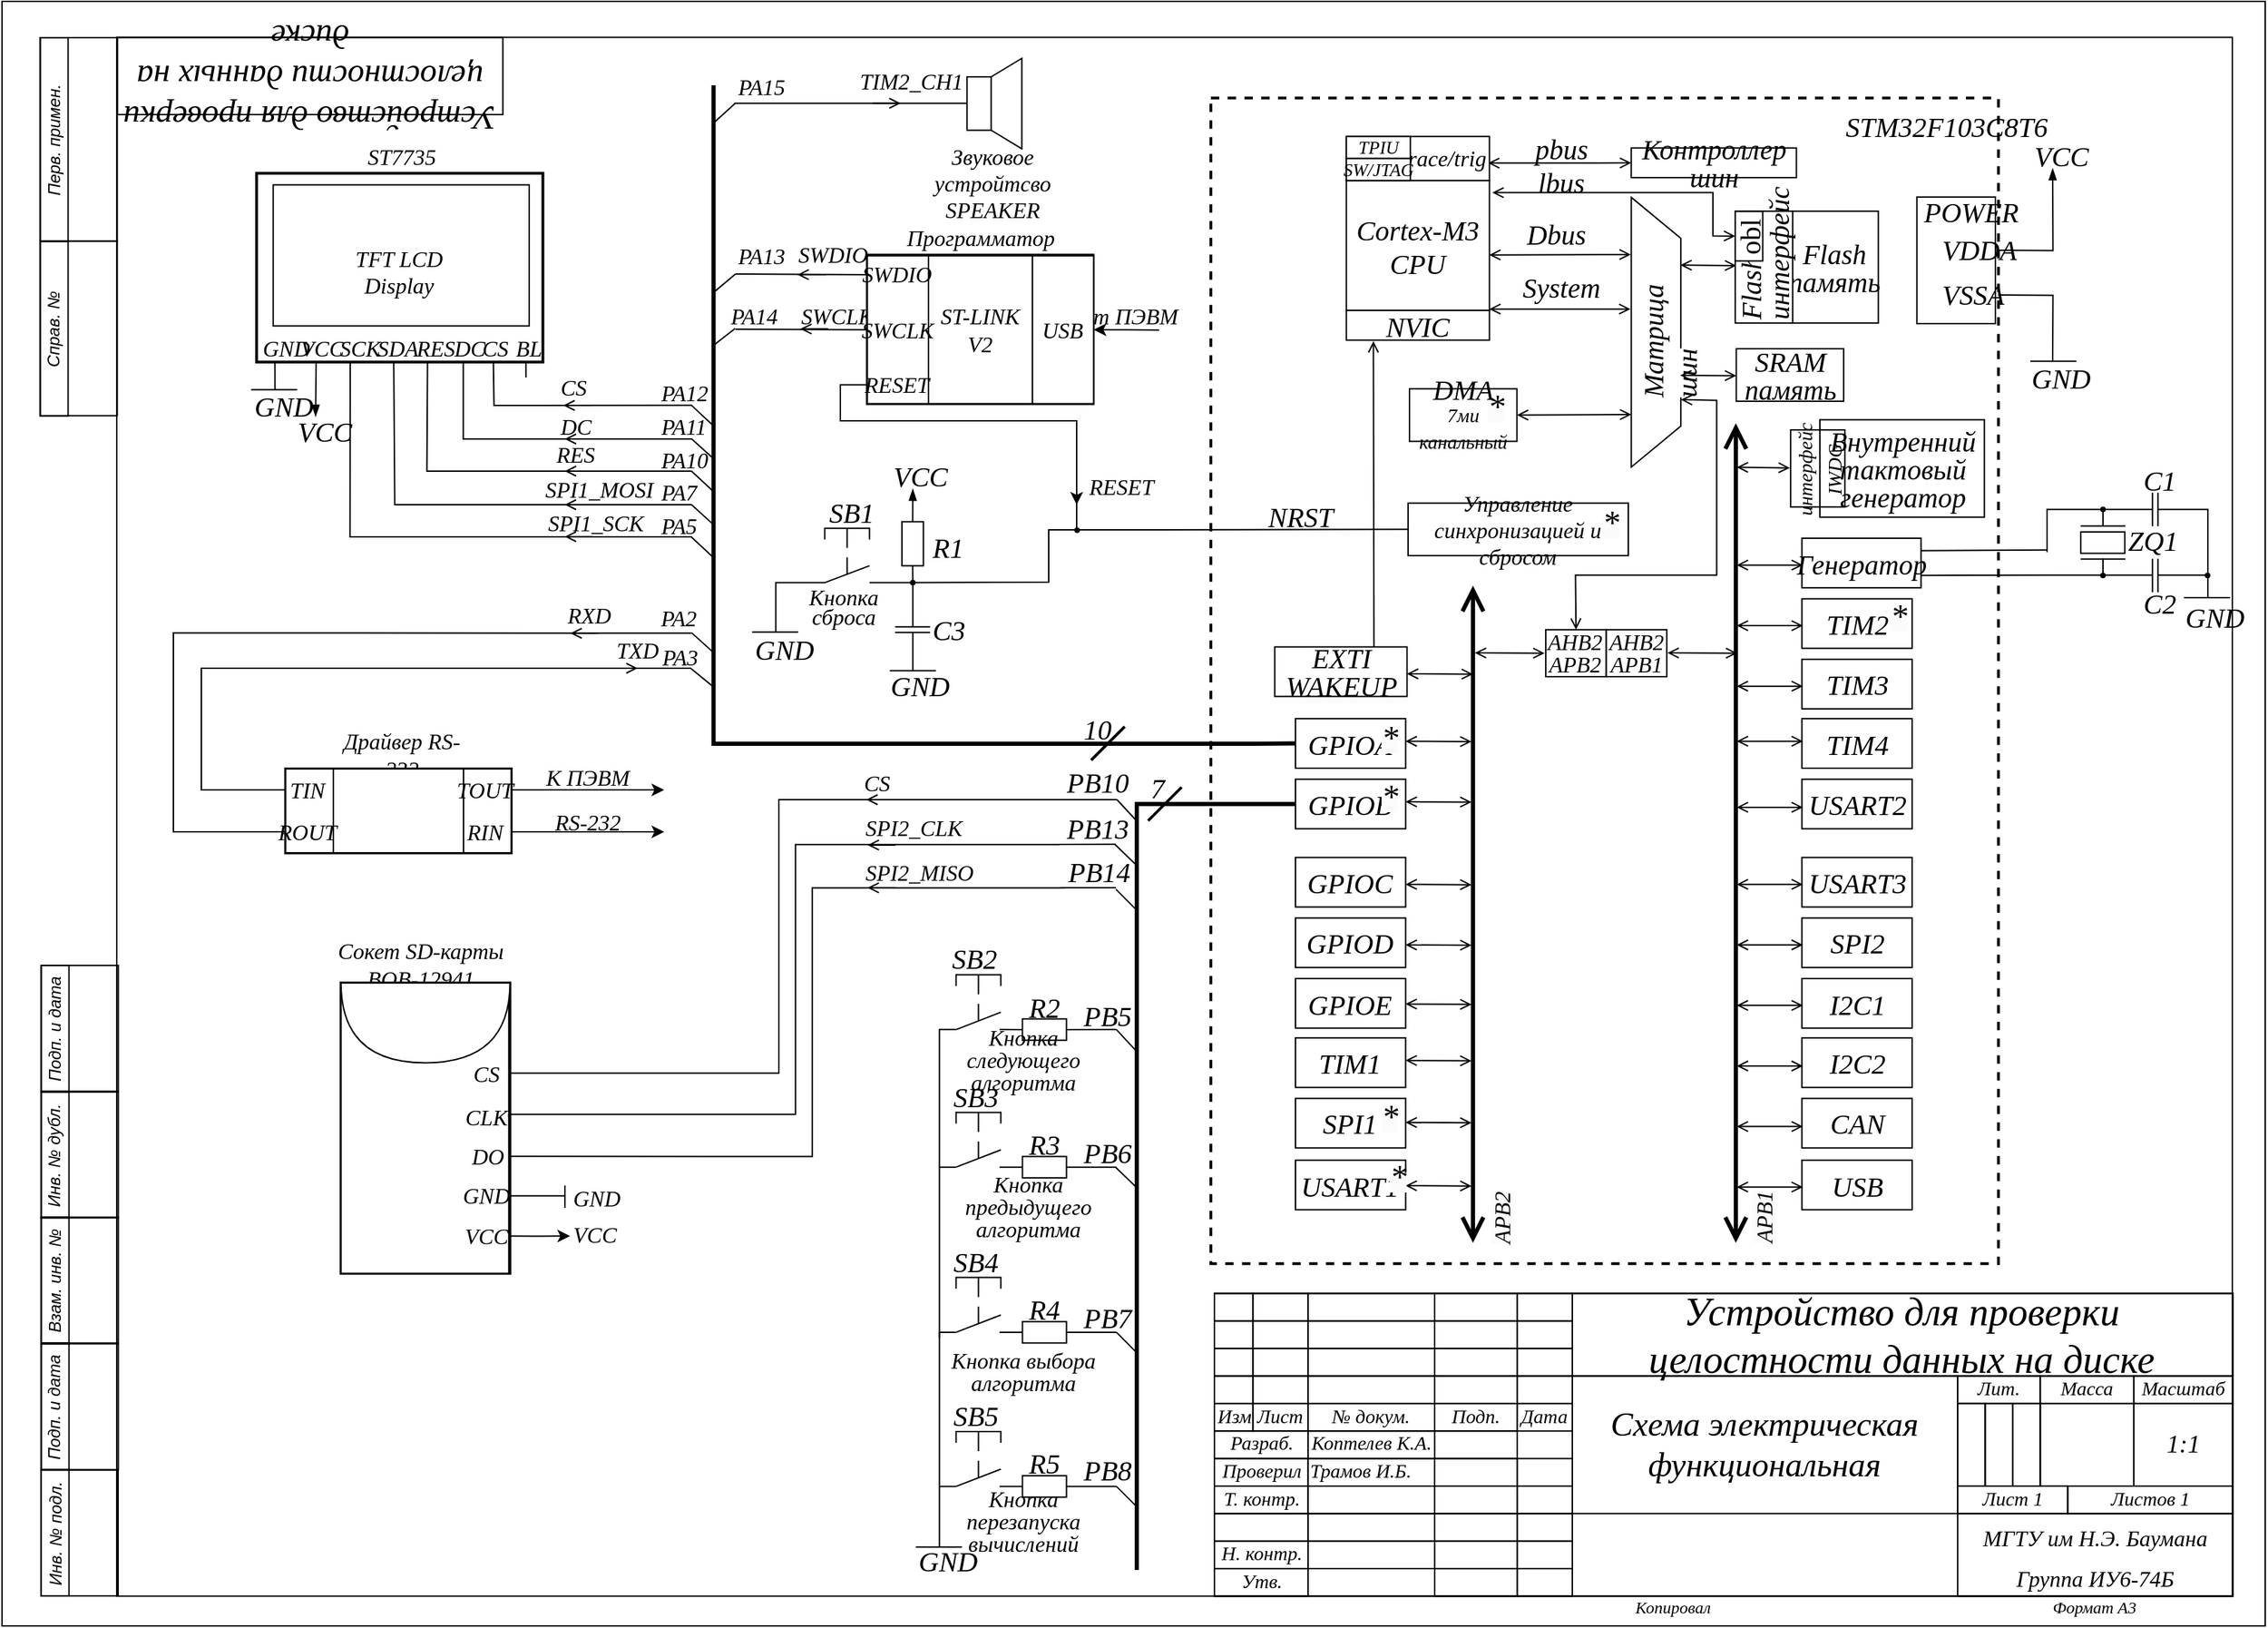 <mxfile version="22.1.11" type="device">
  <diagram name="A3 Форма 1" id="4UMWuW4LYQygtjcPz86S">
    <mxGraphModel dx="1694" dy="1088" grid="1" gridSize="3.937" guides="1" tooltips="1" connect="1" arrows="1" fold="1" page="1" pageScale="1" pageWidth="1169" pageHeight="827" background="none" math="0" shadow="0">
      <root>
        <object label="" BlueprintName="Устройство для проверки целостности данных на диске" ProductName="Схема электрическая функциональная" Material="Материал" Manufacturer="&lt;font style=&quot;font-size: 16px;&quot;&gt;МГТУ им Н.Э. Баумана&lt;br&gt;Группа ИУ6-74Б&lt;/font&gt;" Designer="Коптелев К.А." Checker="Трамов И.Б." Approver="Фамилия И.О." Date="31.12.21" Scale="1:1" id="-3bvXb9xsOaprucixAK7-0">
          <mxCell />
        </object>
        <mxCell id="-3bvXb9xsOaprucixAK7-1" parent="-3bvXb9xsOaprucixAK7-0" />
        <mxCell id="kDe_0jxirNxrFnYVr_ss-0" value="" style="rounded=0;whiteSpace=wrap;html=1;strokeWidth=2;fillColor=none;" parent="-3bvXb9xsOaprucixAK7-1" vertex="1">
          <mxGeometry x="169.29" y="-153.55" width="161.42" height="106.3" as="geometry" />
        </mxCell>
        <mxCell id="-3bvXb9xsOaprucixAK7-2" value="" style="rounded=0;whiteSpace=wrap;html=1;fillColor=none;strokeWidth=1;strokeColor=#000000;fontStyle=2;movable=0;resizable=0;rotatable=0;deletable=0;editable=0;locked=1;connectable=0;" parent="-3bvXb9xsOaprucixAK7-1" vertex="1">
          <mxGeometry x="-449.57" y="-335.0" width="1618.58" height="1162" as="geometry" />
        </mxCell>
        <mxCell id="-3bvXb9xsOaprucixAK7-3" value="" style="rounded=0;whiteSpace=wrap;html=1;strokeWidth=1;fillColor=none;strokeColor=#000000;fontStyle=2;movable=0;resizable=0;rotatable=0;deletable=0;editable=0;locked=1;connectable=0;" parent="-3bvXb9xsOaprucixAK7-1" vertex="1">
          <mxGeometry x="-367.51" y="-309.28" width="1513" height="1115" as="geometry" />
        </mxCell>
        <mxCell id="-3bvXb9xsOaprucixAK7-5" value="" style="rounded=0;whiteSpace=wrap;html=1;strokeWidth=1;fillColor=none;fontFamily=GOSTRUS Type A;strokeColor=#000000;fontStyle=2" parent="-3bvXb9xsOaprucixAK7-1" vertex="1">
          <mxGeometry x="417.51" y="589.197" width="728.345" height="216.535" as="geometry" />
        </mxCell>
        <mxCell id="-3bvXb9xsOaprucixAK7-6" value="" style="rounded=0;whiteSpace=wrap;html=1;strokeWidth=1;fillColor=none;fontFamily=GOSTRUS Type A;fontSize=14;strokeColor=#000000;fontStyle=2" parent="-3bvXb9xsOaprucixAK7-1" vertex="1">
          <mxGeometry x="417.52" y="589.197" width="27.559" height="19.685" as="geometry" />
        </mxCell>
        <mxCell id="-3bvXb9xsOaprucixAK7-7" value="" style="rounded=0;whiteSpace=wrap;html=1;strokeWidth=1;fillColor=none;fontFamily=GOSTRUS Type A;fontSize=14;strokeColor=#000000;fontStyle=2" parent="-3bvXb9xsOaprucixAK7-1" vertex="1">
          <mxGeometry x="417.517" y="608.884" width="27.559" height="19.685" as="geometry" />
        </mxCell>
        <mxCell id="-3bvXb9xsOaprucixAK7-8" value="" style="rounded=0;whiteSpace=wrap;html=1;strokeWidth=1;fillColor=none;fontFamily=GOSTRUS Type A;fontSize=14;strokeColor=#000000;fontStyle=2" parent="-3bvXb9xsOaprucixAK7-1" vertex="1">
          <mxGeometry x="417.527" y="628.564" width="27.559" height="19.685" as="geometry" />
        </mxCell>
        <mxCell id="-3bvXb9xsOaprucixAK7-9" value="" style="rounded=0;whiteSpace=wrap;html=1;strokeWidth=1;fillColor=none;fontFamily=GOSTRUS Type A;fontSize=14;strokeColor=#000000;fontStyle=2" parent="-3bvXb9xsOaprucixAK7-1" vertex="1">
          <mxGeometry x="417.524" y="648.251" width="27.559" height="19.685" as="geometry" />
        </mxCell>
        <mxCell id="-3bvXb9xsOaprucixAK7-10" value="Изм" style="rounded=0;whiteSpace=wrap;html=1;strokeWidth=1;fillColor=none;fontFamily=GOSTRUS Type A;fontStyle=2;fontSize=14;strokeColor=#000000;" parent="-3bvXb9xsOaprucixAK7-1" vertex="1">
          <mxGeometry x="417.521" y="667.938" width="27.559" height="19.685" as="geometry" />
        </mxCell>
        <mxCell id="-3bvXb9xsOaprucixAK7-11" value="" style="rounded=0;whiteSpace=wrap;html=1;strokeWidth=1;fillColor=none;fontFamily=GOSTRUS Type A;fontSize=14;strokeColor=#000000;fontStyle=2" parent="-3bvXb9xsOaprucixAK7-1" vertex="1">
          <mxGeometry x="445.087" y="589.194" width="39.37" height="19.685" as="geometry" />
        </mxCell>
        <mxCell id="-3bvXb9xsOaprucixAK7-12" value="" style="rounded=0;whiteSpace=wrap;html=1;strokeWidth=1;fillColor=none;fontFamily=GOSTRUS Type A;fontSize=14;strokeColor=#000000;fontStyle=2" parent="-3bvXb9xsOaprucixAK7-1" vertex="1">
          <mxGeometry x="445.084" y="608.881" width="39.37" height="19.685" as="geometry" />
        </mxCell>
        <mxCell id="-3bvXb9xsOaprucixAK7-13" value="" style="rounded=0;whiteSpace=wrap;html=1;strokeWidth=1;fillColor=none;fontFamily=GOSTRUS Type A;fontSize=14;strokeColor=#000000;fontStyle=2" parent="-3bvXb9xsOaprucixAK7-1" vertex="1">
          <mxGeometry x="445.094" y="628.561" width="39.37" height="19.685" as="geometry" />
        </mxCell>
        <mxCell id="-3bvXb9xsOaprucixAK7-14" value="" style="rounded=0;whiteSpace=wrap;html=1;strokeWidth=1;fillColor=none;fontFamily=GOSTRUS Type A;fontSize=14;strokeColor=#000000;fontStyle=2" parent="-3bvXb9xsOaprucixAK7-1" vertex="1">
          <mxGeometry x="445.091" y="648.248" width="39.37" height="19.685" as="geometry" />
        </mxCell>
        <mxCell id="-3bvXb9xsOaprucixAK7-15" value="Лист" style="rounded=0;whiteSpace=wrap;html=1;strokeWidth=1;fillColor=none;fontFamily=GOSTRUS Type A;fontStyle=2;fontSize=14;strokeColor=#000000;" parent="-3bvXb9xsOaprucixAK7-1" vertex="1">
          <mxGeometry x="445.088" y="667.935" width="39.37" height="19.685" as="geometry" />
        </mxCell>
        <mxCell id="-3bvXb9xsOaprucixAK7-16" value="" style="rounded=0;whiteSpace=wrap;html=1;strokeWidth=1;fillColor=none;fontFamily=GOSTRUS Type A;fontSize=14;strokeColor=#000000;fontStyle=2" parent="-3bvXb9xsOaprucixAK7-1" vertex="1">
          <mxGeometry x="484.464" y="589.201" width="90.551" height="19.685" as="geometry" />
        </mxCell>
        <mxCell id="-3bvXb9xsOaprucixAK7-17" value="" style="rounded=0;whiteSpace=wrap;html=1;strokeWidth=1;fillColor=none;fontFamily=GOSTRUS Type A;fontSize=14;strokeColor=#000000;fontStyle=2" parent="-3bvXb9xsOaprucixAK7-1" vertex="1">
          <mxGeometry x="484.461" y="608.888" width="90.551" height="19.685" as="geometry" />
        </mxCell>
        <mxCell id="-3bvXb9xsOaprucixAK7-18" value="" style="rounded=0;whiteSpace=wrap;html=1;strokeWidth=1;fillColor=none;fontFamily=GOSTRUS Type A;fontSize=14;strokeColor=#000000;fontStyle=2" parent="-3bvXb9xsOaprucixAK7-1" vertex="1">
          <mxGeometry x="484.471" y="628.568" width="90.551" height="19.685" as="geometry" />
        </mxCell>
        <mxCell id="-3bvXb9xsOaprucixAK7-19" value="" style="rounded=0;whiteSpace=wrap;html=1;strokeWidth=1;fillColor=none;fontFamily=GOSTRUS Type A;fontSize=14;strokeColor=#000000;fontStyle=2" parent="-3bvXb9xsOaprucixAK7-1" vertex="1">
          <mxGeometry x="484.468" y="648.255" width="90.551" height="19.685" as="geometry" />
        </mxCell>
        <mxCell id="-3bvXb9xsOaprucixAK7-20" value="№ докум." style="rounded=0;whiteSpace=wrap;html=1;strokeWidth=1;fillColor=none;fontFamily=GOSTRUS Type A;fontStyle=2;fontSize=14;strokeColor=#000000;" parent="-3bvXb9xsOaprucixAK7-1" vertex="1">
          <mxGeometry x="484.465" y="667.942" width="90.551" height="19.685" as="geometry" />
        </mxCell>
        <mxCell id="-3bvXb9xsOaprucixAK7-21" value="" style="rounded=0;whiteSpace=wrap;html=1;strokeWidth=1;fillColor=none;fontFamily=GOSTRUS Type A;fontSize=14;strokeColor=#000000;fontStyle=2" parent="-3bvXb9xsOaprucixAK7-1" vertex="1">
          <mxGeometry x="575.021" y="589.198" width="59.055" height="19.685" as="geometry" />
        </mxCell>
        <mxCell id="-3bvXb9xsOaprucixAK7-22" value="" style="rounded=0;whiteSpace=wrap;html=1;strokeWidth=1;fillColor=none;fontFamily=GOSTRUS Type A;fontSize=14;strokeColor=#000000;fontStyle=2" parent="-3bvXb9xsOaprucixAK7-1" vertex="1">
          <mxGeometry x="575.018" y="608.885" width="59.055" height="19.685" as="geometry" />
        </mxCell>
        <mxCell id="-3bvXb9xsOaprucixAK7-23" value="" style="rounded=0;whiteSpace=wrap;html=1;strokeWidth=1;fillColor=none;fontFamily=GOSTRUS Type A;fontSize=14;strokeColor=#000000;fontStyle=2" parent="-3bvXb9xsOaprucixAK7-1" vertex="1">
          <mxGeometry x="575.028" y="628.565" width="59.055" height="19.685" as="geometry" />
        </mxCell>
        <mxCell id="-3bvXb9xsOaprucixAK7-24" value="" style="rounded=0;whiteSpace=wrap;html=1;strokeWidth=1;fillColor=none;fontFamily=GOSTRUS Type A;fontSize=14;strokeColor=#000000;fontStyle=2" parent="-3bvXb9xsOaprucixAK7-1" vertex="1">
          <mxGeometry x="575.025" y="648.252" width="59.055" height="19.685" as="geometry" />
        </mxCell>
        <mxCell id="-3bvXb9xsOaprucixAK7-25" value="Подп." style="rounded=0;whiteSpace=wrap;html=1;strokeWidth=1;fillColor=none;fontFamily=GOSTRUS Type A;fontStyle=2;fontSize=14;strokeColor=#000000;" parent="-3bvXb9xsOaprucixAK7-1" vertex="1">
          <mxGeometry x="575.022" y="667.939" width="59.055" height="19.685" as="geometry" />
        </mxCell>
        <mxCell id="-3bvXb9xsOaprucixAK7-26" value="" style="rounded=0;whiteSpace=wrap;html=1;strokeWidth=1;fillColor=none;fontFamily=GOSTRUS Type A;fontSize=14;strokeColor=#000000;fontStyle=2" parent="-3bvXb9xsOaprucixAK7-1" vertex="1">
          <mxGeometry x="575.028" y="687.615" width="59.055" height="19.685" as="geometry" />
        </mxCell>
        <mxCell id="-3bvXb9xsOaprucixAK7-27" value="" style="rounded=0;whiteSpace=wrap;html=1;strokeWidth=1;fillColor=none;fontFamily=GOSTRUS Type A;fontSize=14;strokeColor=#000000;fontStyle=2" parent="-3bvXb9xsOaprucixAK7-1" vertex="1">
          <mxGeometry x="575.025" y="707.302" width="59.055" height="19.685" as="geometry" />
        </mxCell>
        <mxCell id="-3bvXb9xsOaprucixAK7-28" value="" style="rounded=0;whiteSpace=wrap;html=1;strokeWidth=1;fillColor=none;fontFamily=GOSTRUS Type A;fontSize=14;strokeColor=#000000;fontStyle=2" parent="-3bvXb9xsOaprucixAK7-1" vertex="1">
          <mxGeometry x="575.035" y="726.982" width="59.055" height="19.685" as="geometry" />
        </mxCell>
        <mxCell id="-3bvXb9xsOaprucixAK7-29" value="" style="rounded=0;whiteSpace=wrap;html=1;strokeWidth=1;fillColor=none;fontFamily=GOSTRUS Type A;fontSize=14;strokeColor=#000000;fontStyle=2" parent="-3bvXb9xsOaprucixAK7-1" vertex="1">
          <mxGeometry x="575.032" y="746.669" width="59.055" height="19.685" as="geometry" />
        </mxCell>
        <mxCell id="-3bvXb9xsOaprucixAK7-30" value="" style="rounded=0;whiteSpace=wrap;html=1;strokeWidth=1;fillColor=none;fontFamily=GOSTRUS Type A;fontSize=14;strokeColor=#000000;fontStyle=2" parent="-3bvXb9xsOaprucixAK7-1" vertex="1">
          <mxGeometry x="575.029" y="766.356" width="59.055" height="19.685" as="geometry" />
        </mxCell>
        <mxCell id="-3bvXb9xsOaprucixAK7-31" value="" style="rounded=0;whiteSpace=wrap;html=1;strokeWidth=1;fillColor=none;fontFamily=GOSTRUS Type A;fontSize=14;strokeColor=#000000;fontStyle=2" parent="-3bvXb9xsOaprucixAK7-1" vertex="1">
          <mxGeometry x="634.095" y="589.202" width="39.37" height="19.685" as="geometry" />
        </mxCell>
        <mxCell id="-3bvXb9xsOaprucixAK7-32" value="" style="rounded=0;whiteSpace=wrap;html=1;strokeWidth=1;fillColor=none;fontFamily=GOSTRUS Type A;fontSize=14;strokeColor=#000000;fontStyle=2" parent="-3bvXb9xsOaprucixAK7-1" vertex="1">
          <mxGeometry x="634.092" y="608.889" width="39.37" height="19.685" as="geometry" />
        </mxCell>
        <mxCell id="-3bvXb9xsOaprucixAK7-33" value="" style="rounded=0;whiteSpace=wrap;html=1;strokeWidth=1;fillColor=none;fontFamily=GOSTRUS Type A;fontSize=14;strokeColor=#000000;fontStyle=2" parent="-3bvXb9xsOaprucixAK7-1" vertex="1">
          <mxGeometry x="634.102" y="628.569" width="39.37" height="19.685" as="geometry" />
        </mxCell>
        <mxCell id="-3bvXb9xsOaprucixAK7-34" value="" style="rounded=0;whiteSpace=wrap;html=1;strokeWidth=1;fillColor=none;fontFamily=GOSTRUS Type A;fontSize=14;strokeColor=#000000;fontStyle=2" parent="-3bvXb9xsOaprucixAK7-1" vertex="1">
          <mxGeometry x="634.099" y="648.256" width="39.37" height="19.685" as="geometry" />
        </mxCell>
        <mxCell id="-3bvXb9xsOaprucixAK7-35" value="Дата" style="rounded=0;whiteSpace=wrap;html=1;strokeWidth=1;fillColor=none;fontFamily=GOSTRUS Type A;fontStyle=2;fontSize=14;strokeColor=#000000;" parent="-3bvXb9xsOaprucixAK7-1" vertex="1">
          <mxGeometry x="634.096" y="667.943" width="39.37" height="19.685" as="geometry" />
        </mxCell>
        <mxCell id="-3bvXb9xsOaprucixAK7-38" value="" style="rounded=0;whiteSpace=wrap;html=1;strokeWidth=1;fillColor=none;fontFamily=GOSTRUS Type A;fontSize=12;strokeColor=#000000;fontStyle=2" parent="-3bvXb9xsOaprucixAK7-1" vertex="1">
          <mxGeometry x="634.109" y="726.976" width="39.37" height="19.685" as="geometry" />
        </mxCell>
        <mxCell id="-3bvXb9xsOaprucixAK7-39" value="" style="rounded=0;whiteSpace=wrap;html=1;strokeWidth=1;fillColor=none;fontFamily=GOSTRUS Type A;fontSize=12;strokeColor=#000000;fontStyle=2" parent="-3bvXb9xsOaprucixAK7-1" vertex="1">
          <mxGeometry x="634.106" y="746.663" width="39.37" height="19.685" as="geometry" />
        </mxCell>
        <mxCell id="-3bvXb9xsOaprucixAK7-40" value="" style="rounded=0;whiteSpace=wrap;html=1;strokeWidth=1;fillColor=none;fontFamily=GOSTRUS Type A;fontSize=12;strokeColor=#000000;fontStyle=2" parent="-3bvXb9xsOaprucixAK7-1" vertex="1">
          <mxGeometry x="634.103" y="766.35" width="39.37" height="19.685" as="geometry" />
        </mxCell>
        <mxCell id="-3bvXb9xsOaprucixAK7-42" value="" style="rounded=0;whiteSpace=wrap;html=1;strokeWidth=1;fillColor=none;fontFamily=GOSTRUS Type A;fontSize=14;strokeColor=#000000;fontStyle=2" parent="-3bvXb9xsOaprucixAK7-1" vertex="1">
          <mxGeometry x="575.056" y="786.053" width="59.055" height="19.685" as="geometry" />
        </mxCell>
        <mxCell id="-3bvXb9xsOaprucixAK7-43" value="Разраб." style="rounded=0;whiteSpace=wrap;html=1;strokeWidth=1;fillColor=none;fontFamily=GOSTRUS Type A;fontStyle=2;fontSize=14;strokeColor=#000000;" parent="-3bvXb9xsOaprucixAK7-1" vertex="1">
          <mxGeometry x="417.545" y="687.612" width="66.929" height="19.685" as="geometry" />
        </mxCell>
        <mxCell id="-3bvXb9xsOaprucixAK7-44" value="Проверил" style="rounded=0;whiteSpace=wrap;html=1;strokeWidth=1;fillColor=none;fontFamily=GOSTRUS Type A;fontStyle=2;fontSize=14;strokeColor=#000000;" parent="-3bvXb9xsOaprucixAK7-1" vertex="1">
          <mxGeometry x="417.512" y="707.299" width="66.929" height="19.685" as="geometry" />
        </mxCell>
        <mxCell id="-3bvXb9xsOaprucixAK7-45" value="Т. контр." style="rounded=0;whiteSpace=wrap;html=1;strokeWidth=1;fillColor=none;fontFamily=GOSTRUS Type A;fontStyle=2;fontSize=14;strokeColor=#000000;" parent="-3bvXb9xsOaprucixAK7-1" vertex="1">
          <mxGeometry x="417.509" y="726.986" width="66.929" height="19.685" as="geometry" />
        </mxCell>
        <mxCell id="-3bvXb9xsOaprucixAK7-46" value="" style="rounded=0;whiteSpace=wrap;html=1;strokeWidth=1;fillColor=none;fontFamily=GOSTRUS Type A;fontStyle=2;fontSize=14;strokeColor=#000000;" parent="-3bvXb9xsOaprucixAK7-1" vertex="1">
          <mxGeometry x="417.546" y="746.673" width="66.929" height="19.685" as="geometry" />
        </mxCell>
        <mxCell id="-3bvXb9xsOaprucixAK7-47" value="Н. контр." style="rounded=0;whiteSpace=wrap;html=1;strokeWidth=1;fillColor=none;fontFamily=GOSTRUS Type A;fontStyle=2;fontSize=14;strokeColor=#000000;" parent="-3bvXb9xsOaprucixAK7-1" vertex="1">
          <mxGeometry x="417.543" y="766.37" width="66.929" height="19.685" as="geometry" />
        </mxCell>
        <mxCell id="-3bvXb9xsOaprucixAK7-48" value="Утв." style="rounded=0;whiteSpace=wrap;html=1;strokeWidth=1;fillColor=none;fontFamily=GOSTRUS Type A;fontStyle=2;fontSize=14;strokeColor=#000000;" parent="-3bvXb9xsOaprucixAK7-1" vertex="1">
          <mxGeometry x="417.55" y="786.057" width="66.929" height="19.685" as="geometry" />
        </mxCell>
        <object placeholders="1" placeholder="Designer" label="Коптелев К.А." id="-3bvXb9xsOaprucixAK7-49">
          <mxCell style="rounded=0;whiteSpace=wrap;html=1;strokeWidth=1;fillColor=none;fontFamily=GOSTRUS Type A;fontSize=14;strokeColor=#000000;fontStyle=2;align=left;" parent="-3bvXb9xsOaprucixAK7-1" vertex="1">
            <mxGeometry x="484.502" y="687.629" width="90.551" height="19.685" as="geometry" />
          </mxCell>
        </object>
        <mxCell id="-3bvXb9xsOaprucixAK7-50" value="" style="rounded=0;whiteSpace=wrap;html=1;strokeWidth=1;fillColor=none;fontFamily=GOSTRUS Type A;fontSize=14;strokeColor=#000000;fontStyle=2" parent="-3bvXb9xsOaprucixAK7-1" vertex="1">
          <mxGeometry x="484.459" y="746.686" width="90.551" height="19.685" as="geometry" />
        </mxCell>
        <mxCell id="-3bvXb9xsOaprucixAK7-51" value="" style="rounded=0;whiteSpace=wrap;html=1;strokeWidth=1;fillColor=none;fontFamily=GOSTRUS Type A;fontSize=14;strokeColor=#000000;fontStyle=2" parent="-3bvXb9xsOaprucixAK7-1" vertex="1">
          <mxGeometry x="484.422" y="726.999" width="90.551" height="19.685" as="geometry" />
        </mxCell>
        <object placeholders="1" placeholder="Checker" label="Трамов И.Б." id="-3bvXb9xsOaprucixAK7-52">
          <mxCell style="rounded=0;whiteSpace=wrap;html=1;strokeWidth=1;fillColor=none;fontFamily=GOSTRUS Type A;fontSize=14;strokeColor=#000000;fontStyle=2;align=left;" parent="-3bvXb9xsOaprucixAK7-1" vertex="1">
            <mxGeometry x="484.425" y="707.312" width="90.551" height="19.685" as="geometry" />
          </mxCell>
        </object>
        <mxCell id="-3bvXb9xsOaprucixAK7-54" value="" style="rounded=0;whiteSpace=wrap;html=1;strokeWidth=1;fillColor=none;fontFamily=GOSTRUS Type A;fontSize=14;strokeColor=#000000;fontStyle=2" parent="-3bvXb9xsOaprucixAK7-1" vertex="1">
          <mxGeometry x="484.499" y="766.346" width="90.551" height="19.685" as="geometry" />
        </mxCell>
        <object placeholders="1" placeholder="BlueprintName" label="Устройство для проверки целостности данных на диске" id="-3bvXb9xsOaprucixAK7-55">
          <mxCell style="rounded=0;whiteSpace=wrap;html=1;strokeWidth=1;fillColor=none;fontFamily=GOSTRUS Type A;fontSize=28;strokeColor=#000000;fontStyle=2" parent="-3bvXb9xsOaprucixAK7-1" vertex="1">
            <mxGeometry x="673.478" y="589.205" width="472.44" height="59.055" as="geometry" />
          </mxCell>
        </object>
        <object placeholders="1" placeholder="ProductName" label="Схема электрическая функциональная" id="-3bvXb9xsOaprucixAK7-56">
          <mxCell style="rounded=0;whiteSpace=wrap;html=1;strokeWidth=1;fillColor=none;fontFamily=GOSTRUS Type A;fontSize=24;strokeColor=#000000;fontStyle=2" parent="-3bvXb9xsOaprucixAK7-1" vertex="1">
            <mxGeometry x="673.475" y="648.232" width="275.59" height="98.425" as="geometry" />
          </mxCell>
        </object>
        <object placeholders="1" placeholder="Manufacturer" label="&lt;font style=&quot;font-size: 16px;&quot;&gt;МГТУ им Н.Э. Баумана&lt;br&gt;Группа ИУ6-74Б&lt;/font&gt;" id="-3bvXb9xsOaprucixAK7-58">
          <mxCell style="rounded=0;whiteSpace=wrap;html=1;strokeWidth=1;fillColor=none;fontFamily=GOSTRUS Type A;fontSize=24;strokeColor=#000000;fontStyle=2" parent="-3bvXb9xsOaprucixAK7-1" vertex="1">
            <mxGeometry x="949.069" y="746.686" width="196.85" height="59.055" as="geometry" />
          </mxCell>
        </object>
        <object label="Лист 1" placeholders="1" id="-3bvXb9xsOaprucixAK7-59">
          <mxCell style="rounded=0;whiteSpace=wrap;html=1;strokeWidth=1;fillColor=none;fontFamily=GOSTRUS Type A;fontStyle=2;fontSize=14;strokeColor=#000000;" parent="-3bvXb9xsOaprucixAK7-1" vertex="1">
            <mxGeometry x="949.066" y="726.963" width="78.74" height="19.685" as="geometry" />
          </mxCell>
        </object>
        <mxCell id="-3bvXb9xsOaprucixAK7-60" value="Листов 1" style="rounded=0;whiteSpace=wrap;html=1;strokeWidth=1;fillColor=none;fontFamily=GOSTRUS Type A;fontStyle=2;fontSize=14;strokeColor=#000000;" parent="-3bvXb9xsOaprucixAK7-1" vertex="1">
          <mxGeometry x="1027.743" y="727.0" width="118.11" height="19.685" as="geometry" />
        </mxCell>
        <mxCell id="-3bvXb9xsOaprucixAK7-61" value="Масштаб" style="rounded=0;whiteSpace=wrap;html=1;strokeWidth=1;fillColor=none;fontFamily=GOSTRUS Type A;fontStyle=2;fontSize=14;strokeColor=#000000;" parent="-3bvXb9xsOaprucixAK7-1" vertex="1">
          <mxGeometry x="1075.05" y="648.237" width="70.866" height="19.685" as="geometry" />
        </mxCell>
        <mxCell id="-3bvXb9xsOaprucixAK7-62" value="Масса" style="rounded=0;whiteSpace=wrap;html=1;strokeWidth=1;fillColor=none;fontFamily=GOSTRUS Type A;fontStyle=2;fontSize=14;strokeColor=#000000;" parent="-3bvXb9xsOaprucixAK7-1" vertex="1">
          <mxGeometry x="1008.117" y="648.264" width="66.929" height="19.685" as="geometry" />
        </mxCell>
        <mxCell id="-3bvXb9xsOaprucixAK7-63" value="Лит." style="rounded=0;whiteSpace=wrap;html=1;strokeWidth=1;fillColor=none;fontFamily=GOSTRUS Type A;fontStyle=2;fontSize=14;strokeColor=#000000;" parent="-3bvXb9xsOaprucixAK7-1" vertex="1">
          <mxGeometry x="949.064" y="648.231" width="59.055" height="19.685" as="geometry" />
        </mxCell>
        <mxCell id="-3bvXb9xsOaprucixAK7-64" value="" style="rounded=0;whiteSpace=wrap;html=1;strokeWidth=1;fillColor=none;fontFamily=GOSTRUS Type A;strokeColor=#000000;fontStyle=2" parent="-3bvXb9xsOaprucixAK7-1" vertex="1">
          <mxGeometry x="949.031" y="667.948" width="59.055" height="59.055" as="geometry" />
        </mxCell>
        <mxCell id="-3bvXb9xsOaprucixAK7-65" value="" style="rounded=0;whiteSpace=wrap;html=1;strokeWidth=1;fillColor=none;fontFamily=GOSTRUS Type A;strokeColor=#000000;fontStyle=2" parent="-3bvXb9xsOaprucixAK7-1" vertex="1">
          <mxGeometry x="1008.124" y="667.911" width="66.929" height="59.055" as="geometry" />
        </mxCell>
        <object placeholders="1" placeholder="Scale" id="-3bvXb9xsOaprucixAK7-66">
          <mxCell style="rounded=0;whiteSpace=wrap;html=1;strokeWidth=1;fillColor=none;fontFamily=GOSTRUS Type A;fontSize=18;strokeColor=#000000;fontStyle=2" parent="-3bvXb9xsOaprucixAK7-1" vertex="1">
            <mxGeometry x="1074.987" y="667.914" width="70.866" height="59.055" as="geometry" />
          </mxCell>
        </object>
        <mxCell id="-3bvXb9xsOaprucixAK7-67" value="" style="rounded=0;whiteSpace=wrap;html=1;strokeWidth=1;fillColor=none;fontFamily=GOSTRUS Type A;strokeColor=#000000;fontStyle=2" parent="-3bvXb9xsOaprucixAK7-1" vertex="1">
          <mxGeometry x="949.068" y="667.905" width="19.685" height="59.055" as="geometry" />
        </mxCell>
        <mxCell id="-3bvXb9xsOaprucixAK7-68" value="" style="rounded=0;whiteSpace=wrap;html=1;strokeWidth=1;fillColor=none;fontFamily=GOSTRUS Type A;strokeColor=#000000;fontStyle=2" parent="-3bvXb9xsOaprucixAK7-1" vertex="1">
          <mxGeometry x="968.715" y="667.952" width="19.685" height="59.055" as="geometry" />
        </mxCell>
        <mxCell id="-3bvXb9xsOaprucixAK7-69" value="" style="rounded=0;whiteSpace=wrap;html=1;strokeWidth=1;fillColor=none;fontFamily=GOSTRUS Type A;strokeColor=#000000;fontStyle=2" parent="-3bvXb9xsOaprucixAK7-1" vertex="1">
          <mxGeometry x="988.442" y="667.949" width="19.685" height="59.055" as="geometry" />
        </mxCell>
        <mxCell id="-3bvXb9xsOaprucixAK7-70" value="Копировал" style="text;html=1;strokeColor=none;fillColor=none;align=center;verticalAlign=middle;whiteSpace=wrap;rounded=0;fontFamily=GOSTRUS Type A;fontSize=12;fontStyle=2" parent="-3bvXb9xsOaprucixAK7-1" vertex="1">
          <mxGeometry x="673.443" y="803.84" width="144.64" height="20" as="geometry" />
        </mxCell>
        <mxCell id="-3bvXb9xsOaprucixAK7-71" value="Формат А3" style="text;html=1;strokeColor=none;fillColor=none;align=center;verticalAlign=middle;whiteSpace=wrap;rounded=0;fontFamily=GOSTRUS Type A;fontSize=12;fontStyle=2" parent="-3bvXb9xsOaprucixAK7-1" vertex="1">
          <mxGeometry x="948.01" y="803.84" width="197.9" height="20" as="geometry" />
        </mxCell>
        <object placeholder="BlueprintName" placeholders="1" id="ooexdDU5yCNyj8Z1UGUE-0">
          <mxCell style="rounded=0;whiteSpace=wrap;html=1;strokeWidth=1;fillColor=none;strokeColor=#000000;fontFamily=GOSTRUS Type A;fontSize=24;rotation=-180;fontStyle=2" parent="-3bvXb9xsOaprucixAK7-1" vertex="1">
            <mxGeometry x="-366.94" y="-309.16" width="275.59" height="55.118" as="geometry" />
          </mxCell>
        </object>
        <mxCell id="ooexdDU5yCNyj8Z1UGUE-1" value="" style="rounded=0;whiteSpace=wrap;html=1;fillColor=none;rotation=-90;fontStyle=2" parent="-3bvXb9xsOaprucixAK7-1" vertex="1">
          <mxGeometry x="-467.37" y="-263.85" width="145.43" height="55" as="geometry" />
        </mxCell>
        <mxCell id="ooexdDU5yCNyj8Z1UGUE-2" value="Перв. примен." style="rounded=0;whiteSpace=wrap;html=1;fillColor=none;rotation=-90;fontStyle=2" parent="-3bvXb9xsOaprucixAK7-1" vertex="1">
          <mxGeometry x="-485.0" y="-246.23" width="145.43" height="20" as="geometry" />
        </mxCell>
        <mxCell id="ooexdDU5yCNyj8Z1UGUE-3" value="" style="rounded=0;whiteSpace=wrap;html=1;fillColor=none;rotation=-90;fontStyle=2" parent="-3bvXb9xsOaprucixAK7-1" vertex="1">
          <mxGeometry x="-457.03" y="-128.53" width="124.74" height="55" as="geometry" />
        </mxCell>
        <mxCell id="ooexdDU5yCNyj8Z1UGUE-4" value="Справ. №" style="rounded=0;whiteSpace=wrap;html=1;fillColor=none;rotation=-90;fontStyle=2" parent="-3bvXb9xsOaprucixAK7-1" vertex="1">
          <mxGeometry x="-474.73" y="-110.84" width="124.88" height="20" as="geometry" />
        </mxCell>
        <mxCell id="ooexdDU5yCNyj8Z1UGUE-5" value="" style="rounded=0;whiteSpace=wrap;html=1;fillColor=none;rotation=-90;fontStyle=2" parent="-3bvXb9xsOaprucixAK7-1" vertex="1">
          <mxGeometry x="-439.04" y="733.06" width="90" height="55" as="geometry" />
        </mxCell>
        <mxCell id="ooexdDU5yCNyj8Z1UGUE-6" value="Инв. № подл." style="rounded=0;whiteSpace=wrap;html=1;fillColor=none;rotation=-90;fontStyle=2" parent="-3bvXb9xsOaprucixAK7-1" vertex="1">
          <mxGeometry x="-456.68" y="750.56" width="90" height="20" as="geometry" />
        </mxCell>
        <mxCell id="ooexdDU5yCNyj8Z1UGUE-7" value="" style="rounded=0;whiteSpace=wrap;html=1;fillColor=none;rotation=-90;fontStyle=2" parent="-3bvXb9xsOaprucixAK7-1" vertex="1">
          <mxGeometry x="-438.85" y="642.73" width="90" height="55" as="geometry" />
        </mxCell>
        <mxCell id="ooexdDU5yCNyj8Z1UGUE-8" value="Подп. и дата" style="rounded=0;whiteSpace=wrap;html=1;fillColor=none;rotation=-90;fontStyle=2" parent="-3bvXb9xsOaprucixAK7-1" vertex="1">
          <mxGeometry x="-456.68" y="660.23" width="90" height="20" as="geometry" />
        </mxCell>
        <mxCell id="ooexdDU5yCNyj8Z1UGUE-9" value="" style="rounded=0;whiteSpace=wrap;html=1;fillColor=none;rotation=-90;fontStyle=2" parent="-3bvXb9xsOaprucixAK7-1" vertex="1">
          <mxGeometry x="-438.853" y="552.177" width="90" height="55" as="geometry" />
        </mxCell>
        <mxCell id="ooexdDU5yCNyj8Z1UGUE-10" value="Взам. инв. №" style="rounded=0;whiteSpace=wrap;html=1;fillColor=none;rotation=-90;fontStyle=2" parent="-3bvXb9xsOaprucixAK7-1" vertex="1">
          <mxGeometry x="-456.683" y="569.677" width="90" height="20" as="geometry" />
        </mxCell>
        <mxCell id="ooexdDU5yCNyj8Z1UGUE-11" value="" style="rounded=0;whiteSpace=wrap;html=1;fillColor=none;rotation=-90;fontStyle=2" parent="-3bvXb9xsOaprucixAK7-1" vertex="1">
          <mxGeometry x="-438.856" y="462.634" width="90" height="55" as="geometry" />
        </mxCell>
        <mxCell id="ooexdDU5yCNyj8Z1UGUE-12" value="Инв. № дубл." style="rounded=0;whiteSpace=wrap;html=1;fillColor=none;rotation=-90;fontStyle=2" parent="-3bvXb9xsOaprucixAK7-1" vertex="1">
          <mxGeometry x="-456.686" y="480.134" width="90" height="20" as="geometry" />
        </mxCell>
        <mxCell id="ooexdDU5yCNyj8Z1UGUE-13" value="" style="rounded=0;whiteSpace=wrap;html=1;fillColor=none;rotation=-90;fontStyle=2" parent="-3bvXb9xsOaprucixAK7-1" vertex="1">
          <mxGeometry x="-438.859" y="372.081" width="90" height="55" as="geometry" />
        </mxCell>
        <mxCell id="ooexdDU5yCNyj8Z1UGUE-14" value="Подп. и дата" style="rounded=0;whiteSpace=wrap;html=1;fillColor=none;rotation=-90;fontStyle=2" parent="-3bvXb9xsOaprucixAK7-1" vertex="1">
          <mxGeometry x="-456.689" y="389.581" width="90" height="20" as="geometry" />
        </mxCell>
        <mxCell id="EKMDH8cztS3GwZSEMy-4-337" value="" style="endArrow=none;html=1;rounded=0;fontStyle=2;edgeStyle=orthogonalEdgeStyle;" parent="-3bvXb9xsOaprucixAK7-1" edge="1">
          <mxGeometry width="50" height="50" relative="1" as="geometry">
            <mxPoint x="260.31" y="80.44" as="sourcePoint" />
            <mxPoint x="374" y="43" as="targetPoint" />
            <Array as="points">
              <mxPoint x="299" y="80" />
              <mxPoint x="299" y="43" />
              <mxPoint x="374" y="43" />
            </Array>
          </mxGeometry>
        </mxCell>
        <mxCell id="EKMDH8cztS3GwZSEMy-4-348" value="" style="ellipse;whiteSpace=wrap;html=1;aspect=fixed;fillColor=#000000;fontStyle=2" parent="-3bvXb9xsOaprucixAK7-1" vertex="1">
          <mxGeometry x="317.81" y="41.69" width="3" height="3" as="geometry" />
        </mxCell>
        <mxCell id="EKMDH8cztS3GwZSEMy-4-350" value="&lt;div style=&quot;text-align: center;&quot;&gt;&lt;font size=&quot;1&quot; face=&quot;GOSTRUS Type A&quot;&gt;&lt;span style=&quot;font-size: 16px;&quot;&gt;RESET&lt;/span&gt;&lt;/font&gt;&lt;/div&gt;" style="text;whiteSpace=wrap;html=1;fontStyle=2;fontSize=16;fontFamily=GOSTRUS Type A;verticalAlign=middle;" parent="-3bvXb9xsOaprucixAK7-1" vertex="1">
          <mxGeometry x="325.99" y="4.05" width="35.08" height="15.75" as="geometry" />
        </mxCell>
        <mxCell id="EKMDH8cztS3GwZSEMy-4-356" value="" style="endArrow=open;html=1;rounded=0;endFill=0;fontStyle=2" parent="-3bvXb9xsOaprucixAK7-1" edge="1">
          <mxGeometry width="50" height="50" relative="1" as="geometry">
            <mxPoint x="141.307" y="-100.7" as="sourcePoint" />
            <mxPoint x="121.307" y="-100.7" as="targetPoint" />
          </mxGeometry>
        </mxCell>
        <mxCell id="EKMDH8cztS3GwZSEMy-4-357" value="" style="endArrow=open;html=1;rounded=0;endFill=0;fontStyle=2" parent="-3bvXb9xsOaprucixAK7-1" edge="1">
          <mxGeometry width="50" height="50" relative="1" as="geometry">
            <mxPoint x="139.98" y="-139.55" as="sourcePoint" />
            <mxPoint x="119.284" y="-139.55" as="targetPoint" />
          </mxGeometry>
        </mxCell>
        <mxCell id="EKMDH8cztS3GwZSEMy-4-359" value="" style="endArrow=none;html=1;rounded=0;entryX=1;entryY=0;entryDx=0;entryDy=0;exitX=0;exitY=1;exitDx=0;exitDy=0;fontStyle=2" parent="-3bvXb9xsOaprucixAK7-1" edge="1">
          <mxGeometry width="50" height="50" relative="1" as="geometry">
            <mxPoint x="59.31" y="-89" as="sourcePoint" />
            <mxPoint x="74.711" y="-101" as="targetPoint" />
          </mxGeometry>
        </mxCell>
        <mxCell id="EKMDH8cztS3GwZSEMy-4-360" value="" style="endArrow=none;html=1;rounded=0;exitX=0;exitY=1;exitDx=0;exitDy=0;fontStyle=2" parent="-3bvXb9xsOaprucixAK7-1" edge="1">
          <mxGeometry width="50" height="50" relative="1" as="geometry">
            <mxPoint x="59.31" y="-126.81" as="sourcePoint" />
            <mxPoint x="75" y="-140" as="targetPoint" />
          </mxGeometry>
        </mxCell>
        <mxCell id="EKMDH8cztS3GwZSEMy-4-361" value="&lt;div style=&quot;text-align: center; font-size: 16px;&quot;&gt;&lt;font style=&quot;font-size: 16px;&quot;&gt;&lt;span style=&quot;font-size: 16px;&quot;&gt;SWCLK&lt;/span&gt;&lt;/font&gt;&lt;/div&gt;" style="text;whiteSpace=wrap;html=1;fontStyle=2;verticalAlign=middle;fontFamily=GOSTRUS Type A;fontSize=16;" parent="-3bvXb9xsOaprucixAK7-1" vertex="1">
          <mxGeometry x="120.38" y="-118.94" width="41.52" height="18.41" as="geometry" />
        </mxCell>
        <mxCell id="EKMDH8cztS3GwZSEMy-4-362" value="&lt;div style=&quot;text-align: center;&quot;&gt;&lt;font face=&quot;GOSTRUS Type A&quot;&gt;&lt;span style=&quot;font-size: 16px;&quot;&gt;SWDIO&lt;/span&gt;&lt;/font&gt;&lt;/div&gt;" style="text;whiteSpace=wrap;html=1;fontStyle=2;fontSize=16;fontFamily=GOSTRUS Type A;verticalAlign=middle;" parent="-3bvXb9xsOaprucixAK7-1" vertex="1">
          <mxGeometry x="118.11" y="-163.03" width="36.49" height="18.27" as="geometry" />
        </mxCell>
        <mxCell id="EKMDH8cztS3GwZSEMy-4-363" value="&lt;div style=&quot;text-align: center;&quot;&gt;&lt;font face=&quot;GOSTRUS Type A&quot;&gt;&lt;span style=&quot;font-size: 16px;&quot;&gt;PA13&lt;/span&gt;&lt;/font&gt;&lt;/div&gt;" style="text;whiteSpace=wrap;html=1;fontStyle=2" parent="-3bvXb9xsOaprucixAK7-1" vertex="1">
          <mxGeometry x="75.051" y="-168.589" width="35.08" height="23.83" as="geometry" />
        </mxCell>
        <mxCell id="EKMDH8cztS3GwZSEMy-4-364" value="&lt;div style=&quot;text-align: center;&quot;&gt;&lt;font face=&quot;GOSTRUS Type A&quot;&gt;&lt;span style=&quot;font-size: 16px;&quot;&gt;PA14&lt;/span&gt;&lt;/font&gt;&lt;/div&gt;" style="text;whiteSpace=wrap;html=1;fontStyle=2;fontSize=16;fontFamily=GOSTRUS Type A;align=center;verticalAlign=middle;rounded=0;" parent="-3bvXb9xsOaprucixAK7-1" vertex="1">
          <mxGeometry x="75.05" y="-118.1" width="27.31" height="16.74" as="geometry" />
        </mxCell>
        <mxCell id="EKMDH8cztS3GwZSEMy-4-671" value="" style="endArrow=open;html=1;rounded=0;endFill=0;fontStyle=2" parent="-3bvXb9xsOaprucixAK7-1" edge="1">
          <mxGeometry width="50" height="50" relative="1" as="geometry">
            <mxPoint x="-14.976" y="142" as="sourcePoint" />
            <mxPoint x="5.024" y="142" as="targetPoint" />
          </mxGeometry>
        </mxCell>
        <mxCell id="EKMDH8cztS3GwZSEMy-4-672" value="" style="endArrow=open;html=1;rounded=0;endFill=0;fontStyle=2" parent="-3bvXb9xsOaprucixAK7-1" edge="1">
          <mxGeometry width="50" height="50" relative="1" as="geometry">
            <mxPoint x="-23.059" y="117" as="sourcePoint" />
            <mxPoint x="-43.059" y="117" as="targetPoint" />
          </mxGeometry>
        </mxCell>
        <mxCell id="EKMDH8cztS3GwZSEMy-4-673" value="&lt;div style=&quot;text-align: center;&quot;&gt;&lt;font face=&quot;GOSTRUS Type A&quot;&gt;&lt;span style=&quot;font-size: 16px;&quot;&gt;RXD&lt;/span&gt;&lt;/font&gt;&lt;/div&gt;" style="text;whiteSpace=wrap;html=1;fontStyle=2;fontSize=16;fontFamily=GOSTRUS Type A;verticalAlign=middle;labelBackgroundColor=none;fontColor=default;" parent="-3bvXb9xsOaprucixAK7-1" vertex="1">
          <mxGeometry x="-46.99" y="94.49" width="27.31" height="19.95" as="geometry" />
        </mxCell>
        <mxCell id="EKMDH8cztS3GwZSEMy-4-674" value="&lt;div style=&quot;text-align: center;&quot;&gt;&lt;font face=&quot;GOSTRUS Type A&quot;&gt;&lt;span style=&quot;font-size: 16px;&quot;&gt;TXD&lt;/span&gt;&lt;/font&gt;&lt;/div&gt;" style="text;whiteSpace=wrap;html=1;fontStyle=2;fontSize=16;fontFamily=GOSTRUS Type A;verticalAlign=middle;labelBackgroundColor=none;" parent="-3bvXb9xsOaprucixAK7-1" vertex="1">
          <mxGeometry x="-11.56" y="120.6" width="27.31" height="15.81" as="geometry" />
        </mxCell>
        <mxCell id="EKMDH8cztS3GwZSEMy-4-684" value="" style="group" parent="-3bvXb9xsOaprucixAK7-1" vertex="1" connectable="0">
          <mxGeometry x="193.157" y="-302.145" width="130.27" height="84.112" as="geometry" />
        </mxCell>
        <mxCell id="EKMDH8cztS3GwZSEMy-4-675" value="" style="rounded=0;whiteSpace=wrap;html=1;" parent="EKMDH8cztS3GwZSEMy-4-684" vertex="1">
          <mxGeometry x="47.453" y="21.115" width="19.12" height="38.21" as="geometry" />
        </mxCell>
        <mxCell id="EKMDH8cztS3GwZSEMy-4-676" value="" style="shape=trapezoid;perimeter=trapezoidPerimeter;whiteSpace=wrap;html=1;fixedSize=1;rotation=-90;size=13.282;" parent="EKMDH8cztS3GwZSEMy-4-684" vertex="1">
          <mxGeometry x="43.303" y="29.245" width="64.69" height="21.94" as="geometry" />
        </mxCell>
        <mxCell id="EKMDH8cztS3GwZSEMy-4-678" value="&lt;div style=&quot;text-align: center;&quot;&gt;&lt;font face=&quot;GOSTRUS Type A&quot;&gt;&lt;span style=&quot;font-size: 16px;&quot;&gt;Звуковое устройтсво SPEAKER&lt;/span&gt;&lt;/font&gt;&lt;/div&gt;" style="text;whiteSpace=wrap;html=1;fontStyle=2;container=0;" parent="EKMDH8cztS3GwZSEMy-4-684" vertex="1">
          <mxGeometry y="62.482" width="130.27" height="31.5" as="geometry" />
        </mxCell>
        <mxCell id="EKMDH8cztS3GwZSEMy-4-686" value="" style="endArrow=none;html=1;rounded=0;fontStyle=2;" parent="-3bvXb9xsOaprucixAK7-1" edge="1">
          <mxGeometry width="50" height="50" relative="1" as="geometry">
            <mxPoint x="74.31" y="-262.13" as="sourcePoint" />
            <mxPoint x="240.31" y="-262.13" as="targetPoint" />
          </mxGeometry>
        </mxCell>
        <mxCell id="EKMDH8cztS3GwZSEMy-4-687" value="" style="endArrow=none;html=1;rounded=0;entryX=1;entryY=0;entryDx=0;entryDy=0;exitX=0;exitY=1;exitDx=0;exitDy=0;fontStyle=2" parent="-3bvXb9xsOaprucixAK7-1" edge="1">
          <mxGeometry width="50" height="50" relative="1" as="geometry">
            <mxPoint x="59.307" y="-247.983" as="sourcePoint" />
            <mxPoint x="74.705" y="-261.983" as="targetPoint" />
          </mxGeometry>
        </mxCell>
        <mxCell id="EKMDH8cztS3GwZSEMy-4-689" value="&lt;div style=&quot;text-align: center;&quot;&gt;&lt;font face=&quot;GOSTRUS Type A&quot;&gt;&lt;span style=&quot;font-size: 16px;&quot;&gt;PA15&lt;/span&gt;&lt;/font&gt;&lt;/div&gt;" style="text;whiteSpace=wrap;html=1;fontStyle=2" parent="-3bvXb9xsOaprucixAK7-1" vertex="1">
          <mxGeometry x="75.048" y="-289.762" width="35.08" height="23.83" as="geometry" />
        </mxCell>
        <mxCell id="EKMDH8cztS3GwZSEMy-4-692" value="" style="endArrow=open;html=1;rounded=0;endFill=0;fontStyle=2" parent="-3bvXb9xsOaprucixAK7-1" edge="1">
          <mxGeometry width="50" height="50" relative="1" as="geometry">
            <mxPoint x="173.157" y="-262.13" as="sourcePoint" />
            <mxPoint x="193.157" y="-262.13" as="targetPoint" />
          </mxGeometry>
        </mxCell>
        <mxCell id="EKMDH8cztS3GwZSEMy-4-693" value="&lt;div style=&quot;text-align: center; font-size: 16px;&quot;&gt;&lt;font style=&quot;font-size: 16px;&quot;&gt;&lt;span style=&quot;font-size: 16px;&quot;&gt;TIM2_CH1&lt;/span&gt;&lt;/font&gt;&lt;/div&gt;" style="text;whiteSpace=wrap;html=1;fontStyle=2;fontFamily=GOSTRUS Type A;fontSize=16;verticalAlign=middle;" parent="-3bvXb9xsOaprucixAK7-1" vertex="1">
          <mxGeometry x="161.67" y="-289.76" width="54.87" height="23.83" as="geometry" />
        </mxCell>
        <mxCell id="EKMDH8cztS3GwZSEMy-4-694" value="" style="endArrow=none;html=1;rounded=0;strokeWidth=2;fontStyle=2" parent="-3bvXb9xsOaprucixAK7-1" edge="1">
          <mxGeometry width="50" height="50" relative="1" as="geometry">
            <mxPoint x="329.357" y="207.767" as="sourcePoint" />
            <mxPoint x="353.357" y="183.767" as="targetPoint" />
          </mxGeometry>
        </mxCell>
        <mxCell id="EKMDH8cztS3GwZSEMy-4-695" value="&lt;div style=&quot;text-align: center;&quot;&gt;&lt;font face=&quot;GOSTRUS Type A&quot;&gt;&lt;span style=&quot;font-size: 20px;&quot;&gt;&lt;span&gt;10&lt;/span&gt;&lt;/span&gt;&lt;/font&gt;&lt;/div&gt;" style="text;whiteSpace=wrap;html=1;fontStyle=2;fontSize=16;fontFamily=GOSTRUS Type A;verticalAlign=middle;" parent="-3bvXb9xsOaprucixAK7-1" vertex="1">
          <mxGeometry x="322.44" y="178.06" width="18.48" height="14.86" as="geometry" />
        </mxCell>
        <mxCell id="EKMDH8cztS3GwZSEMy-4-351" value="" style="endArrow=none;html=1;rounded=0;entryX=0;entryY=0.5;entryDx=0;entryDy=0;edgeStyle=orthogonalEdgeStyle;strokeWidth=3;" parent="-3bvXb9xsOaprucixAK7-1" target="4rB_ZDRqA5qAUD8Cp_PL-158" edge="1">
          <mxGeometry width="50" height="50" relative="1" as="geometry">
            <mxPoint x="59.31" y="-275" as="sourcePoint" />
            <mxPoint x="446.561" y="152.546" as="targetPoint" />
            <Array as="points">
              <mxPoint x="59" y="196" />
              <mxPoint x="447" y="196" />
            </Array>
          </mxGeometry>
        </mxCell>
        <mxCell id="KPo18gjHCp797co_jhMr-12" value="" style="group" parent="-3bvXb9xsOaprucixAK7-1" vertex="1" connectable="0">
          <mxGeometry x="-287.16" y="-235.907" width="218.194" height="158.877" as="geometry" />
        </mxCell>
        <mxCell id="KPo18gjHCp797co_jhMr-0" value="" style="rounded=0;whiteSpace=wrap;html=1;strokeWidth=2;" parent="KPo18gjHCp797co_jhMr-12" vertex="1">
          <mxGeometry x="19.69" y="23.827" width="204.72" height="135.05" as="geometry" />
        </mxCell>
        <mxCell id="KPo18gjHCp797co_jhMr-1" value="&lt;div style=&quot;text-align: center;&quot;&gt;&lt;font face=&quot;GOSTRUS Type A&quot;&gt;&lt;span style=&quot;font-size: 16px;&quot;&gt;GND&lt;/span&gt;&lt;/font&gt;&lt;/div&gt;" style="text;whiteSpace=wrap;html=1;fontStyle=2" parent="KPo18gjHCp797co_jhMr-12" vertex="1">
          <mxGeometry x="21.685" y="133.052" width="35.08" height="23.83" as="geometry" />
        </mxCell>
        <mxCell id="KPo18gjHCp797co_jhMr-2" value="&lt;div style=&quot;text-align: center;&quot;&gt;&lt;font face=&quot;GOSTRUS Type A&quot;&gt;&lt;span style=&quot;font-size: 16px;&quot;&gt;VCC&lt;/span&gt;&lt;/font&gt;&lt;/div&gt;" style="text;whiteSpace=wrap;html=1;fontStyle=2" parent="KPo18gjHCp797co_jhMr-12" vertex="1">
          <mxGeometry x="49.252" y="133.049" width="35.08" height="23.83" as="geometry" />
        </mxCell>
        <mxCell id="KPo18gjHCp797co_jhMr-3" value="&lt;div style=&quot;text-align: center;&quot;&gt;&lt;font face=&quot;GOSTRUS Type A&quot;&gt;&lt;span style=&quot;font-size: 16px;&quot;&gt;SCK&lt;/span&gt;&lt;/font&gt;&lt;/div&gt;" style="text;whiteSpace=wrap;html=1;fontStyle=2" parent="KPo18gjHCp797co_jhMr-12" vertex="1">
          <mxGeometry x="76.819" y="133.046" width="35.08" height="23.83" as="geometry" />
        </mxCell>
        <mxCell id="KPo18gjHCp797co_jhMr-4" value="&lt;div style=&quot;text-align: center;&quot;&gt;&lt;font face=&quot;GOSTRUS Type A&quot;&gt;&lt;span style=&quot;font-size: 16px;&quot;&gt;SDA&lt;/span&gt;&lt;/font&gt;&lt;/div&gt;" style="text;whiteSpace=wrap;html=1;fontStyle=2" parent="KPo18gjHCp797co_jhMr-12" vertex="1">
          <mxGeometry x="104.386" y="133.043" width="35.08" height="23.83" as="geometry" />
        </mxCell>
        <mxCell id="KPo18gjHCp797co_jhMr-5" value="&lt;div style=&quot;text-align: center;&quot;&gt;&lt;font face=&quot;GOSTRUS Type A&quot;&gt;&lt;span style=&quot;font-size: 16px;&quot;&gt;RES&lt;/span&gt;&lt;/font&gt;&lt;/div&gt;" style="text;whiteSpace=wrap;html=1;fontStyle=2" parent="KPo18gjHCp797co_jhMr-12" vertex="1">
          <mxGeometry x="131.943" y="133.04" width="35.08" height="23.83" as="geometry" />
        </mxCell>
        <mxCell id="KPo18gjHCp797co_jhMr-6" value="&lt;div style=&quot;text-align: center;&quot;&gt;&lt;font face=&quot;GOSTRUS Type A&quot;&gt;&lt;span style=&quot;font-size: 16px;&quot;&gt;DC&lt;/span&gt;&lt;/font&gt;&lt;/div&gt;" style="text;whiteSpace=wrap;html=1;fontStyle=2" parent="KPo18gjHCp797co_jhMr-12" vertex="1">
          <mxGeometry x="159.5" y="133.037" width="35.08" height="23.83" as="geometry" />
        </mxCell>
        <mxCell id="KPo18gjHCp797co_jhMr-7" value="&lt;div style=&quot;text-align: center;&quot;&gt;&lt;font face=&quot;GOSTRUS Type A&quot;&gt;&lt;span style=&quot;font-size: 16px;&quot;&gt;CS&lt;/span&gt;&lt;/font&gt;&lt;/div&gt;" style="text;whiteSpace=wrap;html=1;fontStyle=2" parent="KPo18gjHCp797co_jhMr-12" vertex="1">
          <mxGeometry x="179.187" y="133.034" width="35.08" height="23.83" as="geometry" />
        </mxCell>
        <mxCell id="KPo18gjHCp797co_jhMr-8" value="&lt;div style=&quot;text-align: center;&quot;&gt;&lt;font face=&quot;GOSTRUS Type A&quot;&gt;&lt;span style=&quot;font-size: 16px;&quot;&gt;BL&lt;/span&gt;&lt;/font&gt;&lt;/div&gt;" style="text;whiteSpace=wrap;html=1;fontStyle=2" parent="KPo18gjHCp797co_jhMr-12" vertex="1">
          <mxGeometry x="202.804" y="133.031" width="35.08" height="23.83" as="geometry" />
        </mxCell>
        <mxCell id="KPo18gjHCp797co_jhMr-9" value="" style="rounded=0;whiteSpace=wrap;html=1;" parent="KPo18gjHCp797co_jhMr-12" vertex="1">
          <mxGeometry x="31.52" y="32.147" width="183.08" height="100.92" as="geometry" />
        </mxCell>
        <mxCell id="KPo18gjHCp797co_jhMr-10" value="&lt;div style=&quot;text-align: center; font-size: 16px;&quot;&gt;&lt;font style=&quot;font-size: 16px;&quot;&gt;&lt;span style=&quot;font-size: 16px;&quot;&gt;ST7735&lt;/span&gt;&lt;/font&gt;&lt;/div&gt;" style="text;whiteSpace=wrap;html=1;fontStyle=2;fontFamily=GOSTRUS Type A;fontSize=16;verticalAlign=middle;" parent="KPo18gjHCp797co_jhMr-12" vertex="1">
          <mxGeometry x="97.5" width="45.24" height="23.83" as="geometry" />
        </mxCell>
        <mxCell id="KPo18gjHCp797co_jhMr-11" value="&lt;div style=&quot;text-align: center;&quot;&gt;&lt;font face=&quot;GOSTRUS Type A&quot;&gt;&lt;span style=&quot;font-size: 16px;&quot;&gt;&lt;br&gt;TFT LCD Display&lt;/span&gt;&lt;/font&gt;&lt;/div&gt;" style="text;whiteSpace=wrap;html=1;fontStyle=2" parent="KPo18gjHCp797co_jhMr-12" vertex="1">
          <mxGeometry x="76.82" y="50.387" width="86.6" height="15.75" as="geometry" />
        </mxCell>
        <mxCell id="KPo18gjHCp797co_jhMr-13" value="" style="endArrow=none;html=1;rounded=0;fontStyle=2" parent="-3bvXb9xsOaprucixAK7-1" edge="1">
          <mxGeometry width="50" height="50" relative="1" as="geometry">
            <mxPoint x="-271.409" y="-57.279" as="sourcePoint" />
            <mxPoint x="-238.409" y="-57.279" as="targetPoint" />
          </mxGeometry>
        </mxCell>
        <mxCell id="KPo18gjHCp797co_jhMr-14" value="&lt;div style=&quot;text-align: center;&quot;&gt;&lt;font face=&quot;GOSTRUS Type A&quot;&gt;&lt;span style=&quot;font-size: 20px;&quot;&gt;&lt;span&gt;GND&lt;/span&gt;&lt;/span&gt;&lt;/font&gt;&lt;/div&gt;" style="text;whiteSpace=wrap;html=1;fontStyle=2;container=0;" parent="-3bvXb9xsOaprucixAK7-1" vertex="1">
          <mxGeometry x="-271.27" y="-63.53" width="27.56" height="15.97" as="geometry" />
        </mxCell>
        <mxCell id="KPo18gjHCp797co_jhMr-15" value="" style="endArrow=none;html=1;rounded=0;entryX=0.064;entryY=0.997;entryDx=0;entryDy=0;entryPerimeter=0;" parent="-3bvXb9xsOaprucixAK7-1" target="KPo18gjHCp797co_jhMr-0" edge="1">
          <mxGeometry width="50" height="50" relative="1" as="geometry">
            <mxPoint x="-254.32" y="-57" as="sourcePoint" />
            <mxPoint x="-213.32" y="-58" as="targetPoint" />
          </mxGeometry>
        </mxCell>
        <mxCell id="KPo18gjHCp797co_jhMr-18" value="&lt;div style=&quot;text-align: center;&quot;&gt;&lt;font face=&quot;GOSTRUS Type A&quot;&gt;&lt;span style=&quot;font-size: 20px;&quot;&gt;&lt;span&gt;VCC&lt;/span&gt;&lt;/span&gt;&lt;/font&gt;&lt;/div&gt;" style="text;whiteSpace=wrap;html=1;fontStyle=2" parent="-3bvXb9xsOaprucixAK7-1" vertex="1">
          <mxGeometry x="-239.906" y="-46.006" width="35.42" height="32.26" as="geometry" />
        </mxCell>
        <mxCell id="KPo18gjHCp797co_jhMr-19" value="" style="endArrow=blockThin;html=1;rounded=0;exitX=0.208;exitY=0.997;exitDx=0;exitDy=0;exitPerimeter=0;endFill=1;" parent="-3bvXb9xsOaprucixAK7-1" source="KPo18gjHCp797co_jhMr-0" edge="1">
          <mxGeometry width="50" height="50" relative="1" as="geometry">
            <mxPoint x="-188.32" y="-20" as="sourcePoint" />
            <mxPoint x="-225.32" y="-38" as="targetPoint" />
          </mxGeometry>
        </mxCell>
        <mxCell id="KPo18gjHCp797co_jhMr-20" value="" style="endArrow=none;html=1;rounded=0;entryX=0.479;entryY=0.998;entryDx=0;entryDy=0;entryPerimeter=0;" parent="-3bvXb9xsOaprucixAK7-1" target="KPo18gjHCp797co_jhMr-0" edge="1">
          <mxGeometry width="50" height="50" relative="1" as="geometry">
            <mxPoint x="43.81" y="25" as="sourcePoint" />
            <mxPoint x="-170.69" y="-58" as="targetPoint" />
            <Array as="points">
              <mxPoint x="-168.69" y="25" />
            </Array>
          </mxGeometry>
        </mxCell>
        <mxCell id="KPo18gjHCp797co_jhMr-21" value="" style="endArrow=none;html=1;rounded=0;entryX=1;entryY=0;entryDx=0;entryDy=0;exitX=0;exitY=1;exitDx=0;exitDy=0;fontStyle=2" parent="-3bvXb9xsOaprucixAK7-1" edge="1">
          <mxGeometry width="50" height="50" relative="1" as="geometry">
            <mxPoint x="58.958" y="-31.692" as="sourcePoint" />
            <mxPoint x="43.557" y="-46.063" as="targetPoint" />
          </mxGeometry>
        </mxCell>
        <mxCell id="KPo18gjHCp797co_jhMr-23" value="" style="endArrow=none;html=1;rounded=0;entryX=1;entryY=0;entryDx=0;entryDy=0;exitX=0;exitY=1;exitDx=0;exitDy=0;fontStyle=2" parent="-3bvXb9xsOaprucixAK7-1" edge="1">
          <mxGeometry width="50" height="50" relative="1" as="geometry">
            <mxPoint x="58.955" y="-8.245" as="sourcePoint" />
            <mxPoint x="43.554" y="-22.18" as="targetPoint" />
          </mxGeometry>
        </mxCell>
        <mxCell id="KPo18gjHCp797co_jhMr-24" value="" style="endArrow=none;html=1;rounded=0;exitX=0.327;exitY=0.999;exitDx=0;exitDy=0;exitPerimeter=0;" parent="-3bvXb9xsOaprucixAK7-1" source="KPo18gjHCp797co_jhMr-0" edge="1">
          <mxGeometry width="50" height="50" relative="1" as="geometry">
            <mxPoint x="-238.69" y="-78" as="sourcePoint" />
            <mxPoint x="43.81" y="48" as="targetPoint" />
            <Array as="points">
              <mxPoint x="-200.69" y="48" />
            </Array>
          </mxGeometry>
        </mxCell>
        <mxCell id="KPo18gjHCp797co_jhMr-25" value="&lt;div style=&quot;text-align: center;&quot;&gt;&lt;font face=&quot;GOSTRUS Type A&quot;&gt;&lt;span style=&quot;font-size: 16px;&quot;&gt;PA5&lt;/span&gt;&lt;/font&gt;&lt;/div&gt;" style="text;whiteSpace=wrap;html=1;fontStyle=2" parent="-3bvXb9xsOaprucixAK7-1" vertex="1">
          <mxGeometry x="19.935" y="23.865" width="35.08" height="23.83" as="geometry" />
        </mxCell>
        <mxCell id="KPo18gjHCp797co_jhMr-26" value="&lt;div style=&quot;text-align: center;&quot;&gt;&lt;font face=&quot;GOSTRUS Type A&quot;&gt;&lt;span style=&quot;font-size: 16px;&quot;&gt;PA7&lt;/span&gt;&lt;/font&gt;&lt;/div&gt;" style="text;whiteSpace=wrap;html=1;fontStyle=2" parent="-3bvXb9xsOaprucixAK7-1" vertex="1">
          <mxGeometry x="19.932" y="0.012" width="35.08" height="23.83" as="geometry" />
        </mxCell>
        <mxCell id="KPo18gjHCp797co_jhMr-29" value="" style="endArrow=open;html=1;rounded=0;endFill=0;fontStyle=2" parent="-3bvXb9xsOaprucixAK7-1" edge="1">
          <mxGeometry width="50" height="50" relative="1" as="geometry">
            <mxPoint x="-27.093" y="47.87" as="sourcePoint" />
            <mxPoint x="-47.093" y="47.87" as="targetPoint" />
          </mxGeometry>
        </mxCell>
        <mxCell id="KPo18gjHCp797co_jhMr-30" value="&lt;div style=&quot;text-align: center;&quot;&gt;&lt;font size=&quot;1&quot; face=&quot;GOSTRUS Type A&quot;&gt;&lt;span style=&quot;font-size: 16px;&quot;&gt;SPI1_SCK&lt;/span&gt;&lt;/font&gt;&lt;/div&gt;" style="text;whiteSpace=wrap;html=1;fontStyle=2;fontSize=16;fontFamily=GOSTRUS Type A;verticalAlign=middle;labelBackgroundColor=none;" parent="-3bvXb9xsOaprucixAK7-1" vertex="1">
          <mxGeometry x="-60.78" y="29.01" width="50.94" height="18.68" as="geometry" />
        </mxCell>
        <mxCell id="KPo18gjHCp797co_jhMr-31" value="" style="endArrow=open;html=1;rounded=0;endFill=0;fontStyle=2" parent="-3bvXb9xsOaprucixAK7-1" edge="1">
          <mxGeometry width="50" height="50" relative="1" as="geometry">
            <mxPoint x="-27.096" y="25" as="sourcePoint" />
            <mxPoint x="-47.096" y="25" as="targetPoint" />
          </mxGeometry>
        </mxCell>
        <mxCell id="KPo18gjHCp797co_jhMr-32" value="&lt;span style=&quot;color: rgb(0, 0, 0); font-family: &amp;quot;GOSTRUS Type A&amp;quot;; font-size: 16px; font-style: italic; font-variant-ligatures: normal; font-variant-caps: normal; font-weight: 400; letter-spacing: normal; orphans: 2; text-align: center; text-indent: 0px; text-transform: none; widows: 2; word-spacing: 0px; -webkit-text-stroke-width: 0px; text-decoration-thickness: initial; text-decoration-style: initial; text-decoration-color: initial; float: none; display: inline !important;&quot;&gt;SPI1_MOSI&lt;/span&gt;" style="text;whiteSpace=wrap;html=1;labelBackgroundColor=none;fontSize=16;fontFamily=GOSTRUS Type A;verticalAlign=middle;fontStyle=2;" parent="-3bvXb9xsOaprucixAK7-1" vertex="1">
          <mxGeometry x="-62.74" y="5.78" width="54.87" height="15.6" as="geometry" />
        </mxCell>
        <mxCell id="KPo18gjHCp797co_jhMr-33" value="" style="endArrow=none;html=1;rounded=0;entryX=0.271;entryY=1.094;entryDx=0;entryDy=0;entryPerimeter=0;" parent="-3bvXb9xsOaprucixAK7-1" target="KPo18gjHCp797co_jhMr-8" edge="1">
          <mxGeometry width="50" height="50" relative="1" as="geometry">
            <mxPoint x="-74.82" y="-66" as="sourcePoint" />
            <mxPoint x="-75.586" y="-75.106" as="targetPoint" />
          </mxGeometry>
        </mxCell>
        <mxCell id="EKMDH8cztS3GwZSEMy-4-81" value="" style="endArrow=none;html=1;rounded=0;entryX=0;entryY=0.5;entryDx=0;entryDy=0;fontStyle=2;edgeStyle=orthogonalEdgeStyle;" parent="-3bvXb9xsOaprucixAK7-1" target="4rB_ZDRqA5qAUD8Cp_PL-135" edge="1">
          <mxGeometry width="50" height="50" relative="1" as="geometry">
            <mxPoint x="374" y="43" as="sourcePoint" />
            <mxPoint x="527.12" y="-0.575" as="targetPoint" />
            <Array as="points">
              <mxPoint x="378" y="43" />
            </Array>
          </mxGeometry>
        </mxCell>
        <mxCell id="KPo18gjHCp797co_jhMr-35" value="" style="endArrow=none;html=1;rounded=0;strokeWidth=2;fontStyle=2" parent="-3bvXb9xsOaprucixAK7-1" edge="1">
          <mxGeometry width="50" height="50" relative="1" as="geometry">
            <mxPoint x="370.074" y="251.084" as="sourcePoint" />
            <mxPoint x="394.074" y="227.084" as="targetPoint" />
          </mxGeometry>
        </mxCell>
        <mxCell id="KPo18gjHCp797co_jhMr-36" value="&lt;div style=&quot;text-align: center;&quot;&gt;&lt;font face=&quot;GOSTRUS Type A&quot;&gt;&lt;span style=&quot;font-size: 20px;&quot;&gt;&lt;span&gt;7&lt;/span&gt;&lt;/span&gt;&lt;/font&gt;&lt;/div&gt;" style="text;whiteSpace=wrap;html=1;fontStyle=2" parent="-3bvXb9xsOaprucixAK7-1" vertex="1">
          <mxGeometry x="370.074" y="209.334" width="11.81" height="27.56" as="geometry" />
        </mxCell>
        <mxCell id="KPo18gjHCp797co_jhMr-84" value="&lt;font style=&quot;font-size: 20px;&quot; face=&quot;GOSTRUS Type A&quot;&gt;SB2&lt;/font&gt;" style="text;html=1;strokeColor=none;fillColor=none;align=center;verticalAlign=middle;whiteSpace=wrap;rounded=0;fontStyle=2" parent="-3bvXb9xsOaprucixAK7-1" vertex="1">
          <mxGeometry x="216.137" y="334.147" width="60" height="30" as="geometry" />
        </mxCell>
        <mxCell id="KPo18gjHCp797co_jhMr-121" value="" style="rounded=0;whiteSpace=wrap;html=1;strokeWidth=1;fillColor=none;fontFamily=GOSTRUS Type A;fontSize=12;strokeColor=#000000;fontStyle=2" parent="-3bvXb9xsOaprucixAK7-1" vertex="1">
          <mxGeometry x="634.1" y="786.037" width="39.37" height="19.685" as="geometry" />
        </mxCell>
        <mxCell id="KPo18gjHCp797co_jhMr-122" value="" style="rounded=0;whiteSpace=wrap;html=1;strokeWidth=1;fillColor=none;fontFamily=GOSTRUS Type A;fontSize=12;strokeColor=#000000;fontStyle=2" parent="-3bvXb9xsOaprucixAK7-1" vertex="1">
          <mxGeometry x="634.106" y="707.293" width="39.37" height="19.685" as="geometry" />
        </mxCell>
        <mxCell id="q2o-lqSs_ey1UsFT7Bvr-1" value="" style="endArrow=none;html=1;rounded=0;entryX=1;entryY=0;entryDx=0;entryDy=0;exitX=0;exitY=1;exitDx=0;exitDy=0;fontStyle=2" parent="-3bvXb9xsOaprucixAK7-1" edge="1">
          <mxGeometry width="50" height="50" relative="1" as="geometry">
            <mxPoint x="58.952" y="15.372" as="sourcePoint" />
            <mxPoint x="43.551" y="1" as="targetPoint" />
          </mxGeometry>
        </mxCell>
        <mxCell id="q2o-lqSs_ey1UsFT7Bvr-2" value="" style="endArrow=none;html=1;rounded=0;entryX=1;entryY=0;entryDx=0;entryDy=0;exitX=0;exitY=1;exitDx=0;exitDy=0;fontStyle=2" parent="-3bvXb9xsOaprucixAK7-1" edge="1">
          <mxGeometry width="50" height="50" relative="1" as="geometry">
            <mxPoint x="58.949" y="38.999" as="sourcePoint" />
            <mxPoint x="43.548" y="25" as="targetPoint" />
          </mxGeometry>
        </mxCell>
        <mxCell id="q2o-lqSs_ey1UsFT7Bvr-3" value="" style="endArrow=none;html=1;rounded=0;exitX=0;exitY=1;exitDx=0;exitDy=0;fontStyle=2" parent="-3bvXb9xsOaprucixAK7-1" edge="1">
          <mxGeometry width="50" height="50" relative="1" as="geometry">
            <mxPoint x="58.946" y="62.616" as="sourcePoint" />
            <mxPoint x="43.31" y="48" as="targetPoint" />
          </mxGeometry>
        </mxCell>
        <mxCell id="q2o-lqSs_ey1UsFT7Bvr-5" value="" style="endArrow=none;html=1;rounded=0;entryX=1;entryY=0;entryDx=0;entryDy=0;exitX=0;exitY=1;exitDx=0;exitDy=0;fontStyle=2" parent="-3bvXb9xsOaprucixAK7-1" edge="1">
          <mxGeometry width="50" height="50" relative="1" as="geometry">
            <mxPoint x="58.953" y="130.493" as="sourcePoint" />
            <mxPoint x="43.552" y="116.558" as="targetPoint" />
          </mxGeometry>
        </mxCell>
        <mxCell id="q2o-lqSs_ey1UsFT7Bvr-6" value="" style="endArrow=none;html=1;rounded=0;exitX=0;exitY=1;exitDx=0;exitDy=0;fontStyle=2;entryX=0.651;entryY=1.039;entryDx=0;entryDy=0;entryPerimeter=0;" parent="-3bvXb9xsOaprucixAK7-1" edge="1">
          <mxGeometry width="50" height="50" relative="1" as="geometry">
            <mxPoint x="58.95" y="155.11" as="sourcePoint" />
            <mxPoint x="42.772" y="141.864" as="targetPoint" />
          </mxGeometry>
        </mxCell>
        <mxCell id="q2o-lqSs_ey1UsFT7Bvr-7" value="&lt;div style=&quot;text-align: center;&quot;&gt;&lt;font face=&quot;GOSTRUS Type A&quot;&gt;&lt;span style=&quot;font-size: 16px;&quot;&gt;PA10&lt;/span&gt;&lt;/font&gt;&lt;/div&gt;" style="text;whiteSpace=wrap;html=1;fontStyle=2" parent="-3bvXb9xsOaprucixAK7-1" vertex="1">
          <mxGeometry x="19.932" y="-23.378" width="35.08" height="23.83" as="geometry" />
        </mxCell>
        <mxCell id="q2o-lqSs_ey1UsFT7Bvr-8" value="&lt;div style=&quot;text-align: center;&quot;&gt;&lt;font face=&quot;GOSTRUS Type A&quot;&gt;&lt;span style=&quot;font-size: 16px;&quot;&gt;PA11&lt;/span&gt;&lt;/font&gt;&lt;/div&gt;" style="text;whiteSpace=wrap;html=1;fontStyle=2" parent="-3bvXb9xsOaprucixAK7-1" vertex="1">
          <mxGeometry x="19.929" y="-47.231" width="35.08" height="23.83" as="geometry" />
        </mxCell>
        <mxCell id="q2o-lqSs_ey1UsFT7Bvr-9" value="&lt;div style=&quot;text-align: center;&quot;&gt;&lt;font face=&quot;GOSTRUS Type A&quot;&gt;&lt;span style=&quot;font-size: 16px;&quot;&gt;PA12&lt;/span&gt;&lt;/font&gt;&lt;/div&gt;" style="text;whiteSpace=wrap;html=1;fontStyle=2" parent="-3bvXb9xsOaprucixAK7-1" vertex="1">
          <mxGeometry x="19.929" y="-70.621" width="35.08" height="23.83" as="geometry" />
        </mxCell>
        <mxCell id="q2o-lqSs_ey1UsFT7Bvr-11" value="" style="endArrow=none;html=1;rounded=0;exitX=0.597;exitY=1.004;exitDx=0;exitDy=0;exitPerimeter=0;" parent="-3bvXb9xsOaprucixAK7-1" source="KPo18gjHCp797co_jhMr-0" edge="1">
          <mxGeometry width="50" height="50" relative="1" as="geometry">
            <mxPoint x="-116.883" y="-76" as="sourcePoint" />
            <mxPoint x="43.86" y="1" as="targetPoint" />
            <Array as="points">
              <mxPoint x="-145.69" y="1" />
            </Array>
          </mxGeometry>
        </mxCell>
        <mxCell id="q2o-lqSs_ey1UsFT7Bvr-12" value="" style="endArrow=none;html=1;rounded=0;" parent="-3bvXb9xsOaprucixAK7-1" edge="1">
          <mxGeometry width="50" height="50" relative="1" as="geometry">
            <mxPoint x="-119.69" y="-77" as="sourcePoint" />
            <mxPoint x="43.857" y="-22" as="targetPoint" />
            <Array as="points">
              <mxPoint x="-119.69" y="-22" />
            </Array>
          </mxGeometry>
        </mxCell>
        <mxCell id="q2o-lqSs_ey1UsFT7Bvr-13" value="" style="endArrow=none;html=1;rounded=0;exitX=0.827;exitY=0.999;exitDx=0;exitDy=0;exitPerimeter=0;entryX=0.683;entryY=0.044;entryDx=0;entryDy=0;entryPerimeter=0;" parent="-3bvXb9xsOaprucixAK7-1" source="KPo18gjHCp797co_jhMr-0" target="q2o-lqSs_ey1UsFT7Bvr-8" edge="1">
          <mxGeometry width="50" height="50" relative="1" as="geometry">
            <mxPoint x="-119.753" y="-100.623" as="sourcePoint" />
            <mxPoint x="43.794" y="-45.623" as="targetPoint" />
            <Array as="points">
              <mxPoint x="-97.69" y="-46" />
            </Array>
          </mxGeometry>
        </mxCell>
        <mxCell id="q2o-lqSs_ey1UsFT7Bvr-14" value="" style="endArrow=open;html=1;rounded=0;endFill=0;fontStyle=2" parent="-3bvXb9xsOaprucixAK7-1" edge="1">
          <mxGeometry width="50" height="50" relative="1" as="geometry">
            <mxPoint x="-27.096" y="1" as="sourcePoint" />
            <mxPoint x="-47.096" y="1" as="targetPoint" />
          </mxGeometry>
        </mxCell>
        <mxCell id="q2o-lqSs_ey1UsFT7Bvr-15" value="&lt;div style=&quot;text-align: center;&quot;&gt;&lt;font size=&quot;1&quot; face=&quot;GOSTRUS Type A&quot;&gt;&lt;span style=&quot;font-size: 16px;&quot;&gt;RES&lt;/span&gt;&lt;/font&gt;&lt;/div&gt;" style="text;whiteSpace=wrap;html=1;fontStyle=2;fontSize=16;fontFamily=GOSTRUS Type A;verticalAlign=middle;labelBackgroundColor=none;" parent="-3bvXb9xsOaprucixAK7-1" vertex="1">
          <mxGeometry x="-55.25" y="-18.75" width="23.32" height="14.75" as="geometry" />
        </mxCell>
        <mxCell id="q2o-lqSs_ey1UsFT7Bvr-16" value="" style="endArrow=open;html=1;rounded=0;endFill=0;fontStyle=2" parent="-3bvXb9xsOaprucixAK7-1" edge="1">
          <mxGeometry width="50" height="50" relative="1" as="geometry">
            <mxPoint x="-27.099" y="-22" as="sourcePoint" />
            <mxPoint x="-47.099" y="-22" as="targetPoint" />
          </mxGeometry>
        </mxCell>
        <mxCell id="q2o-lqSs_ey1UsFT7Bvr-17" value="&lt;span style=&quot;color: rgb(0, 0, 0); font-family: &amp;quot;GOSTRUS Type A&amp;quot;; font-size: 16px; font-style: italic; font-variant-ligatures: normal; font-variant-caps: normal; font-weight: 400; letter-spacing: normal; orphans: 2; text-align: center; text-indent: 0px; text-transform: none; widows: 2; word-spacing: 0px; -webkit-text-stroke-width: 0px; text-decoration-thickness: initial; text-decoration-style: initial; text-decoration-color: initial; float: none; display: inline !important;&quot;&gt;DC&lt;/span&gt;" style="text;whiteSpace=wrap;html=1;fontSize=16;verticalAlign=middle;fontStyle=2;fontFamily=GOSTRUS Type A;labelBackgroundColor=none;" parent="-3bvXb9xsOaprucixAK7-1" vertex="1">
          <mxGeometry x="-51.75" y="-39" width="16.31" height="15.6" as="geometry" />
        </mxCell>
        <mxCell id="q2o-lqSs_ey1UsFT7Bvr-19" value="" style="endArrow=open;html=1;rounded=0;endFill=0;fontStyle=2" parent="-3bvXb9xsOaprucixAK7-1" edge="1">
          <mxGeometry width="50" height="50" relative="1" as="geometry">
            <mxPoint x="-28.102" y="-46" as="sourcePoint" />
            <mxPoint x="-48.102" y="-46" as="targetPoint" />
          </mxGeometry>
        </mxCell>
        <mxCell id="q2o-lqSs_ey1UsFT7Bvr-20" value="&lt;span style=&quot;color: rgb(0, 0, 0); font-size: 16px; font-style: italic; font-variant-ligatures: normal; font-variant-caps: normal; font-weight: 400; letter-spacing: normal; orphans: 2; text-align: center; text-indent: 0px; text-transform: none; widows: 2; word-spacing: 0px; -webkit-text-stroke-width: 0px; text-decoration-thickness: initial; text-decoration-style: initial; text-decoration-color: initial; float: none; display: inline !important;&quot;&gt;CS&lt;/span&gt;" style="text;whiteSpace=wrap;html=1;verticalAlign=middle;fontFamily=GOSTRUS Type A;fontSize=16;fontStyle=2;labelBackgroundColor=none;" parent="-3bvXb9xsOaprucixAK7-1" vertex="1">
          <mxGeometry x="-51.75" y="-66.51" width="16.31" height="15.6" as="geometry" />
        </mxCell>
        <mxCell id="q2o-lqSs_ey1UsFT7Bvr-24" value="" style="endArrow=none;html=1;rounded=0;entryX=0;entryY=0.5;entryDx=0;entryDy=0;edgeStyle=orthogonalEdgeStyle;strokeWidth=3;" parent="-3bvXb9xsOaprucixAK7-1" target="4rB_ZDRqA5qAUD8Cp_PL-159" edge="1">
          <mxGeometry width="50" height="50" relative="1" as="geometry">
            <mxPoint x="362" y="787" as="sourcePoint" />
            <mxPoint x="446.568" y="195.663" as="targetPoint" />
            <Array as="points">
              <mxPoint x="362" y="239" />
            </Array>
          </mxGeometry>
        </mxCell>
        <mxCell id="KPo18gjHCp797co_jhMr-49" value="" style="endArrow=none;html=1;rounded=0;fontStyle=2" parent="-3bvXb9xsOaprucixAK7-1" edge="1">
          <mxGeometry width="50" height="50" relative="1" as="geometry">
            <mxPoint x="203.964" y="770.654" as="sourcePoint" />
            <mxPoint x="236.964" y="770.654" as="targetPoint" />
          </mxGeometry>
        </mxCell>
        <mxCell id="KPo18gjHCp797co_jhMr-50" value="&lt;div style=&quot;text-align: center;&quot;&gt;&lt;font face=&quot;GOSTRUS Type A&quot;&gt;&lt;span style=&quot;font-size: 20px;&quot;&gt;&lt;span&gt;GND&lt;/span&gt;&lt;/span&gt;&lt;/font&gt;&lt;/div&gt;" style="text;whiteSpace=wrap;html=1;fontStyle=2" parent="-3bvXb9xsOaprucixAK7-1" vertex="1">
          <mxGeometry x="203.96" y="762.35" width="32.73" height="9.47" as="geometry" />
        </mxCell>
        <mxCell id="KPo18gjHCp797co_jhMr-59" value="" style="endArrow=none;html=1;rounded=0;fontStyle=2" parent="-3bvXb9xsOaprucixAK7-1" edge="1">
          <mxGeometry width="50" height="50" relative="1" as="geometry">
            <mxPoint x="232.84" y="498.84" as="sourcePoint" />
            <mxPoint x="264.757" y="486.507" as="targetPoint" />
          </mxGeometry>
        </mxCell>
        <mxCell id="KPo18gjHCp797co_jhMr-60" value="" style="endArrow=none;html=1;rounded=0;fontStyle=2" parent="-3bvXb9xsOaprucixAK7-1" edge="1">
          <mxGeometry width="50" height="50" relative="1" as="geometry">
            <mxPoint x="248.757" y="473.697" as="sourcePoint" />
            <mxPoint x="248.757" y="459.697" as="targetPoint" />
          </mxGeometry>
        </mxCell>
        <mxCell id="KPo18gjHCp797co_jhMr-61" value="" style="endArrow=none;html=1;rounded=0;fontStyle=2" parent="-3bvXb9xsOaprucixAK7-1" edge="1">
          <mxGeometry width="50" height="50" relative="1" as="geometry">
            <mxPoint x="248.757" y="492.507" as="sourcePoint" />
            <mxPoint x="248.757" y="480.507" as="targetPoint" />
          </mxGeometry>
        </mxCell>
        <mxCell id="KPo18gjHCp797co_jhMr-62" value="" style="endArrow=none;html=1;rounded=0;fontStyle=2" parent="-3bvXb9xsOaprucixAK7-1" edge="1">
          <mxGeometry width="50" height="50" relative="1" as="geometry">
            <mxPoint x="232.757" y="459.697" as="sourcePoint" />
            <mxPoint x="264.757" y="459.697" as="targetPoint" />
          </mxGeometry>
        </mxCell>
        <mxCell id="KPo18gjHCp797co_jhMr-63" value="" style="endArrow=none;html=1;rounded=0;fontStyle=2" parent="-3bvXb9xsOaprucixAK7-1" edge="1">
          <mxGeometry width="50" height="50" relative="1" as="geometry">
            <mxPoint x="264.757" y="467.697" as="sourcePoint" />
            <mxPoint x="264.757" y="459.197" as="targetPoint" />
          </mxGeometry>
        </mxCell>
        <mxCell id="KPo18gjHCp797co_jhMr-64" value="" style="endArrow=none;html=1;rounded=0;fontStyle=2" parent="-3bvXb9xsOaprucixAK7-1" edge="1">
          <mxGeometry width="50" height="50" relative="1" as="geometry">
            <mxPoint x="232.757" y="467.697" as="sourcePoint" />
            <mxPoint x="232.757" y="459.197" as="targetPoint" />
          </mxGeometry>
        </mxCell>
        <mxCell id="KPo18gjHCp797co_jhMr-65" value="" style="rounded=0;whiteSpace=wrap;html=1;rotation=90;fontStyle=2;direction=south;" parent="-3bvXb9xsOaprucixAK7-1" vertex="1">
          <mxGeometry x="288.324" y="483.14" width="15.3" height="31.5" as="geometry" />
        </mxCell>
        <mxCell id="KPo18gjHCp797co_jhMr-66" value="" style="endArrow=none;html=1;rounded=0;" parent="-3bvXb9xsOaprucixAK7-1" edge="1">
          <mxGeometry width="50" height="50" relative="1" as="geometry">
            <mxPoint x="362.31" y="513.84" as="sourcePoint" />
            <mxPoint x="346.81" y="498.84" as="targetPoint" />
          </mxGeometry>
        </mxCell>
        <mxCell id="KPo18gjHCp797co_jhMr-67" value="" style="endArrow=none;html=1;rounded=0;exitX=0;exitY=0.5;exitDx=0;exitDy=0;" parent="-3bvXb9xsOaprucixAK7-1" source="KPo18gjHCp797co_jhMr-65" edge="1">
          <mxGeometry width="50" height="50" relative="1" as="geometry">
            <mxPoint x="295.41" y="567.84" as="sourcePoint" />
            <mxPoint x="347.41" y="498.84" as="targetPoint" />
          </mxGeometry>
        </mxCell>
        <mxCell id="KPo18gjHCp797co_jhMr-68" value="" style="endArrow=none;html=1;rounded=0;entryX=1;entryY=0.5;entryDx=0;entryDy=0;" parent="-3bvXb9xsOaprucixAK7-1" target="KPo18gjHCp797co_jhMr-65" edge="1">
          <mxGeometry width="50" height="50" relative="1" as="geometry">
            <mxPoint x="263.84" y="498.84" as="sourcePoint" />
            <mxPoint x="290.84" y="506.84" as="targetPoint" />
          </mxGeometry>
        </mxCell>
        <mxCell id="KPo18gjHCp797co_jhMr-69" value="" style="endArrow=none;html=1;rounded=0;" parent="-3bvXb9xsOaprucixAK7-1" edge="1">
          <mxGeometry width="50" height="50" relative="1" as="geometry">
            <mxPoint x="220.84" y="620.84" as="sourcePoint" />
            <mxPoint x="232.84" y="498.84" as="targetPoint" />
            <Array as="points">
              <mxPoint x="220.84" y="498.84" />
            </Array>
          </mxGeometry>
        </mxCell>
        <mxCell id="KPo18gjHCp797co_jhMr-71" value="&lt;font style=&quot;font-size: 20px;&quot; face=&quot;GOSTRUS Type A&quot;&gt;SB3&lt;/font&gt;" style="text;html=1;strokeColor=none;fillColor=none;align=center;verticalAlign=middle;whiteSpace=wrap;rounded=0;fontStyle=2" parent="-3bvXb9xsOaprucixAK7-1" vertex="1">
          <mxGeometry x="217.01" y="433.1" width="60" height="30" as="geometry" />
        </mxCell>
        <mxCell id="KPo18gjHCp797co_jhMr-72" value="&lt;font style=&quot;font-size: 20px;&quot; face=&quot;GOSTRUS Type A&quot;&gt;R3&lt;/font&gt;" style="text;html=1;strokeColor=none;fillColor=none;align=center;verticalAlign=middle;whiteSpace=wrap;rounded=0;fontStyle=2" parent="-3bvXb9xsOaprucixAK7-1" vertex="1">
          <mxGeometry x="265.987" y="467.067" width="60" height="30" as="geometry" />
        </mxCell>
        <mxCell id="KPo18gjHCp797co_jhMr-73" value="" style="endArrow=none;html=1;rounded=0;fontStyle=2" parent="-3bvXb9xsOaprucixAK7-1" edge="1">
          <mxGeometry width="50" height="50" relative="1" as="geometry">
            <mxPoint x="232.837" y="400.417" as="sourcePoint" />
            <mxPoint x="264.754" y="388.084" as="targetPoint" />
          </mxGeometry>
        </mxCell>
        <mxCell id="KPo18gjHCp797co_jhMr-74" value="" style="endArrow=none;html=1;rounded=0;fontStyle=2" parent="-3bvXb9xsOaprucixAK7-1" edge="1">
          <mxGeometry width="50" height="50" relative="1" as="geometry">
            <mxPoint x="248.754" y="375.274" as="sourcePoint" />
            <mxPoint x="248.754" y="361.274" as="targetPoint" />
          </mxGeometry>
        </mxCell>
        <mxCell id="KPo18gjHCp797co_jhMr-75" value="" style="endArrow=none;html=1;rounded=0;fontStyle=2" parent="-3bvXb9xsOaprucixAK7-1" edge="1">
          <mxGeometry width="50" height="50" relative="1" as="geometry">
            <mxPoint x="248.754" y="394.084" as="sourcePoint" />
            <mxPoint x="248.754" y="382.084" as="targetPoint" />
          </mxGeometry>
        </mxCell>
        <mxCell id="KPo18gjHCp797co_jhMr-76" value="" style="endArrow=none;html=1;rounded=0;fontStyle=2" parent="-3bvXb9xsOaprucixAK7-1" edge="1">
          <mxGeometry width="50" height="50" relative="1" as="geometry">
            <mxPoint x="232.754" y="361.274" as="sourcePoint" />
            <mxPoint x="264.754" y="361.274" as="targetPoint" />
          </mxGeometry>
        </mxCell>
        <mxCell id="KPo18gjHCp797co_jhMr-77" value="" style="endArrow=none;html=1;rounded=0;fontStyle=2" parent="-3bvXb9xsOaprucixAK7-1" edge="1">
          <mxGeometry width="50" height="50" relative="1" as="geometry">
            <mxPoint x="264.754" y="369.274" as="sourcePoint" />
            <mxPoint x="264.754" y="360.774" as="targetPoint" />
          </mxGeometry>
        </mxCell>
        <mxCell id="KPo18gjHCp797co_jhMr-78" value="" style="endArrow=none;html=1;rounded=0;fontStyle=2" parent="-3bvXb9xsOaprucixAK7-1" edge="1">
          <mxGeometry width="50" height="50" relative="1" as="geometry">
            <mxPoint x="232.754" y="369.274" as="sourcePoint" />
            <mxPoint x="232.754" y="360.774" as="targetPoint" />
          </mxGeometry>
        </mxCell>
        <mxCell id="KPo18gjHCp797co_jhMr-79" value="" style="rounded=0;whiteSpace=wrap;html=1;rotation=90;fontStyle=2;direction=south;" parent="-3bvXb9xsOaprucixAK7-1" vertex="1">
          <mxGeometry x="288.321" y="384.717" width="15.3" height="31.5" as="geometry" />
        </mxCell>
        <mxCell id="KPo18gjHCp797co_jhMr-80" value="" style="endArrow=none;html=1;rounded=0;" parent="-3bvXb9xsOaprucixAK7-1" edge="1">
          <mxGeometry width="50" height="50" relative="1" as="geometry">
            <mxPoint x="361.31" y="415.417" as="sourcePoint" />
            <mxPoint x="347.407" y="400.417" as="targetPoint" />
          </mxGeometry>
        </mxCell>
        <mxCell id="KPo18gjHCp797co_jhMr-81" value="" style="endArrow=none;html=1;rounded=0;exitX=0;exitY=0.5;exitDx=0;exitDy=0;" parent="-3bvXb9xsOaprucixAK7-1" source="KPo18gjHCp797co_jhMr-79" edge="1">
          <mxGeometry width="50" height="50" relative="1" as="geometry">
            <mxPoint x="295.407" y="469.417" as="sourcePoint" />
            <mxPoint x="347.407" y="400.417" as="targetPoint" />
          </mxGeometry>
        </mxCell>
        <mxCell id="KPo18gjHCp797co_jhMr-82" value="" style="endArrow=none;html=1;rounded=0;entryX=1;entryY=0.5;entryDx=0;entryDy=0;" parent="-3bvXb9xsOaprucixAK7-1" target="KPo18gjHCp797co_jhMr-79" edge="1">
          <mxGeometry width="50" height="50" relative="1" as="geometry">
            <mxPoint x="263.837" y="400.417" as="sourcePoint" />
            <mxPoint x="290.837" y="408.417" as="targetPoint" />
          </mxGeometry>
        </mxCell>
        <mxCell id="KPo18gjHCp797co_jhMr-83" value="" style="endArrow=none;html=1;rounded=0;" parent="-3bvXb9xsOaprucixAK7-1" edge="1">
          <mxGeometry width="50" height="50" relative="1" as="geometry">
            <mxPoint x="220.84" y="498.84" as="sourcePoint" />
            <mxPoint x="232.837" y="400.417" as="targetPoint" />
            <Array as="points">
              <mxPoint x="220.837" y="400.417" />
            </Array>
          </mxGeometry>
        </mxCell>
        <mxCell id="KPo18gjHCp797co_jhMr-85" value="&lt;font style=&quot;font-size: 20px;&quot; face=&quot;GOSTRUS Type A&quot;&gt;R2&lt;/font&gt;" style="text;html=1;strokeColor=none;fillColor=none;align=center;verticalAlign=middle;whiteSpace=wrap;rounded=0;fontStyle=2" parent="-3bvXb9xsOaprucixAK7-1" vertex="1">
          <mxGeometry x="265.984" y="368.644" width="60" height="30" as="geometry" />
        </mxCell>
        <mxCell id="KPo18gjHCp797co_jhMr-86" value="" style="endArrow=none;html=1;rounded=0;fontStyle=2" parent="-3bvXb9xsOaprucixAK7-1" edge="1">
          <mxGeometry width="50" height="50" relative="1" as="geometry">
            <mxPoint x="232.844" y="616.954" as="sourcePoint" />
            <mxPoint x="264.761" y="604.621" as="targetPoint" />
          </mxGeometry>
        </mxCell>
        <mxCell id="KPo18gjHCp797co_jhMr-87" value="" style="endArrow=none;html=1;rounded=0;fontStyle=2" parent="-3bvXb9xsOaprucixAK7-1" edge="1">
          <mxGeometry width="50" height="50" relative="1" as="geometry">
            <mxPoint x="248.761" y="591.811" as="sourcePoint" />
            <mxPoint x="248.761" y="577.811" as="targetPoint" />
          </mxGeometry>
        </mxCell>
        <mxCell id="KPo18gjHCp797co_jhMr-88" value="" style="endArrow=none;html=1;rounded=0;fontStyle=2" parent="-3bvXb9xsOaprucixAK7-1" edge="1">
          <mxGeometry width="50" height="50" relative="1" as="geometry">
            <mxPoint x="248.761" y="610.621" as="sourcePoint" />
            <mxPoint x="248.761" y="598.621" as="targetPoint" />
          </mxGeometry>
        </mxCell>
        <mxCell id="KPo18gjHCp797co_jhMr-89" value="" style="endArrow=none;html=1;rounded=0;fontStyle=2" parent="-3bvXb9xsOaprucixAK7-1" edge="1">
          <mxGeometry width="50" height="50" relative="1" as="geometry">
            <mxPoint x="232.761" y="577.811" as="sourcePoint" />
            <mxPoint x="264.761" y="577.811" as="targetPoint" />
          </mxGeometry>
        </mxCell>
        <mxCell id="KPo18gjHCp797co_jhMr-90" value="" style="endArrow=none;html=1;rounded=0;fontStyle=2" parent="-3bvXb9xsOaprucixAK7-1" edge="1">
          <mxGeometry width="50" height="50" relative="1" as="geometry">
            <mxPoint x="264.761" y="585.811" as="sourcePoint" />
            <mxPoint x="264.761" y="577.311" as="targetPoint" />
          </mxGeometry>
        </mxCell>
        <mxCell id="KPo18gjHCp797co_jhMr-91" value="" style="endArrow=none;html=1;rounded=0;fontStyle=2" parent="-3bvXb9xsOaprucixAK7-1" edge="1">
          <mxGeometry width="50" height="50" relative="1" as="geometry">
            <mxPoint x="232.761" y="585.811" as="sourcePoint" />
            <mxPoint x="232.761" y="577.311" as="targetPoint" />
          </mxGeometry>
        </mxCell>
        <mxCell id="KPo18gjHCp797co_jhMr-92" value="" style="rounded=0;whiteSpace=wrap;html=1;rotation=90;fontStyle=2;direction=south;" parent="-3bvXb9xsOaprucixAK7-1" vertex="1">
          <mxGeometry x="288.328" y="601.254" width="15.3" height="31.5" as="geometry" />
        </mxCell>
        <mxCell id="KPo18gjHCp797co_jhMr-93" value="" style="endArrow=none;html=1;rounded=0;" parent="-3bvXb9xsOaprucixAK7-1" edge="1">
          <mxGeometry width="50" height="50" relative="1" as="geometry">
            <mxPoint x="362.31" y="631.954" as="sourcePoint" />
            <mxPoint x="347.414" y="616.954" as="targetPoint" />
          </mxGeometry>
        </mxCell>
        <mxCell id="KPo18gjHCp797co_jhMr-94" value="" style="endArrow=none;html=1;rounded=0;exitX=0;exitY=0.5;exitDx=0;exitDy=0;" parent="-3bvXb9xsOaprucixAK7-1" source="KPo18gjHCp797co_jhMr-92" edge="1">
          <mxGeometry width="50" height="50" relative="1" as="geometry">
            <mxPoint x="295.414" y="685.954" as="sourcePoint" />
            <mxPoint x="347.414" y="616.954" as="targetPoint" />
          </mxGeometry>
        </mxCell>
        <mxCell id="KPo18gjHCp797co_jhMr-95" value="" style="endArrow=none;html=1;rounded=0;entryX=1;entryY=0.5;entryDx=0;entryDy=0;" parent="-3bvXb9xsOaprucixAK7-1" target="KPo18gjHCp797co_jhMr-92" edge="1">
          <mxGeometry width="50" height="50" relative="1" as="geometry">
            <mxPoint x="263.844" y="616.954" as="sourcePoint" />
            <mxPoint x="290.844" y="624.954" as="targetPoint" />
          </mxGeometry>
        </mxCell>
        <mxCell id="KPo18gjHCp797co_jhMr-96" value="" style="endArrow=none;html=1;rounded=0;" parent="-3bvXb9xsOaprucixAK7-1" edge="1">
          <mxGeometry width="50" height="50" relative="1" as="geometry">
            <mxPoint x="220.84" y="726.84" as="sourcePoint" />
            <mxPoint x="232.844" y="616.954" as="targetPoint" />
            <Array as="points">
              <mxPoint x="220.844" y="616.954" />
            </Array>
          </mxGeometry>
        </mxCell>
        <mxCell id="KPo18gjHCp797co_jhMr-97" value="&lt;font style=&quot;font-size: 20px;&quot; face=&quot;GOSTRUS Type A&quot;&gt;SB4&lt;/font&gt;" style="text;html=1;strokeColor=none;fillColor=none;align=center;verticalAlign=middle;whiteSpace=wrap;rounded=0;fontStyle=2" parent="-3bvXb9xsOaprucixAK7-1" vertex="1">
          <mxGeometry x="217.014" y="551.214" width="60" height="30" as="geometry" />
        </mxCell>
        <mxCell id="KPo18gjHCp797co_jhMr-98" value="&lt;font style=&quot;font-size: 20px;&quot; face=&quot;GOSTRUS Type A&quot;&gt;R4&lt;/font&gt;" style="text;html=1;strokeColor=none;fillColor=none;align=center;verticalAlign=middle;whiteSpace=wrap;rounded=0;fontStyle=2" parent="-3bvXb9xsOaprucixAK7-1" vertex="1">
          <mxGeometry x="265.991" y="585.181" width="60" height="30" as="geometry" />
        </mxCell>
        <mxCell id="KPo18gjHCp797co_jhMr-99" value="" style="endArrow=none;html=1;rounded=0;fontStyle=2" parent="-3bvXb9xsOaprucixAK7-1" edge="1">
          <mxGeometry width="50" height="50" relative="1" as="geometry">
            <mxPoint x="232.841" y="727.191" as="sourcePoint" />
            <mxPoint x="264.758" y="714.858" as="targetPoint" />
          </mxGeometry>
        </mxCell>
        <mxCell id="KPo18gjHCp797co_jhMr-100" value="" style="endArrow=none;html=1;rounded=0;fontStyle=2" parent="-3bvXb9xsOaprucixAK7-1" edge="1">
          <mxGeometry width="50" height="50" relative="1" as="geometry">
            <mxPoint x="248.758" y="702.048" as="sourcePoint" />
            <mxPoint x="248.758" y="688.048" as="targetPoint" />
          </mxGeometry>
        </mxCell>
        <mxCell id="KPo18gjHCp797co_jhMr-101" value="" style="endArrow=none;html=1;rounded=0;fontStyle=2" parent="-3bvXb9xsOaprucixAK7-1" edge="1">
          <mxGeometry width="50" height="50" relative="1" as="geometry">
            <mxPoint x="248.758" y="720.858" as="sourcePoint" />
            <mxPoint x="248.758" y="708.858" as="targetPoint" />
          </mxGeometry>
        </mxCell>
        <mxCell id="KPo18gjHCp797co_jhMr-102" value="" style="endArrow=none;html=1;rounded=0;fontStyle=2" parent="-3bvXb9xsOaprucixAK7-1" edge="1">
          <mxGeometry width="50" height="50" relative="1" as="geometry">
            <mxPoint x="232.758" y="688.048" as="sourcePoint" />
            <mxPoint x="264.758" y="688.048" as="targetPoint" />
          </mxGeometry>
        </mxCell>
        <mxCell id="KPo18gjHCp797co_jhMr-103" value="" style="endArrow=none;html=1;rounded=0;fontStyle=2" parent="-3bvXb9xsOaprucixAK7-1" edge="1">
          <mxGeometry width="50" height="50" relative="1" as="geometry">
            <mxPoint x="264.758" y="696.048" as="sourcePoint" />
            <mxPoint x="264.758" y="687.548" as="targetPoint" />
          </mxGeometry>
        </mxCell>
        <mxCell id="KPo18gjHCp797co_jhMr-104" value="" style="endArrow=none;html=1;rounded=0;fontStyle=2" parent="-3bvXb9xsOaprucixAK7-1" edge="1">
          <mxGeometry width="50" height="50" relative="1" as="geometry">
            <mxPoint x="232.758" y="696.048" as="sourcePoint" />
            <mxPoint x="232.758" y="687.548" as="targetPoint" />
          </mxGeometry>
        </mxCell>
        <mxCell id="KPo18gjHCp797co_jhMr-105" value="" style="rounded=0;whiteSpace=wrap;html=1;rotation=90;fontStyle=2;direction=south;" parent="-3bvXb9xsOaprucixAK7-1" vertex="1">
          <mxGeometry x="288.325" y="711.491" width="15.3" height="31.5" as="geometry" />
        </mxCell>
        <mxCell id="KPo18gjHCp797co_jhMr-106" value="" style="endArrow=none;html=1;rounded=0;" parent="-3bvXb9xsOaprucixAK7-1" edge="1">
          <mxGeometry width="50" height="50" relative="1" as="geometry">
            <mxPoint x="362.411" y="742.191" as="sourcePoint" />
            <mxPoint x="347.411" y="727.191" as="targetPoint" />
          </mxGeometry>
        </mxCell>
        <mxCell id="KPo18gjHCp797co_jhMr-107" value="" style="endArrow=none;html=1;rounded=0;exitX=0;exitY=0.5;exitDx=0;exitDy=0;" parent="-3bvXb9xsOaprucixAK7-1" source="KPo18gjHCp797co_jhMr-105" edge="1">
          <mxGeometry width="50" height="50" relative="1" as="geometry">
            <mxPoint x="295.411" y="796.191" as="sourcePoint" />
            <mxPoint x="347.411" y="727.191" as="targetPoint" />
          </mxGeometry>
        </mxCell>
        <mxCell id="KPo18gjHCp797co_jhMr-108" value="" style="endArrow=none;html=1;rounded=0;entryX=1;entryY=0.5;entryDx=0;entryDy=0;" parent="-3bvXb9xsOaprucixAK7-1" target="KPo18gjHCp797co_jhMr-105" edge="1">
          <mxGeometry width="50" height="50" relative="1" as="geometry">
            <mxPoint x="263.841" y="727.191" as="sourcePoint" />
            <mxPoint x="290.841" y="735.191" as="targetPoint" />
          </mxGeometry>
        </mxCell>
        <mxCell id="KPo18gjHCp797co_jhMr-109" value="" style="endArrow=none;html=1;rounded=0;" parent="-3bvXb9xsOaprucixAK7-1" edge="1">
          <mxGeometry width="50" height="50" relative="1" as="geometry">
            <mxPoint x="220.841" y="770.191" as="sourcePoint" />
            <mxPoint x="232.841" y="727.191" as="targetPoint" />
            <Array as="points">
              <mxPoint x="220.841" y="727.191" />
            </Array>
          </mxGeometry>
        </mxCell>
        <mxCell id="KPo18gjHCp797co_jhMr-110" value="&lt;font style=&quot;font-size: 20px;&quot; face=&quot;GOSTRUS Type A&quot;&gt;SB5&lt;/font&gt;" style="text;html=1;strokeColor=none;fillColor=none;align=center;verticalAlign=middle;whiteSpace=wrap;rounded=0;fontStyle=2" parent="-3bvXb9xsOaprucixAK7-1" vertex="1">
          <mxGeometry x="217.011" y="661.451" width="60" height="30" as="geometry" />
        </mxCell>
        <mxCell id="KPo18gjHCp797co_jhMr-111" value="&lt;font style=&quot;font-size: 20px;&quot; face=&quot;GOSTRUS Type A&quot;&gt;R5&lt;/font&gt;" style="text;html=1;strokeColor=none;fillColor=none;align=center;verticalAlign=middle;whiteSpace=wrap;rounded=0;fontStyle=2" parent="-3bvXb9xsOaprucixAK7-1" vertex="1">
          <mxGeometry x="265.988" y="695.418" width="60" height="30" as="geometry" />
        </mxCell>
        <mxCell id="KPo18gjHCp797co_jhMr-112" value="&lt;div style=&quot;text-align: center; font-size: 20px;&quot;&gt;&lt;font face=&quot;GOSTRUS Type A&quot; style=&quot;font-size: 20px;&quot;&gt;&lt;span style=&quot;font-size: 20px;&quot;&gt;PB5&lt;/span&gt;&lt;/font&gt;&lt;/div&gt;" style="text;whiteSpace=wrap;html=1;fontStyle=2;fontSize=20;" parent="-3bvXb9xsOaprucixAK7-1" vertex="1">
          <mxGeometry x="322.44" y="371.84" width="38.3" height="25.86" as="geometry" />
        </mxCell>
        <mxCell id="KPo18gjHCp797co_jhMr-113" value="&lt;div style=&quot;text-align: center; font-size: 20px;&quot;&gt;&lt;font face=&quot;GOSTRUS Type A&quot; style=&quot;font-size: 20px;&quot;&gt;&lt;span style=&quot;font-size: 20px;&quot;&gt;PB6&lt;/span&gt;&lt;/font&gt;&lt;/div&gt;" style="text;whiteSpace=wrap;html=1;fontStyle=2;fontSize=20;" parent="-3bvXb9xsOaprucixAK7-1" vertex="1">
          <mxGeometry x="322.437" y="470.267" width="38.3" height="25.86" as="geometry" />
        </mxCell>
        <mxCell id="KPo18gjHCp797co_jhMr-114" value="&lt;div style=&quot;text-align: center; font-size: 20px;&quot;&gt;&lt;font face=&quot;GOSTRUS Type A&quot; style=&quot;font-size: 20px;&quot;&gt;&lt;span style=&quot;font-size: 20px;&quot;&gt;PB7&lt;/span&gt;&lt;/font&gt;&lt;/div&gt;" style="text;whiteSpace=wrap;html=1;fontStyle=2;fontSize=20;" parent="-3bvXb9xsOaprucixAK7-1" vertex="1">
          <mxGeometry x="322.444" y="588.364" width="38.3" height="25.86" as="geometry" />
        </mxCell>
        <mxCell id="KPo18gjHCp797co_jhMr-115" value="&lt;div style=&quot;text-align: center; font-size: 20px;&quot;&gt;&lt;font face=&quot;GOSTRUS Type A&quot; style=&quot;font-size: 20px;&quot;&gt;&lt;span style=&quot;font-size: 20px;&quot;&gt;PB8&lt;/span&gt;&lt;/font&gt;&lt;/div&gt;" style="text;whiteSpace=wrap;html=1;fontStyle=2;fontSize=20;" parent="-3bvXb9xsOaprucixAK7-1" vertex="1">
          <mxGeometry x="322.441" y="697.491" width="38.3" height="25.86" as="geometry" />
        </mxCell>
        <mxCell id="KPo18gjHCp797co_jhMr-116" value="&lt;div style=&quot;line-height: 100%; font-size: 16px;&quot;&gt;&lt;font style=&quot;font-size: 16px;&quot;&gt;&lt;span style=&quot;font-size: 16px;&quot;&gt;Кнопка следующего алгоритма&lt;/span&gt;&lt;/font&gt;&lt;/div&gt;" style="text;whiteSpace=wrap;html=1;align=center;fontStyle=2;fontFamily=GOSTRUS Type A;fontSize=16;verticalAlign=middle;" parent="-3bvXb9xsOaprucixAK7-1" vertex="1">
          <mxGeometry x="225.54" y="405.73" width="110.24" height="32.26" as="geometry" />
        </mxCell>
        <mxCell id="KPo18gjHCp797co_jhMr-118" value="&lt;div style=&quot;line-height: 100%;&quot;&gt;&lt;font face=&quot;GOSTRUS Type A&quot;&gt;&lt;span style=&quot;font-size: 16px;&quot;&gt;Кнопка предыдущего алгоритма&lt;/span&gt;&lt;/font&gt;&lt;/div&gt;" style="text;whiteSpace=wrap;html=1;align=center;fontStyle=2;fontSize=16;fontFamily=GOSTRUS Type A;verticalAlign=middle;" parent="-3bvXb9xsOaprucixAK7-1" vertex="1">
          <mxGeometry x="225.54" y="510.31" width="116.98" height="33.99" as="geometry" />
        </mxCell>
        <mxCell id="KPo18gjHCp797co_jhMr-119" value="&lt;div style=&quot;line-height: 100%;&quot;&gt;&lt;font face=&quot;GOSTRUS Type A&quot;&gt;&lt;span style=&quot;font-size: 16px;&quot;&gt;Кнопка выбора алгоритма&lt;/span&gt;&lt;/font&gt;&lt;/div&gt;" style="text;whiteSpace=wrap;html=1;align=center;fontStyle=2;fontSize=16;fontFamily=GOSTRUS Type A;verticalAlign=middle;" parent="-3bvXb9xsOaprucixAK7-1" vertex="1">
          <mxGeometry x="225.534" y="629.194" width="110.24" height="32.26" as="geometry" />
        </mxCell>
        <mxCell id="KPo18gjHCp797co_jhMr-120" value="&lt;div style=&quot;line-height: 100%;&quot;&gt;&lt;font face=&quot;GOSTRUS Type A&quot;&gt;&lt;span style=&quot;font-size: 16px;&quot;&gt;Кнопка перезапуска вычислений&lt;/span&gt;&lt;/font&gt;&lt;/div&gt;" style="text;whiteSpace=wrap;html=1;align=center;fontStyle=2;fontSize=16;fontFamily=GOSTRUS Type A;verticalAlign=middle;" parent="-3bvXb9xsOaprucixAK7-1" vertex="1">
          <mxGeometry x="225.531" y="735.491" width="110.24" height="32.26" as="geometry" />
        </mxCell>
        <mxCell id="EKMDH8cztS3GwZSEMy-4-85" value="" style="endArrow=none;html=1;rounded=0;fontStyle=2" parent="-3bvXb9xsOaprucixAK7-1" edge="1">
          <mxGeometry width="50" height="50" relative="1" as="geometry">
            <mxPoint x="86.864" y="116.174" as="sourcePoint" />
            <mxPoint x="119.864" y="116.174" as="targetPoint" />
          </mxGeometry>
        </mxCell>
        <mxCell id="EKMDH8cztS3GwZSEMy-4-88" value="&lt;div style=&quot;text-align: center;&quot;&gt;&lt;font face=&quot;GOSTRUS Type A&quot;&gt;&lt;span style=&quot;font-size: 20px;&quot;&gt;&lt;span&gt;GND&lt;/span&gt;&lt;/span&gt;&lt;/font&gt;&lt;/div&gt;" style="text;whiteSpace=wrap;html=1;fontStyle=2" parent="-3bvXb9xsOaprucixAK7-1" vertex="1">
          <mxGeometry x="86.894" y="109.894" width="35.42" height="32.26" as="geometry" />
        </mxCell>
        <mxCell id="EKMDH8cztS3GwZSEMy-4-89" value="" style="endArrow=none;html=1;rounded=0;fontStyle=2" parent="-3bvXb9xsOaprucixAK7-1" edge="1">
          <mxGeometry width="50" height="50" relative="1" as="geometry">
            <mxPoint x="103.82" y="115.69" as="sourcePoint" />
            <mxPoint x="139.32" y="80.69" as="targetPoint" />
            <Array as="points">
              <mxPoint x="103.82" y="80.69" />
            </Array>
          </mxGeometry>
        </mxCell>
        <mxCell id="EKMDH8cztS3GwZSEMy-4-90" value="" style="endArrow=none;html=1;rounded=0;fontStyle=2" parent="-3bvXb9xsOaprucixAK7-1" edge="1">
          <mxGeometry width="50" height="50" relative="1" as="geometry">
            <mxPoint x="139.05" y="80.69" as="sourcePoint" />
            <mxPoint x="170.82" y="68.69" as="targetPoint" />
          </mxGeometry>
        </mxCell>
        <mxCell id="EKMDH8cztS3GwZSEMy-4-93" value="" style="endArrow=none;html=1;rounded=0;fontStyle=2" parent="-3bvXb9xsOaprucixAK7-1" edge="1">
          <mxGeometry width="50" height="50" relative="1" as="geometry">
            <mxPoint x="154.82" y="55.88" as="sourcePoint" />
            <mxPoint x="154.82" y="41.88" as="targetPoint" />
          </mxGeometry>
        </mxCell>
        <mxCell id="EKMDH8cztS3GwZSEMy-4-94" value="" style="endArrow=none;html=1;rounded=0;fontStyle=2" parent="-3bvXb9xsOaprucixAK7-1" edge="1">
          <mxGeometry width="50" height="50" relative="1" as="geometry">
            <mxPoint x="154.82" y="74.69" as="sourcePoint" />
            <mxPoint x="154.82" y="62.69" as="targetPoint" />
          </mxGeometry>
        </mxCell>
        <mxCell id="EKMDH8cztS3GwZSEMy-4-95" value="" style="endArrow=none;html=1;rounded=0;fontStyle=2" parent="-3bvXb9xsOaprucixAK7-1" edge="1">
          <mxGeometry width="50" height="50" relative="1" as="geometry">
            <mxPoint x="138.82" y="41.88" as="sourcePoint" />
            <mxPoint x="170.82" y="41.88" as="targetPoint" />
          </mxGeometry>
        </mxCell>
        <mxCell id="EKMDH8cztS3GwZSEMy-4-96" value="" style="endArrow=none;html=1;rounded=0;fontStyle=2" parent="-3bvXb9xsOaprucixAK7-1" edge="1">
          <mxGeometry width="50" height="50" relative="1" as="geometry">
            <mxPoint x="170.82" y="49.88" as="sourcePoint" />
            <mxPoint x="170.82" y="41.38" as="targetPoint" />
          </mxGeometry>
        </mxCell>
        <mxCell id="EKMDH8cztS3GwZSEMy-4-97" value="" style="endArrow=none;html=1;rounded=0;fontStyle=2" parent="-3bvXb9xsOaprucixAK7-1" edge="1">
          <mxGeometry width="50" height="50" relative="1" as="geometry">
            <mxPoint x="138.82" y="49.88" as="sourcePoint" />
            <mxPoint x="138.82" y="41.38" as="targetPoint" />
          </mxGeometry>
        </mxCell>
        <mxCell id="EKMDH8cztS3GwZSEMy-4-98" value="&lt;div style=&quot;text-align: center;&quot;&gt;&lt;font face=&quot;GOSTRUS Type A&quot;&gt;&lt;span style=&quot;font-size: 20px;&quot;&gt;&lt;span&gt;SB1&lt;/span&gt;&lt;/span&gt;&lt;/font&gt;&lt;/div&gt;" style="text;whiteSpace=wrap;html=1;fontStyle=2" parent="-3bvXb9xsOaprucixAK7-1" vertex="1">
          <mxGeometry x="139.981" y="11.821" width="35.42" height="32.26" as="geometry" />
        </mxCell>
        <mxCell id="EKMDH8cztS3GwZSEMy-4-99" value="" style="endArrow=none;html=1;rounded=0;fontStyle=2" parent="-3bvXb9xsOaprucixAK7-1" edge="1">
          <mxGeometry width="50" height="50" relative="1" as="geometry">
            <mxPoint x="185.351" y="143.741" as="sourcePoint" />
            <mxPoint x="218.351" y="143.741" as="targetPoint" />
          </mxGeometry>
        </mxCell>
        <mxCell id="EKMDH8cztS3GwZSEMy-4-102" value="&lt;div style=&quot;text-align: center;&quot;&gt;&lt;font face=&quot;GOSTRUS Type A&quot;&gt;&lt;span style=&quot;font-size: 20px;&quot;&gt;&lt;span&gt;GND&lt;/span&gt;&lt;/span&gt;&lt;/font&gt;&lt;/div&gt;" style="text;whiteSpace=wrap;html=1;fontStyle=2" parent="-3bvXb9xsOaprucixAK7-1" vertex="1">
          <mxGeometry x="184.001" y="136.411" width="35.42" height="32.26" as="geometry" />
        </mxCell>
        <mxCell id="EKMDH8cztS3GwZSEMy-4-103" value="" style="endArrow=none;html=1;rounded=0;fontStyle=2" parent="-3bvXb9xsOaprucixAK7-1" edge="1">
          <mxGeometry width="50" height="50" relative="1" as="geometry">
            <mxPoint x="170.82" y="80.69" as="sourcePoint" />
            <mxPoint x="201.82" y="80.69" as="targetPoint" />
          </mxGeometry>
        </mxCell>
        <mxCell id="EKMDH8cztS3GwZSEMy-4-104" value="" style="endArrow=none;html=1;rounded=0;fontStyle=2" parent="-3bvXb9xsOaprucixAK7-1" edge="1">
          <mxGeometry width="50" height="50" relative="1" as="geometry">
            <mxPoint x="189.17" y="112.43" as="sourcePoint" />
            <mxPoint x="214.17" y="112.43" as="targetPoint" />
          </mxGeometry>
        </mxCell>
        <mxCell id="EKMDH8cztS3GwZSEMy-4-105" value="" style="endArrow=none;html=1;rounded=0;fontStyle=2" parent="-3bvXb9xsOaprucixAK7-1" edge="1">
          <mxGeometry width="50" height="50" relative="1" as="geometry">
            <mxPoint x="189.17" y="116.43" as="sourcePoint" />
            <mxPoint x="214.17" y="116.43" as="targetPoint" />
          </mxGeometry>
        </mxCell>
        <mxCell id="EKMDH8cztS3GwZSEMy-4-106" value="" style="endArrow=none;html=1;rounded=0;fontStyle=2" parent="-3bvXb9xsOaprucixAK7-1" edge="1">
          <mxGeometry width="50" height="50" relative="1" as="geometry">
            <mxPoint x="201.82" y="112.69" as="sourcePoint" />
            <mxPoint x="201.82" y="80.19" as="targetPoint" />
          </mxGeometry>
        </mxCell>
        <mxCell id="EKMDH8cztS3GwZSEMy-4-107" value="" style="endArrow=none;html=1;rounded=0;fontStyle=2" parent="-3bvXb9xsOaprucixAK7-1" edge="1">
          <mxGeometry width="50" height="50" relative="1" as="geometry">
            <mxPoint x="201.82" y="143.69" as="sourcePoint" />
            <mxPoint x="201.82" y="116.69" as="targetPoint" />
          </mxGeometry>
        </mxCell>
        <mxCell id="EKMDH8cztS3GwZSEMy-4-108" value="&lt;div style=&quot;text-align: center;&quot;&gt;&lt;font face=&quot;GOSTRUS Type A&quot;&gt;&lt;span style=&quot;font-size: 20px;&quot;&gt;&lt;span&gt;C3&lt;/span&gt;&lt;/span&gt;&lt;/font&gt;&lt;/div&gt;" style="text;whiteSpace=wrap;html=1;fontStyle=2" parent="-3bvXb9xsOaprucixAK7-1" vertex="1">
          <mxGeometry x="213.85" y="96.49" width="19.68" height="27.55" as="geometry" />
        </mxCell>
        <mxCell id="EKMDH8cztS3GwZSEMy-4-109" value="&lt;div style=&quot;text-align: center;&quot;&gt;&lt;font face=&quot;GOSTRUS Type A&quot;&gt;&lt;span style=&quot;font-size: 20px;&quot;&gt;&lt;span&gt;VCC&lt;/span&gt;&lt;/span&gt;&lt;/font&gt;&lt;/div&gt;" style="text;whiteSpace=wrap;html=1;fontStyle=2" parent="-3bvXb9xsOaprucixAK7-1" vertex="1">
          <mxGeometry x="185.964" y="-13.746" width="35.42" height="32.26" as="geometry" />
        </mxCell>
        <mxCell id="EKMDH8cztS3GwZSEMy-4-111" value="" style="rounded=0;whiteSpace=wrap;html=1;rotation=90;fontStyle=2" parent="-3bvXb9xsOaprucixAK7-1" vertex="1">
          <mxGeometry x="185.957" y="45.307" width="31.5" height="15.3" as="geometry" />
        </mxCell>
        <mxCell id="EKMDH8cztS3GwZSEMy-4-112" value="" style="endArrow=none;html=1;rounded=0;entryX=1;entryY=0.5;entryDx=0;entryDy=0;fontStyle=2" parent="-3bvXb9xsOaprucixAK7-1" target="EKMDH8cztS3GwZSEMy-4-111" edge="1">
          <mxGeometry width="50" height="50" relative="1" as="geometry">
            <mxPoint x="201.82" y="80.69" as="sourcePoint" />
            <mxPoint x="239.82" y="72.69" as="targetPoint" />
          </mxGeometry>
        </mxCell>
        <mxCell id="EKMDH8cztS3GwZSEMy-4-113" value="" style="endArrow=blockThin;html=1;rounded=0;exitX=0;exitY=0.5;exitDx=0;exitDy=0;endFill=1;fontStyle=2" parent="-3bvXb9xsOaprucixAK7-1" source="EKMDH8cztS3GwZSEMy-4-111" edge="1">
          <mxGeometry width="50" height="50" relative="1" as="geometry">
            <mxPoint x="178.82" y="43.69" as="sourcePoint" />
            <mxPoint x="201.82" y="13.69" as="targetPoint" />
          </mxGeometry>
        </mxCell>
        <mxCell id="EKMDH8cztS3GwZSEMy-4-115" value="" style="ellipse;whiteSpace=wrap;html=1;aspect=fixed;fillColor=#000000;fontStyle=2" parent="-3bvXb9xsOaprucixAK7-1" vertex="1">
          <mxGeometry x="200.32" y="79.204" width="3" height="3" as="geometry" />
        </mxCell>
        <mxCell id="EKMDH8cztS3GwZSEMy-4-116" value="&lt;div style=&quot;line-height: 100%;&quot;&gt;&lt;font size=&quot;1&quot; face=&quot;GOSTRUS Type A&quot;&gt;&lt;span style=&quot;font-size: 16px;&quot;&gt;Кнопка сброса&lt;/span&gt;&lt;/font&gt;&lt;/div&gt;" style="text;whiteSpace=wrap;html=1;align=center;fontStyle=2" parent="-3bvXb9xsOaprucixAK7-1" vertex="1">
          <mxGeometry x="135.111" y="79.201" width="35.42" height="32.26" as="geometry" />
        </mxCell>
        <mxCell id="EKMDH8cztS3GwZSEMy-4-118" value="&lt;div style=&quot;text-align: center;&quot;&gt;&lt;font face=&quot;GOSTRUS Type A&quot;&gt;&lt;span style=&quot;font-size: 20px;&quot;&gt;&lt;span&gt;R1&lt;/span&gt;&lt;/span&gt;&lt;/font&gt;&lt;/div&gt;" style="text;whiteSpace=wrap;html=1;fontStyle=2" parent="-3bvXb9xsOaprucixAK7-1" vertex="1">
          <mxGeometry x="213.851" y="36.831" width="35.42" height="32.26" as="geometry" />
        </mxCell>
        <mxCell id="EKMDH8cztS3GwZSEMy-4-335" value="" style="endArrow=none;html=1;rounded=0;exitX=1;exitY=0.5;exitDx=0;exitDy=0;fontStyle=2" parent="-3bvXb9xsOaprucixAK7-1" source="EKMDH8cztS3GwZSEMy-4-115" edge="1">
          <mxGeometry width="50" height="50" relative="1" as="geometry">
            <mxPoint x="334.43" y="99.44" as="sourcePoint" />
            <mxPoint x="260.43" y="80.44" as="targetPoint" />
          </mxGeometry>
        </mxCell>
        <mxCell id="vOHkRYajVhE0JcnJ958T-1" value="&lt;font face=&quot;GOSTRUS Type A&quot; style=&quot;font-size: 16px;&quot;&gt;&lt;i&gt;PA3&lt;/i&gt;&lt;/font&gt;" style="endArrow=none;html=1;rounded=0;entryX=0;entryY=0.5;entryDx=0;entryDy=0;edgeStyle=orthogonalEdgeStyle;labelBackgroundColor=none;" parent="-3bvXb9xsOaprucixAK7-1" target="vOHkRYajVhE0JcnJ958T-11" edge="1">
          <mxGeometry x="-0.966" y="-8" width="50" height="50" relative="1" as="geometry">
            <mxPoint x="43" y="142" as="sourcePoint" />
            <mxPoint x="-229.335" y="388.348" as="targetPoint" />
            <Array as="points">
              <mxPoint x="-307" y="142" />
              <mxPoint x="-307" y="229" />
            </Array>
            <mxPoint as="offset" />
          </mxGeometry>
        </mxCell>
        <mxCell id="vOHkRYajVhE0JcnJ958T-2" value="PA2" style="endArrow=none;html=1;rounded=0;entryX=0;entryY=0.5;entryDx=0;entryDy=0;edgeStyle=orthogonalEdgeStyle;exitX=0.67;exitY=-0.012;exitDx=0;exitDy=0;exitPerimeter=0;fontSize=16;fontFamily=GOSTRUS Type A;fontStyle=2;labelBackgroundColor=none;" parent="-3bvXb9xsOaprucixAK7-1" target="vOHkRYajVhE0JcnJ958T-16" edge="1">
          <mxGeometry x="-0.97" y="-11" width="50" height="50" relative="1" as="geometry">
            <mxPoint x="43.439" y="116.819" as="sourcePoint" />
            <mxPoint x="-230.396" y="446.071" as="targetPoint" />
            <Array as="points">
              <mxPoint x="-327" y="117" />
              <mxPoint x="-327" y="259" />
            </Array>
            <mxPoint as="offset" />
          </mxGeometry>
        </mxCell>
        <mxCell id="vOHkRYajVhE0JcnJ958T-9" value="Драйвер RS-232" style="text;html=1;strokeColor=none;fillColor=none;align=center;verticalAlign=middle;whiteSpace=wrap;rounded=0;fontStyle=2;fontSize=16;fontFamily=GOSTRUS Type A;" parent="-3bvXb9xsOaprucixAK7-1" vertex="1">
          <mxGeometry x="-212.6" y="188.9" width="98.64" height="30" as="geometry" />
        </mxCell>
        <mxCell id="vOHkRYajVhE0JcnJ958T-25" value="Сокет SD-карты BOB-12941" style="text;html=1;strokeColor=none;fillColor=none;align=center;verticalAlign=middle;whiteSpace=wrap;rounded=0;fontStyle=2;fontSize=16;fontFamily=GOSTRUS Type A;" parent="-3bvXb9xsOaprucixAK7-1" vertex="1">
          <mxGeometry x="-224.41" y="338.64" width="148.09" height="30" as="geometry" />
        </mxCell>
        <mxCell id="vOHkRYajVhE0JcnJ958T-44" value="" style="endArrow=none;html=1;rounded=0;" parent="-3bvXb9xsOaprucixAK7-1" edge="1">
          <mxGeometry width="50" height="50" relative="1" as="geometry">
            <mxPoint x="361.744" y="282.864" as="sourcePoint" />
            <mxPoint x="346.244" y="267.864" as="targetPoint" />
          </mxGeometry>
        </mxCell>
        <mxCell id="vOHkRYajVhE0JcnJ958T-45" value="" style="endArrow=none;html=1;rounded=0;" parent="-3bvXb9xsOaprucixAK7-1" edge="1">
          <mxGeometry width="50" height="50" relative="1" as="geometry">
            <mxPoint x="307" y="268" as="sourcePoint" />
            <mxPoint x="346.844" y="267.864" as="targetPoint" />
          </mxGeometry>
        </mxCell>
        <mxCell id="vOHkRYajVhE0JcnJ958T-46" value="" style="endArrow=none;html=1;rounded=0;" parent="-3bvXb9xsOaprucixAK7-1" edge="1">
          <mxGeometry width="50" height="50" relative="1" as="geometry">
            <mxPoint x="361.734" y="251.011" as="sourcePoint" />
            <mxPoint x="347.831" y="236.011" as="targetPoint" />
          </mxGeometry>
        </mxCell>
        <mxCell id="vOHkRYajVhE0JcnJ958T-47" value="" style="endArrow=none;html=1;rounded=0;" parent="-3bvXb9xsOaprucixAK7-1" edge="1">
          <mxGeometry width="50" height="50" relative="1" as="geometry">
            <mxPoint x="308" y="236" as="sourcePoint" />
            <mxPoint x="347.831" y="236.011" as="targetPoint" />
          </mxGeometry>
        </mxCell>
        <mxCell id="vOHkRYajVhE0JcnJ958T-48" value="" style="endArrow=none;html=1;rounded=0;" parent="-3bvXb9xsOaprucixAK7-1" edge="1">
          <mxGeometry width="50" height="50" relative="1" as="geometry">
            <mxPoint x="361.934" y="315.058" as="sourcePoint" />
            <mxPoint x="347.038" y="300.058" as="targetPoint" />
          </mxGeometry>
        </mxCell>
        <mxCell id="vOHkRYajVhE0JcnJ958T-49" value="" style="endArrow=none;html=1;rounded=0;" parent="-3bvXb9xsOaprucixAK7-1" edge="1">
          <mxGeometry width="50" height="50" relative="1" as="geometry">
            <mxPoint x="307" y="299" as="sourcePoint" />
            <mxPoint x="347.038" y="299.058" as="targetPoint" />
          </mxGeometry>
        </mxCell>
        <mxCell id="vOHkRYajVhE0JcnJ958T-52" value="&lt;div style=&quot;text-align: center; font-size: 20px;&quot;&gt;&lt;font face=&quot;GOSTRUS Type A&quot; style=&quot;font-size: 20px;&quot;&gt;&lt;span style=&quot;font-size: 20px;&quot;&gt;PB10&lt;/span&gt;&lt;/font&gt;&lt;/div&gt;" style="text;whiteSpace=wrap;html=1;fontStyle=2;fontSize=20;verticalAlign=middle;" parent="-3bvXb9xsOaprucixAK7-1" vertex="1">
          <mxGeometry x="309.81" y="214.28" width="37.64" height="17.66" as="geometry" />
        </mxCell>
        <mxCell id="vOHkRYajVhE0JcnJ958T-53" value="&lt;div style=&quot;font-size: 20px;&quot;&gt;&lt;font face=&quot;GOSTRUS Type A&quot; style=&quot;font-size: 20px;&quot;&gt;&lt;span style=&quot;font-size: 20px;&quot;&gt;PB13&lt;/span&gt;&lt;/font&gt;&lt;/div&gt;" style="text;whiteSpace=wrap;html=1;fontStyle=2;fontSize=20;align=left;verticalAlign=middle;" parent="-3bvXb9xsOaprucixAK7-1" vertex="1">
          <mxGeometry x="309.81" y="247.78" width="33.71" height="16.15" as="geometry" />
        </mxCell>
        <mxCell id="vOHkRYajVhE0JcnJ958T-54" value="&lt;div style=&quot;text-align: center; font-size: 20px;&quot;&gt;&lt;font face=&quot;GOSTRUS Type A&quot; style=&quot;font-size: 20px;&quot;&gt;&lt;span style=&quot;font-size: 20px;&quot;&gt;PB14&lt;/span&gt;&lt;/font&gt;&lt;/div&gt;" style="text;whiteSpace=wrap;html=1;fontStyle=2;fontSize=20;verticalAlign=middle;" parent="-3bvXb9xsOaprucixAK7-1" vertex="1">
          <mxGeometry x="311.4" y="279.34" width="31.12" height="15.75" as="geometry" />
        </mxCell>
        <mxCell id="acj5J4ve_2sWM85sWl8q-9" value="" style="endArrow=open;html=1;rounded=0;endFill=0;fontStyle=2" parent="-3bvXb9xsOaprucixAK7-1" edge="1">
          <mxGeometry width="50" height="50" relative="1" as="geometry">
            <mxPoint x="188.535" y="236" as="sourcePoint" />
            <mxPoint x="168.535" y="236" as="targetPoint" />
          </mxGeometry>
        </mxCell>
        <mxCell id="acj5J4ve_2sWM85sWl8q-10" value="&lt;span style=&quot;color: rgb(0, 0, 0); font-size: 16px; font-style: italic; font-variant-ligatures: normal; font-variant-caps: normal; font-weight: 400; letter-spacing: normal; orphans: 2; text-align: center; text-indent: 0px; text-transform: none; widows: 2; word-spacing: 0px; -webkit-text-stroke-width: 0px; text-decoration-thickness: initial; text-decoration-style: initial; text-decoration-color: initial; float: none; display: inline !important;&quot;&gt;CS&lt;/span&gt;" style="text;whiteSpace=wrap;html=1;verticalAlign=middle;fontFamily=GOSTRUS Type A;fontSize=16;fontStyle=2;labelBackgroundColor=none;" parent="-3bvXb9xsOaprucixAK7-1" vertex="1">
          <mxGeometry x="164.887" y="216.327" width="16.31" height="15.6" as="geometry" />
        </mxCell>
        <mxCell id="acj5J4ve_2sWM85sWl8q-14" value="" style="endArrow=open;html=1;rounded=0;endFill=0;fontStyle=2" parent="-3bvXb9xsOaprucixAK7-1" edge="1">
          <mxGeometry width="50" height="50" relative="1" as="geometry">
            <mxPoint x="189.502" y="268.457" as="sourcePoint" />
            <mxPoint x="169.502" y="268.457" as="targetPoint" />
          </mxGeometry>
        </mxCell>
        <mxCell id="acj5J4ve_2sWM85sWl8q-15" value="&lt;span style=&quot;color: rgb(0, 0, 0); font-size: 16px; font-style: italic; font-variant-ligatures: normal; font-variant-caps: normal; font-weight: 400; letter-spacing: normal; orphans: 2; text-align: center; text-indent: 0px; text-transform: none; widows: 2; word-spacing: 0px; -webkit-text-stroke-width: 0px; text-decoration-thickness: initial; text-decoration-style: initial; text-decoration-color: initial; float: none; display: inline !important;&quot;&gt;SPI2_CLK&lt;/span&gt;" style="text;whiteSpace=wrap;html=1;verticalAlign=middle;fontFamily=GOSTRUS Type A;fontSize=16;fontStyle=2;labelBackgroundColor=none;" parent="-3bvXb9xsOaprucixAK7-1" vertex="1">
          <mxGeometry x="165.85" y="247.78" width="54.62" height="15.6" as="geometry" />
        </mxCell>
        <mxCell id="acj5J4ve_2sWM85sWl8q-16" value="" style="endArrow=open;html=1;rounded=0;endFill=0;fontStyle=2" parent="-3bvXb9xsOaprucixAK7-1" edge="1">
          <mxGeometry width="50" height="50" relative="1" as="geometry">
            <mxPoint x="189.419" y="299.014" as="sourcePoint" />
            <mxPoint x="169.419" y="299.014" as="targetPoint" />
          </mxGeometry>
        </mxCell>
        <mxCell id="acj5J4ve_2sWM85sWl8q-17" value="&lt;span style=&quot;color: rgb(0, 0, 0); font-size: 16px; font-style: italic; font-variant-ligatures: normal; font-variant-caps: normal; font-weight: 400; letter-spacing: normal; orphans: 2; text-align: center; text-indent: 0px; text-transform: none; widows: 2; word-spacing: 0px; -webkit-text-stroke-width: 0px; text-decoration-thickness: initial; text-decoration-style: initial; text-decoration-color: initial; float: none; display: inline !important;&quot;&gt;SPI2_MISO&lt;/span&gt;" style="text;whiteSpace=wrap;html=1;verticalAlign=middle;fontFamily=GOSTRUS Type A;fontSize=16;fontStyle=2;labelBackgroundColor=none;" parent="-3bvXb9xsOaprucixAK7-1" vertex="1">
          <mxGeometry x="165.767" y="280.337" width="54.62" height="15.6" as="geometry" />
        </mxCell>
        <mxCell id="4rB_ZDRqA5qAUD8Cp_PL-3" style="edgeStyle=orthogonalEdgeStyle;rounded=0;orthogonalLoop=1;jettySize=auto;html=1;" parent="-3bvXb9xsOaprucixAK7-1" edge="1">
          <mxGeometry relative="1" as="geometry">
            <mxPoint x="319" y="25" as="targetPoint" />
            <mxPoint x="319" y="-2" as="sourcePoint" />
          </mxGeometry>
        </mxCell>
        <mxCell id="4rB_ZDRqA5qAUD8Cp_PL-4" value="" style="endArrow=none;html=1;rounded=0;edgeStyle=orthogonalEdgeStyle;entryX=0;entryY=0.5;entryDx=0;entryDy=0;" parent="-3bvXb9xsOaprucixAK7-1" target="rXaQ2Y1ioTNxMmSSfjBh-6" edge="1">
          <mxGeometry width="50" height="50" relative="1" as="geometry">
            <mxPoint x="319" y="43" as="sourcePoint" />
            <mxPoint x="318.72" y="-55.14" as="targetPoint" />
            <Array as="points">
              <mxPoint x="319" y="-35" />
              <mxPoint x="150" y="-35" />
              <mxPoint x="150" y="-61" />
            </Array>
          </mxGeometry>
        </mxCell>
        <mxCell id="4rB_ZDRqA5qAUD8Cp_PL-126" value="&lt;br&gt;" style="rounded=0;whiteSpace=wrap;html=1;dashed=1;perimeterSpacing=0;strokeWidth=2;fontStyle=2;fillColor=none;" parent="-3bvXb9xsOaprucixAK7-1" vertex="1">
          <mxGeometry x="414.987" y="-265.933" width="563.24" height="833.79" as="geometry" />
        </mxCell>
        <mxCell id="4rB_ZDRqA5qAUD8Cp_PL-127" value="&lt;font style=&quot;font-size: 20px;&quot;&gt;Cortex-M3 CPU&lt;/font&gt;" style="rounded=0;whiteSpace=wrap;html=1;fontSize=20;fontFamily=GOSTRUS Type A;fontStyle=2" parent="-3bvXb9xsOaprucixAK7-1" vertex="1">
          <mxGeometry x="511.857" y="-206.883" width="102.36" height="92.95" as="geometry" />
        </mxCell>
        <mxCell id="4rB_ZDRqA5qAUD8Cp_PL-128" value="" style="group;fontStyle=2" parent="-3bvXb9xsOaprucixAK7-1" vertex="1" connectable="0">
          <mxGeometry x="712.447" y="-194.813" width="38.65" height="192.92" as="geometry" />
        </mxCell>
        <mxCell id="4rB_ZDRqA5qAUD8Cp_PL-129" value="" style="shape=trapezoid;perimeter=trapezoidPerimeter;whiteSpace=wrap;html=1;fixedSize=1;rotation=90;size=29.358;fontFamily=GOSTRUS Type A;fontStyle=2;fontSize=20;horizontal=1;verticalAlign=middle;textDirection=rtl;" parent="4rB_ZDRqA5qAUD8Cp_PL-128" vertex="1">
          <mxGeometry x="-75.53" y="78.74" width="192.92" height="35.44" as="geometry" />
        </mxCell>
        <mxCell id="4rB_ZDRqA5qAUD8Cp_PL-130" value="&lt;span style=&quot;color: rgb(0, 0, 0); font-family: &amp;quot;GOSTRUS Type A&amp;quot;; font-size: 20px; font-variant-ligatures: normal; font-variant-caps: normal; font-weight: 400; letter-spacing: normal; orphans: 2; text-align: center; text-indent: 0px; text-transform: none; widows: 2; word-spacing: 0px; -webkit-text-stroke-width: 0px; background-color: rgb(255, 255, 255); text-decoration-thickness: initial; text-decoration-style: initial; text-decoration-color: initial; float: none; display: inline !important;&quot;&gt;Матрица шин&lt;/span&gt;" style="text;whiteSpace=wrap;html=1;rotation=-90;fontStyle=2" parent="4rB_ZDRqA5qAUD8Cp_PL-128" vertex="1">
          <mxGeometry x="-30.42" y="80.53" width="94.49" height="33.65" as="geometry" />
        </mxCell>
        <mxCell id="4rB_ZDRqA5qAUD8Cp_PL-131" value="&lt;p style=&quot;line-height: 80%;&quot;&gt;DMA&lt;br&gt;&lt;font style=&quot;font-size: 14px;&quot;&gt;7ми канальный&lt;/font&gt;&lt;/p&gt;" style="rounded=0;whiteSpace=wrap;html=1;fontSize=20;fontFamily=GOSTRUS Type A;fontStyle=2" parent="-3bvXb9xsOaprucixAK7-1" vertex="1">
          <mxGeometry x="557.037" y="-57.873" width="76.81" height="37.57" as="geometry" />
        </mxCell>
        <mxCell id="4rB_ZDRqA5qAUD8Cp_PL-132" value="" style="endArrow=open;startArrow=open;html=1;rounded=0;exitX=0.998;exitY=0.573;exitDx=0;exitDy=0;entryX=0.212;entryY=1.01;entryDx=0;entryDy=0;entryPerimeter=0;endFill=0;startFill=0;fontStyle=2;exitPerimeter=0;" parent="-3bvXb9xsOaprucixAK7-1" source="4rB_ZDRqA5qAUD8Cp_PL-127" target="4rB_ZDRqA5qAUD8Cp_PL-129" edge="1">
          <mxGeometry width="50" height="50" relative="1" as="geometry">
            <mxPoint x="634.727" y="-59.653" as="sourcePoint" />
            <mxPoint x="684.727" y="-109.653" as="targetPoint" />
          </mxGeometry>
        </mxCell>
        <mxCell id="4rB_ZDRqA5qAUD8Cp_PL-133" value="" style="endArrow=open;startArrow=open;html=1;rounded=0;entryX=0.212;entryY=1.01;entryDx=0;entryDy=0;entryPerimeter=0;endFill=0;startFill=0;exitX=1;exitY=0.5;exitDx=0;exitDy=0;fontStyle=2" parent="-3bvXb9xsOaprucixAK7-1" source="4rB_ZDRqA5qAUD8Cp_PL-131" edge="1">
          <mxGeometry width="50" height="50" relative="1" as="geometry">
            <mxPoint x="634.727" y="-38.653" as="sourcePoint" />
            <mxPoint x="715.724" y="-39.476" as="targetPoint" />
          </mxGeometry>
        </mxCell>
        <mxCell id="4rB_ZDRqA5qAUD8Cp_PL-134" value="&lt;div style=&quot;text-align: center;&quot;&gt;&lt;font face=&quot;GOSTRUS Type A&quot;&gt;&lt;span style=&quot;font-size: 20px;&quot;&gt;Dbus&lt;/span&gt;&lt;/font&gt;&lt;/div&gt;" style="text;whiteSpace=wrap;html=1;fontStyle=2;verticalAlign=middle;" parent="-3bvXb9xsOaprucixAK7-1" vertex="1">
          <mxGeometry x="638.707" y="-185.793" width="51.18" height="34.03" as="geometry" />
        </mxCell>
        <mxCell id="4rB_ZDRqA5qAUD8Cp_PL-135" value="Управление&lt;br&gt;синхронизацией и сбросом" style="rounded=0;whiteSpace=wrap;html=1;fontSize=16;fontFamily=GOSTRUS Type A;fontStyle=2" parent="-3bvXb9xsOaprucixAK7-1" vertex="1">
          <mxGeometry x="556.037" y="23.867" width="157.48" height="37.57" as="geometry" />
        </mxCell>
        <mxCell id="4rB_ZDRqA5qAUD8Cp_PL-136" value="&lt;p style=&quot;line-height: 100%;&quot;&gt;SRAM память&lt;/p&gt;" style="rounded=0;whiteSpace=wrap;html=1;fontSize=20;fontFamily=GOSTRUS Type A;fontStyle=2" parent="-3bvXb9xsOaprucixAK7-1" vertex="1">
          <mxGeometry x="790.734" y="-86.546" width="76.81" height="37.57" as="geometry" />
        </mxCell>
        <mxCell id="4rB_ZDRqA5qAUD8Cp_PL-137" value="&lt;p style=&quot;line-height: 100%;&quot;&gt;Flash память&lt;/p&gt;" style="rounded=0;whiteSpace=wrap;html=1;fontSize=20;fontFamily=GOSTRUS Type A;fontStyle=2" parent="-3bvXb9xsOaprucixAK7-1" vertex="1">
          <mxGeometry x="830.367" y="-184.913" width="61.95" height="80" as="geometry" />
        </mxCell>
        <mxCell id="4rB_ZDRqA5qAUD8Cp_PL-138" value="" style="endArrow=open;startArrow=open;html=1;rounded=0;entryX=0.212;entryY=1.01;entryDx=0;entryDy=0;entryPerimeter=0;endFill=0;startFill=0;exitX=0.66;exitY=0.013;exitDx=0;exitDy=0;exitPerimeter=0;fontStyle=2" parent="-3bvXb9xsOaprucixAK7-1" source="4rB_ZDRqA5qAUD8Cp_PL-129" edge="1">
          <mxGeometry width="50" height="50" relative="1" as="geometry">
            <mxPoint x="752.727" y="-67.653" as="sourcePoint" />
            <mxPoint x="790.731" y="-67.269" as="targetPoint" />
          </mxGeometry>
        </mxCell>
        <mxCell id="4rB_ZDRqA5qAUD8Cp_PL-139" value="" style="endArrow=open;startArrow=open;html=1;rounded=0;entryX=0.212;entryY=1.01;entryDx=0;entryDy=0;entryPerimeter=0;endFill=0;startFill=0;exitX=0.66;exitY=0.013;exitDx=0;exitDy=0;exitPerimeter=0;fontStyle=2" parent="-3bvXb9xsOaprucixAK7-1" edge="1">
          <mxGeometry width="50" height="50" relative="1" as="geometry">
            <mxPoint x="750.724" y="-146.396" as="sourcePoint" />
            <mxPoint x="790.728" y="-146.012" as="targetPoint" />
          </mxGeometry>
        </mxCell>
        <mxCell id="4rB_ZDRqA5qAUD8Cp_PL-140" value="&lt;p style=&quot;line-height: 100%; font-size: 16px;&quot;&gt;AHB2&lt;br&gt;APB2&lt;/p&gt;" style="rounded=0;whiteSpace=wrap;html=1;fontSize=20;fontFamily=GOSTRUS Type A;fontStyle=2" parent="-3bvXb9xsOaprucixAK7-1" vertex="1">
          <mxGeometry x="654.467" y="114.417" width="43.3" height="33.63" as="geometry" />
        </mxCell>
        <mxCell id="4rB_ZDRqA5qAUD8Cp_PL-141" value="&lt;p style=&quot;line-height: 100%; font-size: 16px;&quot;&gt;AHB2&lt;br&gt;APB1&lt;/p&gt;" style="rounded=0;whiteSpace=wrap;html=1;fontSize=20;fontFamily=GOSTRUS Type A;fontStyle=2" parent="-3bvXb9xsOaprucixAK7-1" vertex="1">
          <mxGeometry x="697.764" y="114.414" width="43.3" height="33.63" as="geometry" />
        </mxCell>
        <mxCell id="4rB_ZDRqA5qAUD8Cp_PL-142" value="" style="endArrow=open;startArrow=open;html=1;rounded=0;entryX=0.75;entryY=0;entryDx=0;entryDy=0;endFill=0;startFill=0;exitX=0.5;exitY=0;exitDx=0;exitDy=0;fontStyle=2" parent="-3bvXb9xsOaprucixAK7-1" source="4rB_ZDRqA5qAUD8Cp_PL-140" target="4rB_ZDRqA5qAUD8Cp_PL-129" edge="1">
          <mxGeometry width="50" height="50" relative="1" as="geometry">
            <mxPoint x="697.764" y="94.344" as="sourcePoint" />
            <mxPoint x="737.768" y="94.728" as="targetPoint" />
            <Array as="points">
              <mxPoint x="675.727" y="75.347" />
              <mxPoint x="776.727" y="75.347" />
              <mxPoint x="776.727" y="-49.653" />
            </Array>
          </mxGeometry>
        </mxCell>
        <mxCell id="4rB_ZDRqA5qAUD8Cp_PL-143" value="" style="endArrow=open;startArrow=open;html=1;rounded=0;endFill=0;startFill=0;strokeWidth=3;endSize=12;startSize=12;fontStyle=2" parent="-3bvXb9xsOaprucixAK7-1" edge="1">
          <mxGeometry width="50" height="50" relative="1" as="geometry">
            <mxPoint x="602.417" y="553.027" as="sourcePoint" />
            <mxPoint x="602.417" y="82.917" as="targetPoint" />
          </mxGeometry>
        </mxCell>
        <mxCell id="4rB_ZDRqA5qAUD8Cp_PL-144" value="" style="endArrow=open;startArrow=open;html=1;rounded=0;endFill=0;startFill=0;strokeWidth=3;endSize=12;startSize=12;fontStyle=2;" parent="-3bvXb9xsOaprucixAK7-1" edge="1">
          <mxGeometry width="50" height="50" relative="1" as="geometry">
            <mxPoint x="790.417" y="553.027" as="sourcePoint" />
            <mxPoint x="790.417" y="-33.283" as="targetPoint" />
          </mxGeometry>
        </mxCell>
        <mxCell id="4rB_ZDRqA5qAUD8Cp_PL-145" value="&lt;span style=&quot;color: rgb(0, 0, 0); font-family: &amp;quot;GOSTRUS Type A&amp;quot;; font-size: 16px; font-variant-ligatures: normal; font-variant-caps: normal; font-weight: 400; letter-spacing: normal; orphans: 2; text-align: center; text-indent: 0px; text-transform: none; widows: 2; word-spacing: 0px; -webkit-text-stroke-width: 0px; background-color: rgb(251, 251, 251); text-decoration-thickness: initial; text-decoration-style: initial; text-decoration-color: initial; float: none; display: inline !important;&quot;&gt;APB1&lt;/span&gt;" style="text;whiteSpace=wrap;html=1;rotation=-90;fontStyle=2" parent="-3bvXb9xsOaprucixAK7-1" vertex="1">
          <mxGeometry x="790.727" y="523.867" width="35.43" height="27.56" as="geometry" />
        </mxCell>
        <mxCell id="4rB_ZDRqA5qAUD8Cp_PL-146" value="&lt;span style=&quot;color: rgb(0, 0, 0); font-family: &amp;quot;GOSTRUS Type A&amp;quot;; font-size: 16px; font-variant-ligatures: normal; font-variant-caps: normal; font-weight: 400; letter-spacing: normal; orphans: 2; text-align: center; text-indent: 0px; text-transform: none; widows: 2; word-spacing: 0px; -webkit-text-stroke-width: 0px; background-color: rgb(251, 251, 251); text-decoration-thickness: initial; text-decoration-style: initial; text-decoration-color: initial; float: none; display: inline !important;&quot;&gt;APB2&lt;/span&gt;" style="text;whiteSpace=wrap;html=1;rotation=-90;fontStyle=2" parent="-3bvXb9xsOaprucixAK7-1" vertex="1">
          <mxGeometry x="603.284" y="523.864" width="35.43" height="27.56" as="geometry" />
        </mxCell>
        <mxCell id="4rB_ZDRqA5qAUD8Cp_PL-147" value="&lt;p style=&quot;line-height: 100%;&quot;&gt;Генератор&lt;/p&gt;" style="rounded=0;whiteSpace=wrap;html=1;fontSize=20;fontFamily=GOSTRUS Type A;fontStyle=2" parent="-3bvXb9xsOaprucixAK7-1" vertex="1">
          <mxGeometry x="837.687" y="49.007" width="85.17" height="35.43" as="geometry" />
        </mxCell>
        <mxCell id="4rB_ZDRqA5qAUD8Cp_PL-148" value="&lt;p style=&quot;line-height: 100%;&quot;&gt;TIM2&lt;/p&gt;" style="rounded=0;whiteSpace=wrap;html=1;fontSize=20;fontFamily=GOSTRUS Type A;fontStyle=2" parent="-3bvXb9xsOaprucixAK7-1" vertex="1">
          <mxGeometry x="837.684" y="92.314" width="78.8" height="35.43" as="geometry" />
        </mxCell>
        <mxCell id="4rB_ZDRqA5qAUD8Cp_PL-149" value="&lt;p style=&quot;line-height: 100%;&quot;&gt;TIM3&lt;/p&gt;" style="rounded=0;whiteSpace=wrap;html=1;fontSize=20;fontFamily=GOSTRUS Type A;fontStyle=2" parent="-3bvXb9xsOaprucixAK7-1" vertex="1">
          <mxGeometry x="837.691" y="135.621" width="78.8" height="35.43" as="geometry" />
        </mxCell>
        <mxCell id="4rB_ZDRqA5qAUD8Cp_PL-150" value="&lt;p style=&quot;line-height: 100%;&quot;&gt;TIM4&lt;/p&gt;" style="rounded=0;whiteSpace=wrap;html=1;fontSize=20;fontFamily=GOSTRUS Type A;fontStyle=2" parent="-3bvXb9xsOaprucixAK7-1" vertex="1">
          <mxGeometry x="837.681" y="178.061" width="78.8" height="35.43" as="geometry" />
        </mxCell>
        <mxCell id="4rB_ZDRqA5qAUD8Cp_PL-151" value="&lt;p style=&quot;line-height: 100%;&quot;&gt;USART2&lt;/p&gt;" style="rounded=0;whiteSpace=wrap;html=1;fontSize=20;fontFamily=GOSTRUS Type A;fontStyle=2" parent="-3bvXb9xsOaprucixAK7-1" vertex="1">
          <mxGeometry x="837.688" y="221.368" width="78.8" height="35.43" as="geometry" />
        </mxCell>
        <mxCell id="4rB_ZDRqA5qAUD8Cp_PL-152" value="&lt;p style=&quot;line-height: 100%;&quot;&gt;USART3&lt;/p&gt;" style="rounded=0;whiteSpace=wrap;html=1;fontSize=20;fontFamily=GOSTRUS Type A;fontStyle=2" parent="-3bvXb9xsOaprucixAK7-1" vertex="1">
          <mxGeometry x="837.674" y="277.344" width="78.8" height="35.43" as="geometry" />
        </mxCell>
        <mxCell id="4rB_ZDRqA5qAUD8Cp_PL-153" value="&lt;p style=&quot;line-height: 100%;&quot;&gt;SPI2&lt;/p&gt;" style="rounded=0;whiteSpace=wrap;html=1;fontSize=20;fontFamily=GOSTRUS Type A;fontStyle=2" parent="-3bvXb9xsOaprucixAK7-1" vertex="1">
          <mxGeometry x="837.671" y="320.651" width="78.8" height="35.43" as="geometry" />
        </mxCell>
        <mxCell id="4rB_ZDRqA5qAUD8Cp_PL-154" value="&lt;p style=&quot;line-height: 100%;&quot;&gt;I2C1&lt;/p&gt;" style="rounded=0;whiteSpace=wrap;html=1;fontSize=20;fontFamily=GOSTRUS Type A;fontStyle=2" parent="-3bvXb9xsOaprucixAK7-1" vertex="1">
          <mxGeometry x="837.678" y="363.958" width="78.8" height="35.43" as="geometry" />
        </mxCell>
        <mxCell id="4rB_ZDRqA5qAUD8Cp_PL-155" value="&lt;p style=&quot;line-height: 100%;&quot;&gt;I2C2&lt;/p&gt;" style="rounded=0;whiteSpace=wrap;html=1;fontSize=20;fontFamily=GOSTRUS Type A;fontStyle=2" parent="-3bvXb9xsOaprucixAK7-1" vertex="1">
          <mxGeometry x="837.668" y="406.398" width="78.8" height="35.43" as="geometry" />
        </mxCell>
        <mxCell id="4rB_ZDRqA5qAUD8Cp_PL-156" value="&lt;p style=&quot;line-height: 100%;&quot;&gt;CAN&lt;/p&gt;" style="rounded=0;whiteSpace=wrap;html=1;fontSize=20;fontFamily=GOSTRUS Type A;fontStyle=2" parent="-3bvXb9xsOaprucixAK7-1" vertex="1">
          <mxGeometry x="837.675" y="449.705" width="78.8" height="35.43" as="geometry" />
        </mxCell>
        <mxCell id="4rB_ZDRqA5qAUD8Cp_PL-157" value="&lt;p style=&quot;line-height: 100%;&quot;&gt;USB&lt;/p&gt;" style="rounded=0;whiteSpace=wrap;html=1;fontSize=20;fontFamily=GOSTRUS Type A;fontStyle=2" parent="-3bvXb9xsOaprucixAK7-1" vertex="1">
          <mxGeometry x="837.692" y="493.882" width="78.8" height="35.43" as="geometry" />
        </mxCell>
        <mxCell id="4rB_ZDRqA5qAUD8Cp_PL-158" value="&lt;p style=&quot;line-height: 100%;&quot;&gt;GPIOA&lt;br&gt;&lt;/p&gt;" style="rounded=0;whiteSpace=wrap;html=1;fontSize=20;fontFamily=GOSTRUS Type A;fontStyle=2" parent="-3bvXb9xsOaprucixAK7-1" vertex="1">
          <mxGeometry x="475.478" y="178.058" width="78.8" height="35.43" as="geometry" />
        </mxCell>
        <mxCell id="4rB_ZDRqA5qAUD8Cp_PL-159" value="&lt;p style=&quot;line-height: 100%;&quot;&gt;GPIOB&lt;br&gt;&lt;/p&gt;" style="rounded=0;whiteSpace=wrap;html=1;fontSize=20;fontFamily=GOSTRUS Type A;fontStyle=2" parent="-3bvXb9xsOaprucixAK7-1" vertex="1">
          <mxGeometry x="475.485" y="221.365" width="78.8" height="35.43" as="geometry" />
        </mxCell>
        <mxCell id="4rB_ZDRqA5qAUD8Cp_PL-160" value="&lt;p style=&quot;line-height: 100%;&quot;&gt;GPIOC&lt;br&gt;&lt;/p&gt;" style="rounded=0;whiteSpace=wrap;html=1;fontSize=20;fontFamily=GOSTRUS Type A;fontStyle=2" parent="-3bvXb9xsOaprucixAK7-1" vertex="1">
          <mxGeometry x="475.471" y="277.341" width="78.8" height="35.43" as="geometry" />
        </mxCell>
        <mxCell id="4rB_ZDRqA5qAUD8Cp_PL-161" value="&lt;p style=&quot;line-height: 100%;&quot;&gt;GPIOD&lt;br&gt;&lt;/p&gt;" style="rounded=0;whiteSpace=wrap;html=1;fontSize=20;fontFamily=GOSTRUS Type A;fontStyle=2" parent="-3bvXb9xsOaprucixAK7-1" vertex="1">
          <mxGeometry x="475.468" y="320.648" width="78.8" height="35.43" as="geometry" />
        </mxCell>
        <mxCell id="4rB_ZDRqA5qAUD8Cp_PL-162" value="&lt;p style=&quot;line-height: 100%;&quot;&gt;GPIOE&lt;br&gt;&lt;/p&gt;" style="rounded=0;whiteSpace=wrap;html=1;fontSize=20;fontFamily=GOSTRUS Type A;fontStyle=2" parent="-3bvXb9xsOaprucixAK7-1" vertex="1">
          <mxGeometry x="475.475" y="363.955" width="78.8" height="35.43" as="geometry" />
        </mxCell>
        <mxCell id="4rB_ZDRqA5qAUD8Cp_PL-163" value="&lt;p style=&quot;line-height: 100%;&quot;&gt;TIM1&lt;/p&gt;" style="rounded=0;whiteSpace=wrap;html=1;fontSize=20;fontFamily=GOSTRUS Type A;fontStyle=2" parent="-3bvXb9xsOaprucixAK7-1" vertex="1">
          <mxGeometry x="475.465" y="406.395" width="78.8" height="35.43" as="geometry" />
        </mxCell>
        <mxCell id="4rB_ZDRqA5qAUD8Cp_PL-164" value="&lt;p style=&quot;line-height: 100%;&quot;&gt;SPI1&lt;/p&gt;" style="rounded=0;whiteSpace=wrap;html=1;fontSize=20;fontFamily=GOSTRUS Type A;fontStyle=2" parent="-3bvXb9xsOaprucixAK7-1" vertex="1">
          <mxGeometry x="475.472" y="449.702" width="78.8" height="35.43" as="geometry" />
        </mxCell>
        <mxCell id="4rB_ZDRqA5qAUD8Cp_PL-165" value="&lt;p style=&quot;line-height: 100%;&quot;&gt;USART1&lt;/p&gt;" style="rounded=0;whiteSpace=wrap;html=1;fontSize=20;fontFamily=GOSTRUS Type A;fontStyle=2" parent="-3bvXb9xsOaprucixAK7-1" vertex="1">
          <mxGeometry x="475.489" y="493.879" width="78.8" height="35.43" as="geometry" />
        </mxCell>
        <mxCell id="4rB_ZDRqA5qAUD8Cp_PL-166" value="&lt;p style=&quot;line-height: 100%;&quot;&gt;EXTI WAKEUP&lt;/p&gt;" style="rounded=0;whiteSpace=wrap;html=1;fontSize=20;fontFamily=GOSTRUS Type A;fontStyle=2" parent="-3bvXb9xsOaprucixAK7-1" vertex="1">
          <mxGeometry x="460.677" y="126.747" width="94.59" height="35.43" as="geometry" />
        </mxCell>
        <mxCell id="4rB_ZDRqA5qAUD8Cp_PL-167" value="" style="endArrow=open;startArrow=none;html=1;rounded=0;endFill=0;startFill=0;exitX=0.75;exitY=0;exitDx=0;exitDy=0;fontStyle=2;entryX=0.189;entryY=1.032;entryDx=0;entryDy=0;entryPerimeter=0;" parent="-3bvXb9xsOaprucixAK7-1" source="4rB_ZDRqA5qAUD8Cp_PL-166" target="4rB_ZDRqA5qAUD8Cp_PL-229" edge="1">
          <mxGeometry width="50" height="50" relative="1" as="geometry">
            <mxPoint x="637.354" y="-34.846" as="sourcePoint" />
            <mxPoint x="531.047" y="-85.283" as="targetPoint" />
          </mxGeometry>
        </mxCell>
        <mxCell id="4rB_ZDRqA5qAUD8Cp_PL-168" value="" style="endArrow=open;startArrow=open;html=1;rounded=0;endFill=0;startFill=0;exitX=0.66;exitY=0.013;exitDx=0;exitDy=0;exitPerimeter=0;fontStyle=2" parent="-3bvXb9xsOaprucixAK7-1" edge="1">
          <mxGeometry width="50" height="50" relative="1" as="geometry">
            <mxPoint x="741.544" y="131.004" as="sourcePoint" />
            <mxPoint x="791.417" y="131.217" as="targetPoint" />
          </mxGeometry>
        </mxCell>
        <mxCell id="4rB_ZDRqA5qAUD8Cp_PL-169" value="" style="endArrow=open;startArrow=open;html=1;rounded=0;endFill=0;startFill=0;exitX=0.66;exitY=0.013;exitDx=0;exitDy=0;exitPerimeter=0;fontStyle=2" parent="-3bvXb9xsOaprucixAK7-1" edge="1">
          <mxGeometry width="50" height="50" relative="1" as="geometry">
            <mxPoint x="603.741" y="131.001" as="sourcePoint" />
            <mxPoint x="653.614" y="131.214" as="targetPoint" />
          </mxGeometry>
        </mxCell>
        <mxCell id="4rB_ZDRqA5qAUD8Cp_PL-170" value="" style="endArrow=open;startArrow=open;html=1;rounded=0;endFill=0;startFill=0;fontStyle=2" parent="-3bvXb9xsOaprucixAK7-1" edge="1">
          <mxGeometry width="50" height="50" relative="1" as="geometry">
            <mxPoint x="791.047" y="68.217" as="sourcePoint" />
            <mxPoint x="838.417" y="68.217" as="targetPoint" />
          </mxGeometry>
        </mxCell>
        <mxCell id="4rB_ZDRqA5qAUD8Cp_PL-171" value="" style="endArrow=open;startArrow=open;html=1;rounded=0;endFill=0;startFill=0;fontStyle=2" parent="-3bvXb9xsOaprucixAK7-1" edge="1">
          <mxGeometry width="50" height="50" relative="1" as="geometry">
            <mxPoint x="791.047" y="111.524" as="sourcePoint" />
            <mxPoint x="838.414" y="111.524" as="targetPoint" />
          </mxGeometry>
        </mxCell>
        <mxCell id="4rB_ZDRqA5qAUD8Cp_PL-172" value="" style="endArrow=open;startArrow=open;html=1;rounded=0;endFill=0;startFill=0;fontStyle=2" parent="-3bvXb9xsOaprucixAK7-1" edge="1">
          <mxGeometry width="50" height="50" relative="1" as="geometry">
            <mxPoint x="791.047" y="154.831" as="sourcePoint" />
            <mxPoint x="838.411" y="154.831" as="targetPoint" />
          </mxGeometry>
        </mxCell>
        <mxCell id="4rB_ZDRqA5qAUD8Cp_PL-173" value="" style="endArrow=open;startArrow=open;html=1;rounded=0;endFill=0;startFill=0;fontStyle=2" parent="-3bvXb9xsOaprucixAK7-1" edge="1">
          <mxGeometry width="50" height="50" relative="1" as="geometry">
            <mxPoint x="791.047" y="194.208" as="sourcePoint" />
            <mxPoint x="838.418" y="194.208" as="targetPoint" />
          </mxGeometry>
        </mxCell>
        <mxCell id="4rB_ZDRqA5qAUD8Cp_PL-174" value="" style="endArrow=open;startArrow=open;html=1;rounded=0;endFill=0;startFill=0;fontStyle=2" parent="-3bvXb9xsOaprucixAK7-1" edge="1">
          <mxGeometry width="50" height="50" relative="1" as="geometry">
            <mxPoint x="791.047" y="241.455" as="sourcePoint" />
            <mxPoint x="838.415" y="241.455" as="targetPoint" />
          </mxGeometry>
        </mxCell>
        <mxCell id="4rB_ZDRqA5qAUD8Cp_PL-175" value="" style="endArrow=open;startArrow=open;html=1;rounded=0;endFill=0;startFill=0;fontStyle=2" parent="-3bvXb9xsOaprucixAK7-1" edge="1">
          <mxGeometry width="50" height="50" relative="1" as="geometry">
            <mxPoint x="791.047" y="296.572" as="sourcePoint" />
            <mxPoint x="838.412" y="296.572" as="targetPoint" />
          </mxGeometry>
        </mxCell>
        <mxCell id="4rB_ZDRqA5qAUD8Cp_PL-176" value="" style="endArrow=open;startArrow=open;html=1;rounded=0;endFill=0;startFill=0;fontStyle=2" parent="-3bvXb9xsOaprucixAK7-1" edge="1">
          <mxGeometry width="50" height="50" relative="1" as="geometry">
            <mxPoint x="791.047" y="339.879" as="sourcePoint" />
            <mxPoint x="838.409" y="339.879" as="targetPoint" />
          </mxGeometry>
        </mxCell>
        <mxCell id="4rB_ZDRqA5qAUD8Cp_PL-177" value="" style="endArrow=open;startArrow=open;html=1;rounded=0;endFill=0;startFill=0;fontStyle=2" parent="-3bvXb9xsOaprucixAK7-1" edge="1">
          <mxGeometry width="50" height="50" relative="1" as="geometry">
            <mxPoint x="791.047" y="383.186" as="sourcePoint" />
            <mxPoint x="838.406" y="383.186" as="targetPoint" />
          </mxGeometry>
        </mxCell>
        <mxCell id="4rB_ZDRqA5qAUD8Cp_PL-178" value="" style="endArrow=open;startArrow=open;html=1;rounded=0;endFill=0;startFill=0;fontStyle=2" parent="-3bvXb9xsOaprucixAK7-1" edge="1">
          <mxGeometry width="50" height="50" relative="1" as="geometry">
            <mxPoint x="791.047" y="426.493" as="sourcePoint" />
            <mxPoint x="838.403" y="426.493" as="targetPoint" />
          </mxGeometry>
        </mxCell>
        <mxCell id="4rB_ZDRqA5qAUD8Cp_PL-179" value="" style="endArrow=open;startArrow=open;html=1;rounded=0;endFill=0;startFill=0;fontStyle=2" parent="-3bvXb9xsOaprucixAK7-1" edge="1">
          <mxGeometry width="50" height="50" relative="1" as="geometry">
            <mxPoint x="791.047" y="469.8" as="sourcePoint" />
            <mxPoint x="838.4" y="469.8" as="targetPoint" />
          </mxGeometry>
        </mxCell>
        <mxCell id="4rB_ZDRqA5qAUD8Cp_PL-180" value="" style="endArrow=open;startArrow=open;html=1;rounded=0;endFill=0;startFill=0;fontStyle=2" parent="-3bvXb9xsOaprucixAK7-1" edge="1">
          <mxGeometry width="50" height="50" relative="1" as="geometry">
            <mxPoint x="791.047" y="513.107" as="sourcePoint" />
            <mxPoint x="838.397" y="513.107" as="targetPoint" />
          </mxGeometry>
        </mxCell>
        <mxCell id="4rB_ZDRqA5qAUD8Cp_PL-181" value="" style="endArrow=open;startArrow=open;html=1;rounded=0;endFill=0;startFill=0;fontStyle=2" parent="-3bvXb9xsOaprucixAK7-1" edge="1">
          <mxGeometry width="50" height="50" relative="1" as="geometry">
            <mxPoint x="555.174" y="145.954" as="sourcePoint" />
            <mxPoint x="602.417" y="146.217" as="targetPoint" />
          </mxGeometry>
        </mxCell>
        <mxCell id="4rB_ZDRqA5qAUD8Cp_PL-182" value="" style="endArrow=open;startArrow=open;html=1;rounded=0;endFill=0;startFill=0;fontStyle=2" parent="-3bvXb9xsOaprucixAK7-1" edge="1">
          <mxGeometry width="50" height="50" relative="1" as="geometry">
            <mxPoint x="554.171" y="194.201" as="sourcePoint" />
            <mxPoint x="601.414" y="194.464" as="targetPoint" />
          </mxGeometry>
        </mxCell>
        <mxCell id="4rB_ZDRqA5qAUD8Cp_PL-183" value="" style="endArrow=open;startArrow=open;html=1;rounded=0;endFill=0;startFill=0;fontStyle=2" parent="-3bvXb9xsOaprucixAK7-1" edge="1">
          <mxGeometry width="50" height="50" relative="1" as="geometry">
            <mxPoint x="554.168" y="237.508" as="sourcePoint" />
            <mxPoint x="601.411" y="237.771" as="targetPoint" />
          </mxGeometry>
        </mxCell>
        <mxCell id="4rB_ZDRqA5qAUD8Cp_PL-184" value="" style="endArrow=open;startArrow=open;html=1;rounded=0;endFill=0;startFill=0;fontStyle=2" parent="-3bvXb9xsOaprucixAK7-1" edge="1">
          <mxGeometry width="50" height="50" relative="1" as="geometry">
            <mxPoint x="554.165" y="296.565" as="sourcePoint" />
            <mxPoint x="601.408" y="296.828" as="targetPoint" />
          </mxGeometry>
        </mxCell>
        <mxCell id="4rB_ZDRqA5qAUD8Cp_PL-185" value="" style="endArrow=open;startArrow=open;html=1;rounded=0;endFill=0;startFill=0;fontStyle=2" parent="-3bvXb9xsOaprucixAK7-1" edge="1">
          <mxGeometry width="50" height="50" relative="1" as="geometry">
            <mxPoint x="554.162" y="339.872" as="sourcePoint" />
            <mxPoint x="601.405" y="340.135" as="targetPoint" />
          </mxGeometry>
        </mxCell>
        <mxCell id="4rB_ZDRqA5qAUD8Cp_PL-186" value="" style="endArrow=open;startArrow=open;html=1;rounded=0;endFill=0;startFill=0;fontStyle=2" parent="-3bvXb9xsOaprucixAK7-1" edge="1">
          <mxGeometry width="50" height="50" relative="1" as="geometry">
            <mxPoint x="554.159" y="382.179" as="sourcePoint" />
            <mxPoint x="601.402" y="382.442" as="targetPoint" />
          </mxGeometry>
        </mxCell>
        <mxCell id="4rB_ZDRqA5qAUD8Cp_PL-187" value="" style="endArrow=open;startArrow=open;html=1;rounded=0;endFill=0;startFill=0;fontStyle=2" parent="-3bvXb9xsOaprucixAK7-1" edge="1">
          <mxGeometry width="50" height="50" relative="1" as="geometry">
            <mxPoint x="554.156" y="422.556" as="sourcePoint" />
            <mxPoint x="601.399" y="422.819" as="targetPoint" />
          </mxGeometry>
        </mxCell>
        <mxCell id="4rB_ZDRqA5qAUD8Cp_PL-188" value="" style="endArrow=open;startArrow=open;html=1;rounded=0;endFill=0;startFill=0;fontStyle=2" parent="-3bvXb9xsOaprucixAK7-1" edge="1">
          <mxGeometry width="50" height="50" relative="1" as="geometry">
            <mxPoint x="554.153" y="466.873" as="sourcePoint" />
            <mxPoint x="601.396" y="467.136" as="targetPoint" />
          </mxGeometry>
        </mxCell>
        <mxCell id="4rB_ZDRqA5qAUD8Cp_PL-189" value="" style="endArrow=open;startArrow=open;html=1;rounded=0;endFill=0;startFill=0;fontStyle=2" parent="-3bvXb9xsOaprucixAK7-1" edge="1">
          <mxGeometry width="50" height="50" relative="1" as="geometry">
            <mxPoint x="554.15" y="512.12" as="sourcePoint" />
            <mxPoint x="601.393" y="512.383" as="targetPoint" />
          </mxGeometry>
        </mxCell>
        <mxCell id="4rB_ZDRqA5qAUD8Cp_PL-190" value="&lt;div style=&quot;text-align: center;&quot;&gt;&lt;span style=&quot;background-color: initial; font-size: 20px;&quot;&gt;&lt;font face=&quot;GOSTRUS Type A&quot;&gt;&lt;span&gt;STM32F103C8T6&lt;/span&gt;&lt;/font&gt;&lt;/span&gt;&lt;/div&gt;" style="text;whiteSpace=wrap;html=1;fontStyle=2" parent="-3bvXb9xsOaprucixAK7-1" vertex="1">
          <mxGeometry x="866.697" y="-263.933" width="110.23" height="37.11" as="geometry" />
        </mxCell>
        <mxCell id="4rB_ZDRqA5qAUD8Cp_PL-191" value="&lt;div style=&quot;text-align: center;&quot;&gt;&lt;font face=&quot;GOSTRUS Type A&quot;&gt;&lt;span style=&quot;font-size: 20px;&quot;&gt;&lt;span&gt;VDDA&lt;/span&gt;&lt;/span&gt;&lt;/font&gt;&lt;/div&gt;" style="text;whiteSpace=wrap;html=1;fontStyle=2" parent="-3bvXb9xsOaprucixAK7-1" vertex="1">
          <mxGeometry x="935.617" y="-175.533" width="42.36" height="37.04" as="geometry" />
        </mxCell>
        <mxCell id="4rB_ZDRqA5qAUD8Cp_PL-192" value="&lt;div style=&quot;text-align: center;&quot;&gt;&lt;font face=&quot;GOSTRUS Type A&quot;&gt;&lt;span style=&quot;font-size: 20px;&quot;&gt;VSSA&lt;/span&gt;&lt;/font&gt;&lt;/div&gt;" style="text;whiteSpace=wrap;html=1;fontStyle=2" parent="-3bvXb9xsOaprucixAK7-1" vertex="1">
          <mxGeometry x="935.617" y="-143.733" width="42.37" height="37.04" as="geometry" />
        </mxCell>
        <mxCell id="4rB_ZDRqA5qAUD8Cp_PL-193" value="" style="endArrow=blockThin;html=1;rounded=0;exitX=1;exitY=0.5;exitDx=0;exitDy=0;endFill=1;fontStyle=2" parent="-3bvXb9xsOaprucixAK7-1" source="4rB_ZDRqA5qAUD8Cp_PL-191" edge="1">
          <mxGeometry width="50" height="50" relative="1" as="geometry">
            <mxPoint x="1012.987" y="-130.583" as="sourcePoint" />
            <mxPoint x="1016.987" y="-215.583" as="targetPoint" />
            <Array as="points">
              <mxPoint x="1017.227" y="-156.773" />
            </Array>
          </mxGeometry>
        </mxCell>
        <mxCell id="4rB_ZDRqA5qAUD8Cp_PL-194" value="" style="endArrow=none;html=1;rounded=0;endFill=0;fontStyle=2" parent="-3bvXb9xsOaprucixAK7-1" source="4rB_ZDRqA5qAUD8Cp_PL-192" edge="1">
          <mxGeometry width="50" height="50" relative="1" as="geometry">
            <mxPoint x="983.974" y="-118.436" as="sourcePoint" />
            <mxPoint x="1016.987" y="-77.583" as="targetPoint" />
            <Array as="points">
              <mxPoint x="1017.227" y="-124.773" />
            </Array>
          </mxGeometry>
        </mxCell>
        <mxCell id="4rB_ZDRqA5qAUD8Cp_PL-195" value="" style="endArrow=none;html=1;rounded=0;fontStyle=2" parent="-3bvXb9xsOaprucixAK7-1" edge="1">
          <mxGeometry width="50" height="50" relative="1" as="geometry">
            <mxPoint x="1000.987" y="-77.583" as="sourcePoint" />
            <mxPoint x="1033.987" y="-77.583" as="targetPoint" />
          </mxGeometry>
        </mxCell>
        <mxCell id="4rB_ZDRqA5qAUD8Cp_PL-196" value="&lt;div style=&quot;text-align: center;&quot;&gt;&lt;font face=&quot;GOSTRUS Type A&quot;&gt;&lt;span style=&quot;font-size: 20px;&quot;&gt;&lt;span&gt;GND&lt;/span&gt;&lt;/span&gt;&lt;/font&gt;&lt;/div&gt;" style="text;whiteSpace=wrap;html=1;fontStyle=2" parent="-3bvXb9xsOaprucixAK7-1" vertex="1">
          <mxGeometry x="999.647" y="-83.893" width="35.42" height="32.26" as="geometry" />
        </mxCell>
        <mxCell id="4rB_ZDRqA5qAUD8Cp_PL-197" value="&lt;div style=&quot;text-align: center;&quot;&gt;&lt;font face=&quot;GOSTRUS Type A&quot;&gt;&lt;span style=&quot;font-size: 20px;&quot;&gt;VCC&lt;/span&gt;&lt;/font&gt;&lt;/div&gt;" style="text;whiteSpace=wrap;html=1;fontStyle=2" parent="-3bvXb9xsOaprucixAK7-1" vertex="1">
          <mxGeometry x="1001.594" y="-243.176" width="35.42" height="32.26" as="geometry" />
        </mxCell>
        <mxCell id="4rB_ZDRqA5qAUD8Cp_PL-198" value="" style="endArrow=none;html=1;rounded=0;exitX=1;exitY=0.75;exitDx=0;exitDy=0;fontStyle=2" parent="-3bvXb9xsOaprucixAK7-1" source="4rB_ZDRqA5qAUD8Cp_PL-147" edge="1">
          <mxGeometry width="50" height="50" relative="1" as="geometry">
            <mxPoint x="1071.987" y="95.417" as="sourcePoint" />
            <mxPoint x="1012.987" y="75.417" as="targetPoint" />
          </mxGeometry>
        </mxCell>
        <mxCell id="4rB_ZDRqA5qAUD8Cp_PL-199" value="" style="endArrow=none;html=1;rounded=0;exitX=1;exitY=0.25;exitDx=0;exitDy=0;fontStyle=2" parent="-3bvXb9xsOaprucixAK7-1" source="4rB_ZDRqA5qAUD8Cp_PL-147" edge="1">
          <mxGeometry width="50" height="50" relative="1" as="geometry">
            <mxPoint x="962.231" y="84.441" as="sourcePoint" />
            <mxPoint x="1012.987" y="57.417" as="targetPoint" />
          </mxGeometry>
        </mxCell>
        <mxCell id="4rB_ZDRqA5qAUD8Cp_PL-200" value="" style="rounded=0;whiteSpace=wrap;html=1;fontStyle=2" parent="-3bvXb9xsOaprucixAK7-1" vertex="1">
          <mxGeometry x="1037.117" y="44.487" width="31.5" height="15.3" as="geometry" />
        </mxCell>
        <mxCell id="4rB_ZDRqA5qAUD8Cp_PL-201" value="" style="endArrow=none;html=1;rounded=0;fontStyle=2" parent="-3bvXb9xsOaprucixAK7-1" edge="1">
          <mxGeometry width="50" height="50" relative="1" as="geometry">
            <mxPoint x="1037.017" y="40.287" as="sourcePoint" />
            <mxPoint x="1069.017" y="40.287" as="targetPoint" />
          </mxGeometry>
        </mxCell>
        <mxCell id="4rB_ZDRqA5qAUD8Cp_PL-202" value="" style="endArrow=none;html=1;rounded=0;fontStyle=2" parent="-3bvXb9xsOaprucixAK7-1" edge="1">
          <mxGeometry width="50" height="50" relative="1" as="geometry">
            <mxPoint x="1037.014" y="63.914" as="sourcePoint" />
            <mxPoint x="1069.014" y="63.914" as="targetPoint" />
          </mxGeometry>
        </mxCell>
        <mxCell id="4rB_ZDRqA5qAUD8Cp_PL-203" value="" style="endArrow=none;html=1;rounded=0;fontStyle=2" parent="-3bvXb9xsOaprucixAK7-1" edge="1">
          <mxGeometry width="50" height="50" relative="1" as="geometry">
            <mxPoint x="1012.987" y="75.417" as="sourcePoint" />
            <mxPoint x="1052.987" y="63.417" as="targetPoint" />
            <Array as="points">
              <mxPoint x="1052.987" y="75.417" />
            </Array>
          </mxGeometry>
        </mxCell>
        <mxCell id="4rB_ZDRqA5qAUD8Cp_PL-204" value="" style="endArrow=none;html=1;rounded=0;fontStyle=2" parent="-3bvXb9xsOaprucixAK7-1" edge="1">
          <mxGeometry width="50" height="50" relative="1" as="geometry">
            <mxPoint x="1013" y="59" as="sourcePoint" />
            <mxPoint x="1052.987" y="40.417" as="targetPoint" />
            <Array as="points">
              <mxPoint x="1012.987" y="28.417" />
              <mxPoint x="1052.987" y="28.417" />
            </Array>
          </mxGeometry>
        </mxCell>
        <mxCell id="4rB_ZDRqA5qAUD8Cp_PL-205" value="&lt;div style=&quot;text-align: center;&quot;&gt;&lt;font face=&quot;GOSTRUS Type A&quot;&gt;&lt;span style=&quot;font-size: 20px;&quot;&gt;&lt;span&gt;ZQ1&lt;/span&gt;&lt;/span&gt;&lt;/font&gt;&lt;/div&gt;" style="text;whiteSpace=wrap;html=1;fontStyle=2" parent="-3bvXb9xsOaprucixAK7-1" vertex="1">
          <mxGeometry x="1068.614" y="32.414" width="35.42" height="32.26" as="geometry" />
        </mxCell>
        <mxCell id="4rB_ZDRqA5qAUD8Cp_PL-206" value="" style="endArrow=none;html=1;rounded=0;fontStyle=2" parent="-3bvXb9xsOaprucixAK7-1" edge="1">
          <mxGeometry width="50" height="50" relative="1" as="geometry">
            <mxPoint x="1088.367" y="40.417" as="sourcePoint" />
            <mxPoint x="1088.367" y="16.417" as="targetPoint" />
          </mxGeometry>
        </mxCell>
        <mxCell id="4rB_ZDRqA5qAUD8Cp_PL-207" value="" style="endArrow=none;html=1;rounded=0;fontStyle=2" parent="-3bvXb9xsOaprucixAK7-1" edge="1">
          <mxGeometry width="50" height="50" relative="1" as="geometry">
            <mxPoint x="1092.304" y="40.414" as="sourcePoint" />
            <mxPoint x="1092.304" y="16.414" as="targetPoint" />
          </mxGeometry>
        </mxCell>
        <mxCell id="4rB_ZDRqA5qAUD8Cp_PL-208" value="" style="endArrow=none;html=1;rounded=0;fontStyle=2" parent="-3bvXb9xsOaprucixAK7-1" edge="1">
          <mxGeometry width="50" height="50" relative="1" as="geometry">
            <mxPoint x="1052.987" y="28.417" as="sourcePoint" />
            <mxPoint x="1087.987" y="28.417" as="targetPoint" />
          </mxGeometry>
        </mxCell>
        <mxCell id="4rB_ZDRqA5qAUD8Cp_PL-209" value="" style="endArrow=none;html=1;rounded=0;fontStyle=2" parent="-3bvXb9xsOaprucixAK7-1" edge="1">
          <mxGeometry width="50" height="50" relative="1" as="geometry">
            <mxPoint x="1088.364" y="87.664" as="sourcePoint" />
            <mxPoint x="1088.364" y="63.664" as="targetPoint" />
          </mxGeometry>
        </mxCell>
        <mxCell id="4rB_ZDRqA5qAUD8Cp_PL-210" value="" style="endArrow=none;html=1;rounded=0;fontStyle=2" parent="-3bvXb9xsOaprucixAK7-1" edge="1">
          <mxGeometry width="50" height="50" relative="1" as="geometry">
            <mxPoint x="1092.301" y="87.661" as="sourcePoint" />
            <mxPoint x="1092.301" y="63.661" as="targetPoint" />
          </mxGeometry>
        </mxCell>
        <mxCell id="4rB_ZDRqA5qAUD8Cp_PL-211" value="" style="endArrow=none;html=1;rounded=0;fontStyle=2" parent="-3bvXb9xsOaprucixAK7-1" edge="1">
          <mxGeometry width="50" height="50" relative="1" as="geometry">
            <mxPoint x="1052.987" y="75.417" as="sourcePoint" />
            <mxPoint x="1087.987" y="75.417" as="targetPoint" />
          </mxGeometry>
        </mxCell>
        <mxCell id="4rB_ZDRqA5qAUD8Cp_PL-212" value="" style="endArrow=none;html=1;rounded=0;fontStyle=2" parent="-3bvXb9xsOaprucixAK7-1" edge="1">
          <mxGeometry width="50" height="50" relative="1" as="geometry">
            <mxPoint x="1091.987" y="75.417" as="sourcePoint" />
            <mxPoint x="1091.987" y="28.417" as="targetPoint" />
            <Array as="points">
              <mxPoint x="1127.987" y="75.417" />
              <mxPoint x="1127.987" y="28.417" />
            </Array>
          </mxGeometry>
        </mxCell>
        <mxCell id="4rB_ZDRqA5qAUD8Cp_PL-213" value="" style="endArrow=none;html=1;rounded=0;fontStyle=2" parent="-3bvXb9xsOaprucixAK7-1" edge="1">
          <mxGeometry width="50" height="50" relative="1" as="geometry">
            <mxPoint x="1110.894" y="91.474" as="sourcePoint" />
            <mxPoint x="1143.894" y="91.474" as="targetPoint" />
          </mxGeometry>
        </mxCell>
        <mxCell id="4rB_ZDRqA5qAUD8Cp_PL-214" value="&lt;div style=&quot;text-align: center;&quot;&gt;&lt;font face=&quot;GOSTRUS Type A&quot;&gt;&lt;span style=&quot;font-size: 20px;&quot;&gt;&lt;span&gt;GND&lt;/span&gt;&lt;/span&gt;&lt;/font&gt;&lt;/div&gt;" style="text;whiteSpace=wrap;html=1;fontStyle=2" parent="-3bvXb9xsOaprucixAK7-1" vertex="1">
          <mxGeometry x="1110.074" y="87.304" width="35.42" height="32.26" as="geometry" />
        </mxCell>
        <mxCell id="4rB_ZDRqA5qAUD8Cp_PL-215" value="" style="endArrow=none;html=1;rounded=0;fontStyle=2" parent="-3bvXb9xsOaprucixAK7-1" edge="1">
          <mxGeometry width="50" height="50" relative="1" as="geometry">
            <mxPoint x="1127.987" y="91.417" as="sourcePoint" />
            <mxPoint x="1127.987" y="75.417" as="targetPoint" />
          </mxGeometry>
        </mxCell>
        <mxCell id="4rB_ZDRqA5qAUD8Cp_PL-216" value="" style="ellipse;whiteSpace=wrap;html=1;aspect=fixed;fillColor=#000000;fontStyle=2" parent="-3bvXb9xsOaprucixAK7-1" vertex="1">
          <mxGeometry x="1051.487" y="26.937" width="3" height="3" as="geometry" />
        </mxCell>
        <mxCell id="4rB_ZDRqA5qAUD8Cp_PL-217" value="" style="ellipse;whiteSpace=wrap;html=1;aspect=fixed;fillColor=#000000;fontStyle=2" parent="-3bvXb9xsOaprucixAK7-1" vertex="1">
          <mxGeometry x="1051.484" y="74.184" width="3" height="3" as="geometry" />
        </mxCell>
        <mxCell id="4rB_ZDRqA5qAUD8Cp_PL-218" value="" style="ellipse;whiteSpace=wrap;html=1;aspect=fixed;fillColor=#000000;fontStyle=2" parent="-3bvXb9xsOaprucixAK7-1" vertex="1">
          <mxGeometry x="1126.281" y="74.181" width="3" height="3" as="geometry" />
        </mxCell>
        <mxCell id="4rB_ZDRqA5qAUD8Cp_PL-219" value="&lt;div style=&quot;text-align: center;&quot;&gt;&lt;font face=&quot;GOSTRUS Type A&quot;&gt;&lt;span style=&quot;font-size: 20px;&quot;&gt;&lt;span&gt;C1&lt;/span&gt;&lt;/span&gt;&lt;/font&gt;&lt;/div&gt;" style="text;whiteSpace=wrap;html=1;fontStyle=2" parent="-3bvXb9xsOaprucixAK7-1" vertex="1">
          <mxGeometry x="1080.127" y="-10.823" width="23.91" height="27.56" as="geometry" />
        </mxCell>
        <mxCell id="4rB_ZDRqA5qAUD8Cp_PL-220" value="&lt;div style=&quot;text-align: center;&quot;&gt;&lt;font face=&quot;GOSTRUS Type A&quot;&gt;&lt;span style=&quot;font-size: 20px;&quot;&gt;&lt;span&gt;C2&lt;/span&gt;&lt;/span&gt;&lt;/font&gt;&lt;/div&gt;" style="text;whiteSpace=wrap;html=1;fontStyle=2" parent="-3bvXb9xsOaprucixAK7-1" vertex="1">
          <mxGeometry x="1080.124" y="77.184" width="23.91" height="27.56" as="geometry" />
        </mxCell>
        <mxCell id="4rB_ZDRqA5qAUD8Cp_PL-221" value="&lt;div style=&quot;text-align: center;&quot;&gt;&lt;span style=&quot;background-color: initial; font-size: 20px;&quot;&gt;&lt;font face=&quot;GOSTRUS Type A&quot;&gt;&lt;span&gt;NRST&lt;/span&gt;&lt;/font&gt;&lt;/span&gt;&lt;/div&gt;" style="text;whiteSpace=wrap;html=1;fontStyle=2" parent="-3bvXb9xsOaprucixAK7-1" vertex="1">
          <mxGeometry x="454.357" y="14.697" width="39.37" height="34.31" as="geometry" />
        </mxCell>
        <mxCell id="4rB_ZDRqA5qAUD8Cp_PL-222" value="&lt;span style=&quot;color: rgb(0, 0, 0); font-family: &amp;quot;GOSTRUS Type A&amp;quot;; font-style: italic; font-variant-ligatures: normal; font-variant-caps: normal; font-weight: 400; letter-spacing: normal; orphans: 2; text-align: center; text-indent: 0px; text-transform: none; widows: 2; word-spacing: 0px; -webkit-text-stroke-width: 0px; background-color: rgb(251, 251, 251); text-decoration-thickness: initial; text-decoration-style: initial; text-decoration-color: initial; float: none; display: inline !important;&quot;&gt;&lt;font style=&quot;font-size: 24px;&quot;&gt;*&lt;/font&gt;&lt;/span&gt;" style="text;whiteSpace=wrap;html=1;" parent="-3bvXb9xsOaprucixAK7-1" vertex="1">
          <mxGeometry x="611.157" y="-65.733" width="19.69" height="23.62" as="geometry" />
        </mxCell>
        <mxCell id="4rB_ZDRqA5qAUD8Cp_PL-223" value="&lt;span style=&quot;color: rgb(0, 0, 0); font-family: &amp;quot;GOSTRUS Type A&amp;quot;; font-style: italic; font-variant-ligatures: normal; font-variant-caps: normal; font-weight: 400; letter-spacing: normal; orphans: 2; text-align: center; text-indent: 0px; text-transform: none; widows: 2; word-spacing: 0px; -webkit-text-stroke-width: 0px; background-color: rgb(251, 251, 251); text-decoration-thickness: initial; text-decoration-style: initial; text-decoration-color: initial; float: none; display: inline !important;&quot;&gt;&lt;font style=&quot;font-size: 24px;&quot;&gt;*&lt;/font&gt;&lt;/span&gt;" style="text;whiteSpace=wrap;html=1;" parent="-3bvXb9xsOaprucixAK7-1" vertex="1">
          <mxGeometry x="692.754" y="16.734" width="19.69" height="23.62" as="geometry" />
        </mxCell>
        <mxCell id="4rB_ZDRqA5qAUD8Cp_PL-224" value="&lt;span style=&quot;color: rgb(0, 0, 0); font-family: &amp;quot;GOSTRUS Type A&amp;quot;; font-style: italic; font-variant-ligatures: normal; font-variant-caps: normal; font-weight: 400; letter-spacing: normal; orphans: 2; text-align: center; text-indent: 0px; text-transform: none; widows: 2; word-spacing: 0px; -webkit-text-stroke-width: 0px; background-color: rgb(251, 251, 251); text-decoration-thickness: initial; text-decoration-style: initial; text-decoration-color: initial; float: none; display: inline !important;&quot;&gt;&lt;font style=&quot;font-size: 24px;&quot;&gt;*&lt;/font&gt;&lt;/span&gt;" style="text;whiteSpace=wrap;html=1;" parent="-3bvXb9xsOaprucixAK7-1" vertex="1">
          <mxGeometry x="534.571" y="171.051" width="19.69" height="23.62" as="geometry" />
        </mxCell>
        <mxCell id="4rB_ZDRqA5qAUD8Cp_PL-225" value="&lt;span style=&quot;color: rgb(0, 0, 0); font-family: &amp;quot;GOSTRUS Type A&amp;quot;; font-style: italic; font-variant-ligatures: normal; font-variant-caps: normal; font-weight: 400; letter-spacing: normal; orphans: 2; text-align: center; text-indent: 0px; text-transform: none; widows: 2; word-spacing: 0px; -webkit-text-stroke-width: 0px; background-color: rgb(251, 251, 251); text-decoration-thickness: initial; text-decoration-style: initial; text-decoration-color: initial; float: none; display: inline !important;&quot;&gt;&lt;font style=&quot;font-size: 24px;&quot;&gt;*&lt;/font&gt;&lt;/span&gt;" style="text;whiteSpace=wrap;html=1;" parent="-3bvXb9xsOaprucixAK7-1" vertex="1">
          <mxGeometry x="534.568" y="213.488" width="19.69" height="23.62" as="geometry" />
        </mxCell>
        <mxCell id="4rB_ZDRqA5qAUD8Cp_PL-226" value="&lt;span style=&quot;color: rgb(0, 0, 0); font-family: &amp;quot;GOSTRUS Type A&amp;quot;; font-style: italic; font-variant-ligatures: normal; font-variant-caps: normal; font-weight: 400; letter-spacing: normal; orphans: 2; text-align: center; text-indent: 0px; text-transform: none; widows: 2; word-spacing: 0px; -webkit-text-stroke-width: 0px; background-color: rgb(251, 251, 251); text-decoration-thickness: initial; text-decoration-style: initial; text-decoration-color: initial; float: none; display: inline !important;&quot;&gt;&lt;font style=&quot;font-size: 24px;&quot;&gt;*&lt;/font&gt;&lt;/span&gt;" style="text;whiteSpace=wrap;html=1;" parent="-3bvXb9xsOaprucixAK7-1" vertex="1">
          <mxGeometry x="534.569" y="441.829" width="19.69" height="23.62" as="geometry" />
        </mxCell>
        <mxCell id="4rB_ZDRqA5qAUD8Cp_PL-227" value="&lt;span style=&quot;color: rgb(0, 0, 0); font-family: &amp;quot;GOSTRUS Type A&amp;quot;; font-style: italic; font-variant-ligatures: normal; font-variant-caps: normal; font-weight: 400; letter-spacing: normal; orphans: 2; text-align: center; text-indent: 0px; text-transform: none; widows: 2; word-spacing: 0px; -webkit-text-stroke-width: 0px; background-color: rgb(251, 251, 251); text-decoration-thickness: initial; text-decoration-style: initial; text-decoration-color: initial; float: none; display: inline !important;&quot;&gt;&lt;font style=&quot;font-size: 24px;&quot;&gt;*&lt;/font&gt;&lt;/span&gt;" style="text;whiteSpace=wrap;html=1;" parent="-3bvXb9xsOaprucixAK7-1" vertex="1">
          <mxGeometry x="540.976" y="485.136" width="19.69" height="23.62" as="geometry" />
        </mxCell>
        <mxCell id="4rB_ZDRqA5qAUD8Cp_PL-228" value="&lt;span style=&quot;color: rgb(0, 0, 0); font-family: &amp;quot;GOSTRUS Type A&amp;quot;; font-style: italic; font-variant-ligatures: normal; font-variant-caps: normal; font-weight: 400; letter-spacing: normal; orphans: 2; text-align: center; text-indent: 0px; text-transform: none; widows: 2; word-spacing: 0px; -webkit-text-stroke-width: 0px; background-color: rgb(251, 251, 251); text-decoration-thickness: initial; text-decoration-style: initial; text-decoration-color: initial; float: none; display: inline !important;&quot;&gt;&lt;font style=&quot;font-size: 24px;&quot;&gt;*&lt;/font&gt;&lt;/span&gt;" style="text;whiteSpace=wrap;html=1;" parent="-3bvXb9xsOaprucixAK7-1" vertex="1">
          <mxGeometry x="899.243" y="84.433" width="19.69" height="23.62" as="geometry" />
        </mxCell>
        <mxCell id="4rB_ZDRqA5qAUD8Cp_PL-229" value="NVIC" style="rounded=0;whiteSpace=wrap;html=1;fontSize=20;fontFamily=GOSTRUS Type A;fontStyle=2" parent="-3bvXb9xsOaprucixAK7-1" vertex="1">
          <mxGeometry x="511.857" y="-113.933" width="102.36" height="21.23" as="geometry" />
        </mxCell>
        <mxCell id="4rB_ZDRqA5qAUD8Cp_PL-230" value="&lt;p style=&quot;line-height: 100%;&quot;&gt;Контроллер шин&lt;/p&gt;" style="rounded=0;whiteSpace=wrap;html=1;fontSize=20;fontFamily=GOSTRUS Type A;fontStyle=2" parent="-3bvXb9xsOaprucixAK7-1" vertex="1">
          <mxGeometry x="715.627" y="-230.173" width="118.11" height="21.24" as="geometry" />
        </mxCell>
        <mxCell id="4rB_ZDRqA5qAUD8Cp_PL-231" style="rounded=0;orthogonalLoop=1;jettySize=auto;html=1;entryX=0.99;entryY=0.605;entryDx=0;entryDy=0;entryPerimeter=0;startArrow=open;startFill=0;endArrow=open;endFill=0;" parent="-3bvXb9xsOaprucixAK7-1" source="4rB_ZDRqA5qAUD8Cp_PL-230" target="4rB_ZDRqA5qAUD8Cp_PL-244" edge="1">
          <mxGeometry relative="1" as="geometry" />
        </mxCell>
        <mxCell id="4rB_ZDRqA5qAUD8Cp_PL-232" value="&lt;p style=&quot;line-height: 100%;&quot;&gt;Flash интерфейс&lt;/p&gt;" style="rounded=0;whiteSpace=wrap;html=1;fontSize=20;fontFamily=GOSTRUS Type A;fontStyle=2;rotation=-90;align=left;" parent="-3bvXb9xsOaprucixAK7-1" vertex="1">
          <mxGeometry x="770.527" y="-165.473" width="80" height="41.13" as="geometry" />
        </mxCell>
        <mxCell id="4rB_ZDRqA5qAUD8Cp_PL-233" style="rounded=0;orthogonalLoop=1;jettySize=auto;html=1;entryX=1.02;entryY=0.093;entryDx=0;entryDy=0;startArrow=open;startFill=0;endArrow=open;endFill=0;entryPerimeter=0;" parent="-3bvXb9xsOaprucixAK7-1" source="4rB_ZDRqA5qAUD8Cp_PL-234" target="4rB_ZDRqA5qAUD8Cp_PL-127" edge="1">
          <mxGeometry relative="1" as="geometry">
            <Array as="points">
              <mxPoint x="774.047" y="-167.283" />
              <mxPoint x="774.047" y="-198.283" />
            </Array>
          </mxGeometry>
        </mxCell>
        <mxCell id="4rB_ZDRqA5qAUD8Cp_PL-234" value="&lt;font style=&quot;font-size: 20px;&quot; face=&quot;GOSTRUS Type A&quot;&gt;obl&lt;/font&gt;" style="rounded=0;whiteSpace=wrap;html=1;rotation=-90;" parent="-3bvXb9xsOaprucixAK7-1" vertex="1">
          <mxGeometry x="782.107" y="-176.883" width="35.44" height="19.69" as="geometry" />
        </mxCell>
        <mxCell id="4rB_ZDRqA5qAUD8Cp_PL-235" value="" style="endArrow=open;startArrow=open;html=1;rounded=0;exitX=0.995;exitY=0.644;exitDx=0;exitDy=0;entryX=0.212;entryY=1.01;entryDx=0;entryDy=0;entryPerimeter=0;endFill=0;startFill=0;fontStyle=2;exitPerimeter=0;" parent="-3bvXb9xsOaprucixAK7-1" edge="1">
          <mxGeometry width="50" height="50" relative="1" as="geometry">
            <mxPoint x="614.044" y="-114.916" as="sourcePoint" />
            <mxPoint x="715.044" y="-114.916" as="targetPoint" />
          </mxGeometry>
        </mxCell>
        <mxCell id="4rB_ZDRqA5qAUD8Cp_PL-236" value="&lt;div style=&quot;text-align: center;&quot;&gt;&lt;span style=&quot;background-color: initial; font-size: 20px;&quot;&gt;&lt;font face=&quot;GOSTRUS Type A&quot;&gt;&lt;span&gt;System&lt;/span&gt;&lt;/font&gt;&lt;/span&gt;&lt;/div&gt;" style="text;whiteSpace=wrap;html=1;fontStyle=2;verticalAlign=middle;" parent="-3bvXb9xsOaprucixAK7-1" vertex="1">
          <mxGeometry x="636.404" y="-147.706" width="51.18" height="34.03" as="geometry" />
        </mxCell>
        <mxCell id="4rB_ZDRqA5qAUD8Cp_PL-237" value="&lt;div style=&quot;text-align: center;&quot;&gt;&lt;font face=&quot;GOSTRUS Type A&quot;&gt;&lt;span style=&quot;font-size: 20px;&quot;&gt;lbus&lt;/span&gt;&lt;/font&gt;&lt;/div&gt;" style="text;whiteSpace=wrap;html=1;fontStyle=2;verticalAlign=middle;" parent="-3bvXb9xsOaprucixAK7-1" vertex="1">
          <mxGeometry x="647.197" y="-218.183" width="34.2" height="23.37" as="geometry" />
        </mxCell>
        <mxCell id="4rB_ZDRqA5qAUD8Cp_PL-238" value="&lt;div style=&quot;text-align: center;&quot;&gt;&lt;font face=&quot;GOSTRUS Type A&quot;&gt;&lt;span style=&quot;font-size: 20px;&quot;&gt;pbus&lt;/span&gt;&lt;/font&gt;&lt;/div&gt;" style="text;whiteSpace=wrap;html=1;fontStyle=2;verticalAlign=middle;" parent="-3bvXb9xsOaprucixAK7-1" vertex="1">
          <mxGeometry x="644.894" y="-241.556" width="34.2" height="23.37" as="geometry" />
        </mxCell>
        <mxCell id="4rB_ZDRqA5qAUD8Cp_PL-239" value="&lt;p style=&quot;line-height: 100%;&quot;&gt;&lt;br&gt;&lt;/p&gt;" style="rounded=0;whiteSpace=wrap;html=1;fontSize=20;fontFamily=GOSTRUS Type A;fontStyle=2;fillColor=none;labelPosition=center;verticalLabelPosition=middle;align=center;verticalAlign=middle;" parent="-3bvXb9xsOaprucixAK7-1" vertex="1">
          <mxGeometry x="919.877" y="-195.073" width="56.18" height="90.55" as="geometry" />
        </mxCell>
        <mxCell id="4rB_ZDRqA5qAUD8Cp_PL-240" value="&lt;div style=&quot;text-align: center;&quot;&gt;&lt;span style=&quot;background-color: initial; font-size: 20px;&quot;&gt;&lt;font face=&quot;GOSTRUS Type A&quot;&gt;&lt;span&gt;POWER&lt;/span&gt;&lt;/font&gt;&lt;/span&gt;&lt;/div&gt;" style="text;whiteSpace=wrap;html=1;fontStyle=2" parent="-3bvXb9xsOaprucixAK7-1" vertex="1">
          <mxGeometry x="922.857" y="-202.843" width="49.24" height="37.37" as="geometry" />
        </mxCell>
        <mxCell id="4rB_ZDRqA5qAUD8Cp_PL-241" value="&lt;p style=&quot;line-height: 95%;&quot;&gt;&lt;font style=&quot;font-size: 14px;&quot;&gt;интерфейс IWDG&lt;/font&gt;&lt;/p&gt;" style="rounded=0;whiteSpace=wrap;html=1;fontSize=20;fontFamily=GOSTRUS Type A;fontStyle=2;rotation=-90;fillColor=none;" parent="-3bvXb9xsOaprucixAK7-1" vertex="1">
          <mxGeometry x="821.447" y="-20.303" width="55.11" height="38.77" as="geometry" />
        </mxCell>
        <mxCell id="4rB_ZDRqA5qAUD8Cp_PL-242" value="&lt;p style=&quot;line-height: 100%;&quot;&gt;Внутренний тактовый генератор&lt;/p&gt;" style="rounded=0;whiteSpace=wrap;html=1;fontSize=20;fontFamily=GOSTRUS Type A;fontStyle=2;fillColor=none;" parent="-3bvXb9xsOaprucixAK7-1" vertex="1">
          <mxGeometry x="850.527" y="-35.743" width="117.64" height="69.66" as="geometry" />
        </mxCell>
        <mxCell id="4rB_ZDRqA5qAUD8Cp_PL-243" value="" style="endArrow=open;startArrow=open;html=1;rounded=0;endFill=0;startFill=0;fontStyle=2" parent="-3bvXb9xsOaprucixAK7-1" edge="1">
          <mxGeometry width="50" height="50" relative="1" as="geometry">
            <mxPoint x="791.047" y="-1.776" as="sourcePoint" />
            <mxPoint x="829.047" y="-1.283" as="targetPoint" />
          </mxGeometry>
        </mxCell>
        <mxCell id="4rB_ZDRqA5qAUD8Cp_PL-244" value="&lt;font style=&quot;font-size: 16px;&quot;&gt;Trace/trig&lt;/font&gt;" style="rounded=0;whiteSpace=wrap;html=1;fontSize=16;fontFamily=GOSTRUS Type A;fontStyle=2;align=right;" parent="-3bvXb9xsOaprucixAK7-1" vertex="1">
          <mxGeometry x="511.857" y="-238.373" width="102.36" height="31.49" as="geometry" />
        </mxCell>
        <mxCell id="4rB_ZDRqA5qAUD8Cp_PL-245" value="&lt;font style=&quot;font-size: 13px;&quot;&gt;TPIU&lt;/font&gt;" style="rounded=0;whiteSpace=wrap;html=1;fontSize=13;fontFamily=GOSTRUS Type A;fontStyle=2;align=center;" parent="-3bvXb9xsOaprucixAK7-1" vertex="1">
          <mxGeometry x="511.857" y="-238.373" width="45.81" height="15.74" as="geometry" />
        </mxCell>
        <mxCell id="4rB_ZDRqA5qAUD8Cp_PL-246" value="&lt;font style=&quot;font-size: 13px;&quot;&gt;SW/JTAG&lt;/font&gt;" style="rounded=0;whiteSpace=wrap;html=1;fontSize=13;fontFamily=GOSTRUS Type A;fontStyle=2;align=center;" parent="-3bvXb9xsOaprucixAK7-1" vertex="1">
          <mxGeometry x="511.854" y="-222.626" width="45.81" height="15.74" as="geometry" />
        </mxCell>
        <mxCell id="rXaQ2Y1ioTNxMmSSfjBh-10" value="" style="endArrow=none;html=1;rounded=0;fontStyle=2;entryX=0;entryY=0.5;entryDx=0;entryDy=0;" parent="-3bvXb9xsOaprucixAK7-1" target="rXaQ2Y1ioTNxMmSSfjBh-4" edge="1">
          <mxGeometry width="50" height="50" relative="1" as="geometry">
            <mxPoint x="75" y="-140" as="sourcePoint" />
            <mxPoint x="161" y="-141" as="targetPoint" />
          </mxGeometry>
        </mxCell>
        <mxCell id="rXaQ2Y1ioTNxMmSSfjBh-13" value="" style="endArrow=none;html=1;rounded=0;fontStyle=2;entryX=0;entryY=0.5;entryDx=0;entryDy=0;" parent="-3bvXb9xsOaprucixAK7-1" target="rXaQ2Y1ioTNxMmSSfjBh-5" edge="1">
          <mxGeometry width="50" height="50" relative="1" as="geometry">
            <mxPoint x="75" y="-100.5" as="sourcePoint" />
            <mxPoint x="160.864" y="-99.526" as="targetPoint" />
          </mxGeometry>
        </mxCell>
        <mxCell id="EKMDH8cztS3GwZSEMy-4-654" value="" style="endArrow=none;html=1;rounded=0;exitX=1;exitY=0.5;exitDx=0;exitDy=0;edgeStyle=orthogonalEdgeStyle;" parent="-3bvXb9xsOaprucixAK7-1" source="vOHkRYajVhE0JcnJ958T-26" edge="1">
          <mxGeometry width="50" height="50" relative="1" as="geometry">
            <mxPoint x="-168.58" y="443.697" as="sourcePoint" />
            <mxPoint x="319" y="236" as="targetPoint" />
            <Array as="points">
              <mxPoint x="106.024" y="420.285" />
              <mxPoint x="106.024" y="236.285" />
              <mxPoint x="220.024" y="236.285" />
            </Array>
          </mxGeometry>
        </mxCell>
        <mxCell id="vOHkRYajVhE0JcnJ958T-8" value="" style="group;strokeWidth=2;strokeColor=default;" parent="-3bvXb9xsOaprucixAK7-1" vertex="1" connectable="0">
          <mxGeometry x="-246.72" y="214" width="161.32" height="60.091" as="geometry" />
        </mxCell>
        <mxCell id="vOHkRYajVhE0JcnJ958T-20" value="RS-232" style="edgeStyle=orthogonalEdgeStyle;rounded=0;orthogonalLoop=1;jettySize=auto;html=1;exitX=1;exitY=0.75;exitDx=0;exitDy=0;fontSize=16;fontFamily=GOSTRUS Type A;fontStyle=2;labelBackgroundColor=none;" parent="vOHkRYajVhE0JcnJ958T-8" source="vOHkRYajVhE0JcnJ958T-6" edge="1">
          <mxGeometry x="-0.004" y="7" relative="1" as="geometry">
            <mxPoint x="270.72" y="45" as="targetPoint" />
            <mxPoint x="-7" y="-7" as="offset" />
          </mxGeometry>
        </mxCell>
        <mxCell id="vOHkRYajVhE0JcnJ958T-21" value="К ПЭВМ" style="rounded=0;orthogonalLoop=1;jettySize=auto;html=1;exitX=1;exitY=0.25;exitDx=0;exitDy=0;labelBackgroundColor=none;fontSize=16;fontFamily=GOSTRUS Type A;fontStyle=2" parent="vOHkRYajVhE0JcnJ958T-8" source="vOHkRYajVhE0JcnJ958T-6" edge="1">
          <mxGeometry x="-0.015" y="9" relative="1" as="geometry">
            <mxPoint x="270.72" y="15" as="targetPoint" />
            <mxPoint as="offset" />
          </mxGeometry>
        </mxCell>
        <mxCell id="vOHkRYajVhE0JcnJ958T-6" value="" style="rounded=0;whiteSpace=wrap;html=1;" parent="vOHkRYajVhE0JcnJ958T-8" vertex="1">
          <mxGeometry width="161.32" height="60" as="geometry" />
        </mxCell>
        <mxCell id="vOHkRYajVhE0JcnJ958T-7" value="" style="rounded=0;whiteSpace=wrap;html=1;" parent="vOHkRYajVhE0JcnJ958T-8" vertex="1">
          <mxGeometry x="34.12" width="93.08" height="60" as="geometry" />
        </mxCell>
        <mxCell id="vOHkRYajVhE0JcnJ958T-11" value="TIN" style="text;html=1;strokeColor=none;fillColor=none;align=center;verticalAlign=middle;whiteSpace=wrap;rounded=0;fontStyle=2;fontSize=16;fontFamily=GOSTRUS Type A;" parent="vOHkRYajVhE0JcnJ958T-8" vertex="1">
          <mxGeometry width="31.5" height="30" as="geometry" />
        </mxCell>
        <mxCell id="vOHkRYajVhE0JcnJ958T-16" value="ROUT" style="text;html=1;strokeColor=none;fillColor=none;align=center;verticalAlign=middle;whiteSpace=wrap;rounded=0;fontStyle=2;fontSize=16;fontFamily=GOSTRUS Type A;" parent="vOHkRYajVhE0JcnJ958T-8" vertex="1">
          <mxGeometry x="-0.003" y="29.997" width="31.5" height="30" as="geometry" />
        </mxCell>
        <mxCell id="vOHkRYajVhE0JcnJ958T-17" value="TOUT" style="text;html=1;strokeColor=none;fillColor=none;align=center;verticalAlign=middle;whiteSpace=wrap;rounded=0;fontStyle=2;fontSize=16;fontFamily=GOSTRUS Type A;" parent="vOHkRYajVhE0JcnJ958T-8" vertex="1">
          <mxGeometry x="127.204" y="0.004" width="31.5" height="30" as="geometry" />
        </mxCell>
        <mxCell id="vOHkRYajVhE0JcnJ958T-18" value="RIN" style="text;html=1;strokeColor=none;fillColor=none;align=center;verticalAlign=middle;whiteSpace=wrap;rounded=0;fontStyle=2;fontSize=16;fontFamily=GOSTRUS Type A;" parent="vOHkRYajVhE0JcnJ958T-8" vertex="1">
          <mxGeometry x="127.201" y="30.091" width="31.5" height="30" as="geometry" />
        </mxCell>
        <mxCell id="vOHkRYajVhE0JcnJ958T-31" value="" style="group;strokeWidth=2;strokeColor=default;perimeterSpacing=0;" parent="-3bvXb9xsOaprucixAK7-1" vertex="1" connectable="0">
          <mxGeometry x="-207.12" y="367.15" width="120.81" height="207.66" as="geometry" />
        </mxCell>
        <mxCell id="vOHkRYajVhE0JcnJ958T-23" value="" style="rounded=0;whiteSpace=wrap;html=1;" parent="vOHkRYajVhE0JcnJ958T-31" vertex="1">
          <mxGeometry width="120.0" height="207.66" as="geometry" />
        </mxCell>
        <mxCell id="vOHkRYajVhE0JcnJ958T-26" value="CS" style="text;html=1;strokeColor=none;fillColor=none;align=center;verticalAlign=middle;whiteSpace=wrap;rounded=0;fontStyle=2;fontSize=16;fontFamily=GOSTRUS Type A;" parent="vOHkRYajVhE0JcnJ958T-31" vertex="1">
          <mxGeometry x="88.5" y="50.16" width="31.5" height="28.58" as="geometry" />
        </mxCell>
        <mxCell id="acj5J4ve_2sWM85sWl8q-0" style="edgeStyle=orthogonalEdgeStyle;rounded=0;orthogonalLoop=1;jettySize=auto;html=1;exitX=1;exitY=0.5;exitDx=0;exitDy=0;fontFamily=Helvetica;fontSize=20;fontColor=default;endArrow=none;endFill=0;" parent="vOHkRYajVhE0JcnJ958T-31" source="vOHkRYajVhE0JcnJ958T-27" edge="1">
          <mxGeometry relative="1" as="geometry">
            <mxPoint x="514.12" y="-99.15" as="targetPoint" />
            <Array as="points">
              <mxPoint x="120" y="94" />
              <mxPoint x="325" y="94" />
              <mxPoint x="325" y="-99" />
              <mxPoint x="514" y="-99" />
            </Array>
          </mxGeometry>
        </mxCell>
        <mxCell id="vOHkRYajVhE0JcnJ958T-27" value="CLK" style="text;html=1;strokeColor=none;fillColor=none;align=center;verticalAlign=middle;whiteSpace=wrap;rounded=0;fontStyle=2;fontSize=16;fontFamily=GOSTRUS Type A;" parent="vOHkRYajVhE0JcnJ958T-31" vertex="1">
          <mxGeometry x="88.5" y="81.67" width="31.5" height="28.57" as="geometry" />
        </mxCell>
        <mxCell id="acj5J4ve_2sWM85sWl8q-2" style="edgeStyle=orthogonalEdgeStyle;rounded=0;orthogonalLoop=1;jettySize=auto;html=1;exitX=1;exitY=0.5;exitDx=0;exitDy=0;fontFamily=Helvetica;fontSize=20;fontColor=default;endArrow=none;endFill=0;" parent="vOHkRYajVhE0JcnJ958T-31" source="vOHkRYajVhE0JcnJ958T-28" edge="1">
          <mxGeometry relative="1" as="geometry">
            <mxPoint x="514.12" y="-68.15" as="targetPoint" />
            <Array as="points">
              <mxPoint x="337" y="124" />
              <mxPoint x="337" y="-68" />
              <mxPoint x="518" y="-68" />
            </Array>
          </mxGeometry>
        </mxCell>
        <mxCell id="vOHkRYajVhE0JcnJ958T-28" value="DO" style="text;html=1;strokeColor=none;fillColor=none;align=center;verticalAlign=middle;whiteSpace=wrap;rounded=0;fontStyle=2;fontSize=16;fontFamily=GOSTRUS Type A;" parent="vOHkRYajVhE0JcnJ958T-31" vertex="1">
          <mxGeometry x="89.31" y="110.24" width="31.5" height="27.55" as="geometry" />
        </mxCell>
        <mxCell id="Ae_n4eEkUDOZpN3eT9xi-9" style="edgeStyle=orthogonalEdgeStyle;rounded=0;orthogonalLoop=1;jettySize=auto;html=1;exitX=1;exitY=0.5;exitDx=0;exitDy=0;endArrow=none;endFill=0;" parent="vOHkRYajVhE0JcnJ958T-31" source="vOHkRYajVhE0JcnJ958T-29" edge="1">
          <mxGeometry relative="1" as="geometry">
            <mxPoint x="159.876" y="152.183" as="targetPoint" />
          </mxGeometry>
        </mxCell>
        <mxCell id="vOHkRYajVhE0JcnJ958T-29" value="GND" style="text;html=1;strokeColor=none;fillColor=none;align=center;verticalAlign=middle;whiteSpace=wrap;rounded=0;fontStyle=2;fontSize=16;fontFamily=GOSTRUS Type A;" parent="vOHkRYajVhE0JcnJ958T-31" vertex="1">
          <mxGeometry x="88.5" y="137.79" width="31.5" height="28.83" as="geometry" />
        </mxCell>
        <mxCell id="vOHkRYajVhE0JcnJ958T-30" value="" style="shape=or;whiteSpace=wrap;html=1;direction=south;" parent="vOHkRYajVhE0JcnJ958T-31" vertex="1">
          <mxGeometry y="0.013" width="120.81" height="57.084" as="geometry" />
        </mxCell>
        <mxCell id="Ae_n4eEkUDOZpN3eT9xi-10" style="edgeStyle=orthogonalEdgeStyle;rounded=0;orthogonalLoop=1;jettySize=auto;html=1;exitX=1;exitY=0.5;exitDx=0;exitDy=0;" parent="vOHkRYajVhE0JcnJ958T-31" source="Ae_n4eEkUDOZpN3eT9xi-0" edge="1">
          <mxGeometry relative="1" as="geometry">
            <mxPoint x="163.813" y="181.004" as="targetPoint" />
          </mxGeometry>
        </mxCell>
        <mxCell id="Ae_n4eEkUDOZpN3eT9xi-0" value="VCC" style="text;html=1;strokeColor=none;fillColor=none;align=center;verticalAlign=middle;whiteSpace=wrap;rounded=0;fontStyle=2;fontSize=16;fontFamily=GOSTRUS Type A;" parent="vOHkRYajVhE0JcnJ958T-31" vertex="1">
          <mxGeometry x="88.497" y="166.617" width="31.5" height="28.83" as="geometry" />
        </mxCell>
        <mxCell id="Ae_n4eEkUDOZpN3eT9xi-1" value="" style="endArrow=none;html=1;rounded=0;fontStyle=2" parent="-3bvXb9xsOaprucixAK7-1" edge="1">
          <mxGeometry width="50" height="50" relative="1" as="geometry">
            <mxPoint x="-47" y="528" as="sourcePoint" />
            <mxPoint x="-47" y="512" as="targetPoint" />
          </mxGeometry>
        </mxCell>
        <mxCell id="Ae_n4eEkUDOZpN3eT9xi-2" value="&lt;div style=&quot;text-align: center; font-size: 16px;&quot;&gt;&lt;font style=&quot;font-size: 16px;&quot;&gt;&lt;span style=&quot;font-size: 16px;&quot;&gt;&lt;span style=&quot;font-size: 16px;&quot;&gt;GND&lt;/span&gt;&lt;/span&gt;&lt;/font&gt;&lt;/div&gt;" style="text;whiteSpace=wrap;html=1;fontStyle=2;container=0;verticalAlign=middle;fontFamily=GOSTRUS Type A;fontSize=16;" parent="-3bvXb9xsOaprucixAK7-1" vertex="1">
          <mxGeometry x="-43.303" y="513.337" width="27.56" height="15.97" as="geometry" />
        </mxCell>
        <mxCell id="Ae_n4eEkUDOZpN3eT9xi-11" value="&lt;div style=&quot;text-align: center; font-size: 16px;&quot;&gt;&lt;font style=&quot;font-size: 16px;&quot;&gt;&lt;span style=&quot;font-size: 16px;&quot;&gt;&lt;span style=&quot;font-size: 16px;&quot;&gt;VCC&lt;/span&gt;&lt;/span&gt;&lt;/font&gt;&lt;/div&gt;" style="text;whiteSpace=wrap;html=1;fontStyle=2;container=0;verticalAlign=middle;fontFamily=GOSTRUS Type A;fontSize=16;" parent="-3bvXb9xsOaprucixAK7-1" vertex="1">
          <mxGeometry x="-43.306" y="539.364" width="27.56" height="15.97" as="geometry" />
        </mxCell>
        <mxCell id="rXaQ2Y1ioTNxMmSSfjBh-1" value="Программатор" style="text;html=1;strokeColor=none;fillColor=none;align=center;verticalAlign=middle;whiteSpace=wrap;rounded=0;fontFamily=GOSTRUS Type A;fontStyle=2;fontSize=16;" parent="-3bvXb9xsOaprucixAK7-1" vertex="1">
          <mxGeometry x="208.7" y="-177.17" width="83.02" height="21.69" as="geometry" />
        </mxCell>
        <mxCell id="rXaQ2Y1ioTNxMmSSfjBh-2" value="ST-LINK V2" style="rounded=0;whiteSpace=wrap;html=1;fontFamily=GOSTRUS Type A;fontStyle=2;fontSize=16;" parent="-3bvXb9xsOaprucixAK7-1" vertex="1">
          <mxGeometry x="213.03" y="-153.05" width="74.36" height="105.8" as="geometry" />
        </mxCell>
        <mxCell id="rXaQ2Y1ioTNxMmSSfjBh-3" value="" style="rounded=0;whiteSpace=wrap;html=1;fontFamily=GOSTRUS Type A;fontStyle=2;fontSize=16;" parent="-3bvXb9xsOaprucixAK7-1" vertex="1">
          <mxGeometry x="169.28" y="-153.05" width="43.75" height="105.8" as="geometry" />
        </mxCell>
        <mxCell id="rXaQ2Y1ioTNxMmSSfjBh-4" value="SWDIO" style="text;html=1;strokeColor=none;fillColor=none;align=center;verticalAlign=middle;whiteSpace=wrap;rounded=0;fontFamily=GOSTRUS Type A;fontStyle=2;fontSize=16;" parent="-3bvXb9xsOaprucixAK7-1" vertex="1">
          <mxGeometry x="169.29" y="-153.05" width="43.31" height="27.06" as="geometry" />
        </mxCell>
        <mxCell id="rXaQ2Y1ioTNxMmSSfjBh-5" value="SWCLK" style="text;html=1;strokeColor=none;fillColor=none;align=center;verticalAlign=middle;whiteSpace=wrap;rounded=0;fontFamily=GOSTRUS Type A;fontStyle=2;fontSize=16;" parent="-3bvXb9xsOaprucixAK7-1" vertex="1">
          <mxGeometry x="169.29" y="-113.68" width="43.74" height="27.06" as="geometry" />
        </mxCell>
        <mxCell id="rXaQ2Y1ioTNxMmSSfjBh-6" value="RESET" style="text;html=1;strokeColor=none;fillColor=none;align=center;verticalAlign=middle;whiteSpace=wrap;rounded=0;fontFamily=GOSTRUS Type A;fontStyle=2;fontSize=16;" parent="-3bvXb9xsOaprucixAK7-1" vertex="1">
          <mxGeometry x="169.29" y="-74.31" width="43.32" height="27.06" as="geometry" />
        </mxCell>
        <mxCell id="rXaQ2Y1ioTNxMmSSfjBh-8" value="От ПЭВМ" style="edgeStyle=orthogonalEdgeStyle;rounded=0;orthogonalLoop=1;jettySize=auto;html=1;exitX=1;exitY=0.5;exitDx=0;exitDy=0;fontFamily=GOSTRUS Type A;fontStyle=2;fontSize=16;labelBackgroundColor=none;startArrow=classic;startFill=1;endArrow=none;endFill=0;" parent="-3bvXb9xsOaprucixAK7-1" source="rXaQ2Y1ioTNxMmSSfjBh-7" edge="1">
          <mxGeometry x="-0.014" y="-10" relative="1" as="geometry">
            <mxPoint x="377.943" y="-99.907" as="targetPoint" />
            <mxPoint x="10" y="-10" as="offset" />
          </mxGeometry>
        </mxCell>
        <mxCell id="rXaQ2Y1ioTNxMmSSfjBh-7" value="USB" style="rounded=0;whiteSpace=wrap;html=1;fontFamily=GOSTRUS Type A;fontStyle=2;fontSize=16;" parent="-3bvXb9xsOaprucixAK7-1" vertex="1">
          <mxGeometry x="287.39" y="-153.04" width="43.75" height="105.8" as="geometry" />
        </mxCell>
      </root>
    </mxGraphModel>
  </diagram>
</mxfile>
